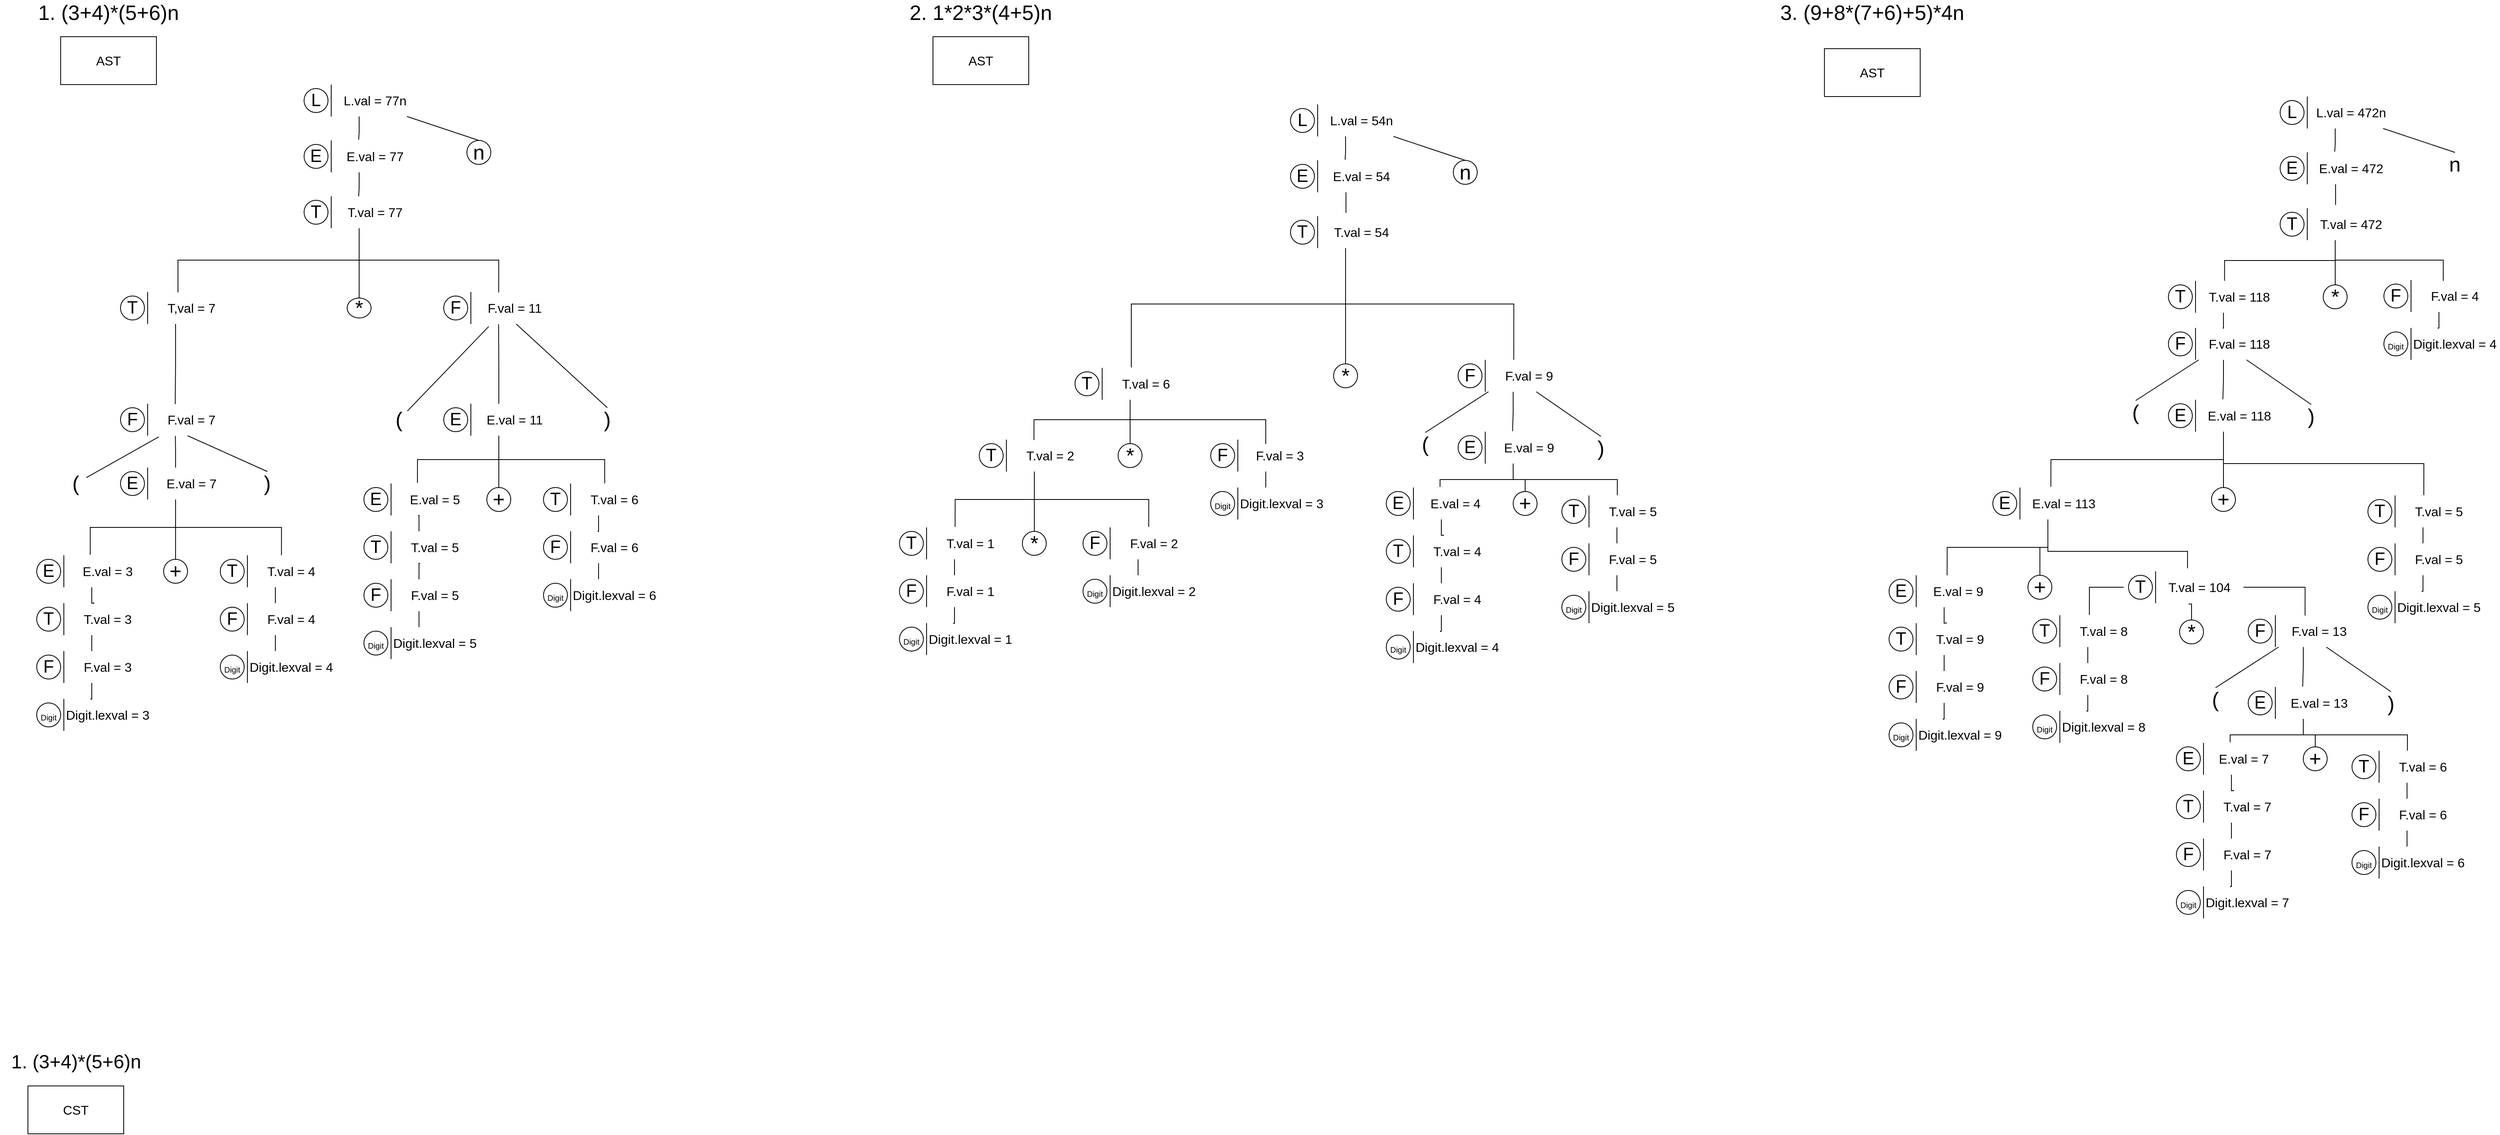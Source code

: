 <mxfile version="23.1.2" type="github">
  <diagram name="Page-1" id="WxYNuzR10Bx6IO7obS8N">
    <mxGraphModel dx="765" dy="400" grid="1" gridSize="10" guides="1" tooltips="1" connect="1" arrows="1" fold="1" page="1" pageScale="1" pageWidth="1100" pageHeight="1300" math="0" shadow="0">
      <root>
        <mxCell id="0" />
        <mxCell id="1" parent="0" />
        <mxCell id="Tgwq1FtrqXeGLXQHGkA8-4" value="1. (3+4)*(5+6)n" style="text;html=1;strokeColor=none;fillColor=none;align=center;verticalAlign=middle;whiteSpace=wrap;rounded=0;fontFamily=Helvetica;fontSize=26;fontColor=default;" vertex="1" parent="1">
          <mxGeometry x="40" y="50" width="270" height="30" as="geometry" />
        </mxCell>
        <mxCell id="Tgwq1FtrqXeGLXQHGkA8-94" value="" style="group" vertex="1" connectable="0" parent="1">
          <mxGeometry x="79" y="925" width="150" height="40" as="geometry" />
        </mxCell>
        <mxCell id="Tgwq1FtrqXeGLXQHGkA8-95" value="" style="shape=table;startSize=0;container=1;collapsible=0;childLayout=tableLayout;fontSize=16;strokeColor=default;align=center;verticalAlign=middle;fontFamily=Helvetica;fontColor=default;fillColor=default;html=1;rowLines=0;columnLines=1;swimlaneBody=1;swimlaneHead=1;horizontal=1;top=0;bottom=0;left=0;right=0;" vertex="1" parent="Tgwq1FtrqXeGLXQHGkA8-94">
          <mxGeometry width="150" height="40" as="geometry" />
        </mxCell>
        <mxCell id="Tgwq1FtrqXeGLXQHGkA8-96" value="" style="shape=tableRow;horizontal=0;startSize=0;swimlaneHead=0;swimlaneBody=0;strokeColor=inherit;top=0;left=0;bottom=0;right=0;collapsible=0;dropTarget=0;fillColor=none;points=[[0,0.5],[1,0.5]];portConstraint=eastwest;fontSize=16;align=center;verticalAlign=middle;fontFamily=Helvetica;fontColor=default;html=1;" vertex="1" parent="Tgwq1FtrqXeGLXQHGkA8-95">
          <mxGeometry width="150" height="40" as="geometry" />
        </mxCell>
        <mxCell id="Tgwq1FtrqXeGLXQHGkA8-97" value="" style="shape=partialRectangle;html=1;whiteSpace=wrap;connectable=0;strokeColor=inherit;overflow=hidden;fillColor=none;top=0;left=0;bottom=0;right=0;pointerEvents=1;fontSize=16;align=center;verticalAlign=middle;fontFamily=Helvetica;fontColor=default;" vertex="1" parent="Tgwq1FtrqXeGLXQHGkA8-96">
          <mxGeometry width="40" height="40" as="geometry">
            <mxRectangle width="40" height="40" as="alternateBounds" />
          </mxGeometry>
        </mxCell>
        <mxCell id="Tgwq1FtrqXeGLXQHGkA8-98" value="Digit.lexval = 3" style="shape=partialRectangle;html=1;whiteSpace=wrap;connectable=0;strokeColor=inherit;overflow=hidden;fillColor=none;top=0;left=0;bottom=0;right=0;pointerEvents=1;fontSize=16;align=center;verticalAlign=middle;fontFamily=Helvetica;fontColor=default;" vertex="1" parent="Tgwq1FtrqXeGLXQHGkA8-96">
          <mxGeometry x="40" width="110" height="40" as="geometry">
            <mxRectangle width="110" height="40" as="alternateBounds" />
          </mxGeometry>
        </mxCell>
        <mxCell id="Tgwq1FtrqXeGLXQHGkA8-99" value="&lt;font style=&quot;font-size: 10px;&quot;&gt;Digit&lt;/font&gt;" style="ellipse;whiteSpace=wrap;html=1;fontSize=22;align=center;verticalAlign=middle;" vertex="1" parent="Tgwq1FtrqXeGLXQHGkA8-94">
          <mxGeometry x="6" y="5" width="30" height="30" as="geometry" />
        </mxCell>
        <mxCell id="Tgwq1FtrqXeGLXQHGkA8-118" value="" style="group" vertex="1" connectable="0" parent="1">
          <mxGeometry x="79" y="865" width="150" height="40" as="geometry" />
        </mxCell>
        <mxCell id="Tgwq1FtrqXeGLXQHGkA8-119" value="" style="shape=table;startSize=0;container=1;collapsible=0;childLayout=tableLayout;fontSize=16;strokeColor=default;align=center;verticalAlign=middle;fontFamily=Helvetica;fontColor=default;fillColor=default;html=1;rowLines=0;columnLines=1;swimlaneBody=1;swimlaneHead=1;horizontal=1;top=0;bottom=0;left=0;right=0;" vertex="1" parent="Tgwq1FtrqXeGLXQHGkA8-118">
          <mxGeometry width="150" height="40" as="geometry" />
        </mxCell>
        <mxCell id="Tgwq1FtrqXeGLXQHGkA8-120" value="" style="shape=tableRow;horizontal=0;startSize=0;swimlaneHead=0;swimlaneBody=0;strokeColor=inherit;top=0;left=0;bottom=0;right=0;collapsible=0;dropTarget=0;fillColor=none;points=[[0,0.5],[1,0.5]];portConstraint=eastwest;fontSize=16;align=center;verticalAlign=middle;fontFamily=Helvetica;fontColor=default;html=1;" vertex="1" parent="Tgwq1FtrqXeGLXQHGkA8-119">
          <mxGeometry width="150" height="40" as="geometry" />
        </mxCell>
        <mxCell id="Tgwq1FtrqXeGLXQHGkA8-121" value="F." style="shape=partialRectangle;html=1;whiteSpace=wrap;connectable=0;strokeColor=inherit;overflow=hidden;fillColor=none;top=0;left=0;bottom=0;right=0;pointerEvents=1;fontSize=16;align=center;verticalAlign=middle;fontFamily=Helvetica;fontColor=default;" vertex="1" parent="Tgwq1FtrqXeGLXQHGkA8-120">
          <mxGeometry width="40" height="40" as="geometry">
            <mxRectangle width="40" height="40" as="alternateBounds" />
          </mxGeometry>
        </mxCell>
        <mxCell id="Tgwq1FtrqXeGLXQHGkA8-122" value="F.val = 3" style="shape=partialRectangle;html=1;whiteSpace=wrap;connectable=0;strokeColor=inherit;overflow=hidden;fillColor=none;top=0;left=0;bottom=0;right=0;pointerEvents=1;fontSize=16;align=center;verticalAlign=middle;fontFamily=Helvetica;fontColor=default;" vertex="1" parent="Tgwq1FtrqXeGLXQHGkA8-120">
          <mxGeometry x="40" width="110" height="40" as="geometry">
            <mxRectangle width="110" height="40" as="alternateBounds" />
          </mxGeometry>
        </mxCell>
        <mxCell id="Tgwq1FtrqXeGLXQHGkA8-123" value="F" style="ellipse;whiteSpace=wrap;html=1;fontSize=22;" vertex="1" parent="Tgwq1FtrqXeGLXQHGkA8-118">
          <mxGeometry x="6" y="5" width="30" height="30" as="geometry" />
        </mxCell>
        <mxCell id="Tgwq1FtrqXeGLXQHGkA8-124" value="" style="group;flipV=1;" vertex="1" connectable="0" parent="1">
          <mxGeometry x="79" y="805" width="150" height="40" as="geometry" />
        </mxCell>
        <mxCell id="Tgwq1FtrqXeGLXQHGkA8-125" value="" style="shape=table;startSize=0;container=1;collapsible=0;childLayout=tableLayout;fontSize=16;strokeColor=default;align=center;verticalAlign=middle;fontFamily=Helvetica;fontColor=default;fillColor=default;html=1;rowLines=0;columnLines=1;swimlaneBody=1;swimlaneHead=1;horizontal=1;top=0;bottom=0;left=0;right=0;" vertex="1" parent="Tgwq1FtrqXeGLXQHGkA8-124">
          <mxGeometry width="150" height="40" as="geometry" />
        </mxCell>
        <mxCell id="Tgwq1FtrqXeGLXQHGkA8-126" value="" style="shape=tableRow;horizontal=0;startSize=0;swimlaneHead=0;swimlaneBody=0;strokeColor=inherit;top=0;left=0;bottom=0;right=0;collapsible=0;dropTarget=0;fillColor=none;points=[[0,0.5],[1,0.5]];portConstraint=eastwest;fontSize=16;align=center;verticalAlign=middle;fontFamily=Helvetica;fontColor=default;html=1;" vertex="1" parent="Tgwq1FtrqXeGLXQHGkA8-125">
          <mxGeometry width="150" height="40" as="geometry" />
        </mxCell>
        <mxCell id="Tgwq1FtrqXeGLXQHGkA8-127" value="T" style="shape=partialRectangle;html=1;whiteSpace=wrap;connectable=0;strokeColor=inherit;overflow=hidden;fillColor=none;top=0;left=0;bottom=0;right=0;pointerEvents=1;fontSize=16;align=center;verticalAlign=middle;fontFamily=Helvetica;fontColor=default;" vertex="1" parent="Tgwq1FtrqXeGLXQHGkA8-126">
          <mxGeometry width="40" height="40" as="geometry">
            <mxRectangle width="40" height="40" as="alternateBounds" />
          </mxGeometry>
        </mxCell>
        <mxCell id="Tgwq1FtrqXeGLXQHGkA8-128" value="T.val = 3" style="shape=partialRectangle;html=1;whiteSpace=wrap;connectable=0;strokeColor=inherit;overflow=hidden;fillColor=none;top=0;left=0;bottom=0;right=0;pointerEvents=1;fontSize=16;align=center;verticalAlign=middle;fontFamily=Helvetica;fontColor=default;" vertex="1" parent="Tgwq1FtrqXeGLXQHGkA8-126">
          <mxGeometry x="40" width="110" height="40" as="geometry">
            <mxRectangle width="110" height="40" as="alternateBounds" />
          </mxGeometry>
        </mxCell>
        <mxCell id="Tgwq1FtrqXeGLXQHGkA8-129" value="T" style="ellipse;whiteSpace=wrap;html=1;fontSize=22;" vertex="1" parent="Tgwq1FtrqXeGLXQHGkA8-124">
          <mxGeometry x="6" y="5" width="30" height="30" as="geometry" />
        </mxCell>
        <mxCell id="Tgwq1FtrqXeGLXQHGkA8-130" value="" style="group;flipV=1;" vertex="1" connectable="0" parent="1">
          <mxGeometry x="79" y="745" width="150" height="40" as="geometry" />
        </mxCell>
        <mxCell id="Tgwq1FtrqXeGLXQHGkA8-131" value="" style="shape=table;startSize=0;container=1;collapsible=0;childLayout=tableLayout;fontSize=16;strokeColor=default;align=center;verticalAlign=middle;fontFamily=Helvetica;fontColor=default;fillColor=default;html=1;rowLines=0;columnLines=1;swimlaneBody=1;swimlaneHead=1;horizontal=1;top=0;bottom=0;left=0;right=0;" vertex="1" parent="Tgwq1FtrqXeGLXQHGkA8-130">
          <mxGeometry width="150" height="40" as="geometry" />
        </mxCell>
        <mxCell id="Tgwq1FtrqXeGLXQHGkA8-132" value="" style="shape=tableRow;horizontal=0;startSize=0;swimlaneHead=0;swimlaneBody=0;strokeColor=inherit;top=0;left=0;bottom=0;right=0;collapsible=0;dropTarget=0;fillColor=none;points=[[0,0.5],[1,0.5]];portConstraint=eastwest;fontSize=16;align=center;verticalAlign=middle;fontFamily=Helvetica;fontColor=default;html=1;" vertex="1" parent="Tgwq1FtrqXeGLXQHGkA8-131">
          <mxGeometry width="150" height="40" as="geometry" />
        </mxCell>
        <mxCell id="Tgwq1FtrqXeGLXQHGkA8-133" value="" style="shape=partialRectangle;html=1;whiteSpace=wrap;connectable=0;strokeColor=inherit;overflow=hidden;fillColor=none;top=0;left=0;bottom=0;right=0;pointerEvents=1;fontSize=16;align=center;verticalAlign=middle;fontFamily=Helvetica;fontColor=default;" vertex="1" parent="Tgwq1FtrqXeGLXQHGkA8-132">
          <mxGeometry width="40" height="40" as="geometry">
            <mxRectangle width="40" height="40" as="alternateBounds" />
          </mxGeometry>
        </mxCell>
        <mxCell id="Tgwq1FtrqXeGLXQHGkA8-134" value="E.val = 3" style="shape=partialRectangle;html=1;whiteSpace=wrap;connectable=0;strokeColor=inherit;overflow=hidden;fillColor=none;top=0;left=0;bottom=0;right=0;pointerEvents=1;fontSize=16;align=center;verticalAlign=middle;fontFamily=Helvetica;fontColor=default;" vertex="1" parent="Tgwq1FtrqXeGLXQHGkA8-132">
          <mxGeometry x="40" width="110" height="40" as="geometry">
            <mxRectangle width="110" height="40" as="alternateBounds" />
          </mxGeometry>
        </mxCell>
        <mxCell id="Tgwq1FtrqXeGLXQHGkA8-135" value="E" style="ellipse;whiteSpace=wrap;html=1;fontSize=22;" vertex="1" parent="Tgwq1FtrqXeGLXQHGkA8-130">
          <mxGeometry x="6" y="5" width="30" height="30" as="geometry" />
        </mxCell>
        <mxCell id="Tgwq1FtrqXeGLXQHGkA8-137" value="" style="shape=table;startSize=0;container=1;collapsible=0;childLayout=tableLayout;fontSize=16;strokeColor=default;align=center;verticalAlign=middle;fontFamily=Helvetica;fontColor=default;fillColor=default;html=1;rowLines=0;columnLines=1;swimlaneBody=1;swimlaneHead=1;horizontal=1;top=0;bottom=0;left=0;right=0;" vertex="1" parent="1">
          <mxGeometry x="309" y="805" width="150" height="40" as="geometry" />
        </mxCell>
        <mxCell id="Tgwq1FtrqXeGLXQHGkA8-138" value="" style="shape=tableRow;horizontal=0;startSize=0;swimlaneHead=0;swimlaneBody=0;strokeColor=inherit;top=0;left=0;bottom=0;right=0;collapsible=0;dropTarget=0;fillColor=none;points=[[0,0.5],[1,0.5]];portConstraint=eastwest;fontSize=16;align=center;verticalAlign=middle;fontFamily=Helvetica;fontColor=default;html=1;" vertex="1" parent="Tgwq1FtrqXeGLXQHGkA8-137">
          <mxGeometry width="150" height="40" as="geometry" />
        </mxCell>
        <mxCell id="Tgwq1FtrqXeGLXQHGkA8-139" value="F." style="shape=partialRectangle;html=1;whiteSpace=wrap;connectable=0;strokeColor=inherit;overflow=hidden;fillColor=none;top=0;left=0;bottom=0;right=0;pointerEvents=1;fontSize=16;align=center;verticalAlign=middle;fontFamily=Helvetica;fontColor=default;" vertex="1" parent="Tgwq1FtrqXeGLXQHGkA8-138">
          <mxGeometry width="40" height="40" as="geometry">
            <mxRectangle width="40" height="40" as="alternateBounds" />
          </mxGeometry>
        </mxCell>
        <mxCell id="Tgwq1FtrqXeGLXQHGkA8-140" value="F.val = 4" style="shape=partialRectangle;html=1;whiteSpace=wrap;connectable=0;strokeColor=inherit;overflow=hidden;fillColor=none;top=0;left=0;bottom=0;right=0;pointerEvents=1;fontSize=16;align=center;verticalAlign=middle;fontFamily=Helvetica;fontColor=default;" vertex="1" parent="Tgwq1FtrqXeGLXQHGkA8-138">
          <mxGeometry x="40" width="110" height="40" as="geometry">
            <mxRectangle width="110" height="40" as="alternateBounds" />
          </mxGeometry>
        </mxCell>
        <mxCell id="Tgwq1FtrqXeGLXQHGkA8-141" value="F" style="ellipse;whiteSpace=wrap;html=1;fontSize=22;" vertex="1" parent="1">
          <mxGeometry x="315" y="810" width="30" height="30" as="geometry" />
        </mxCell>
        <mxCell id="Tgwq1FtrqXeGLXQHGkA8-143" value="" style="shape=table;startSize=0;container=1;collapsible=0;childLayout=tableLayout;fontSize=16;strokeColor=default;align=center;verticalAlign=middle;fontFamily=Helvetica;fontColor=default;fillColor=default;html=1;rowLines=0;columnLines=1;swimlaneBody=1;swimlaneHead=1;horizontal=1;top=0;bottom=0;left=0;right=0;" vertex="1" parent="1">
          <mxGeometry x="309" y="745" width="150" height="40" as="geometry" />
        </mxCell>
        <mxCell id="Tgwq1FtrqXeGLXQHGkA8-144" value="" style="shape=tableRow;horizontal=0;startSize=0;swimlaneHead=0;swimlaneBody=0;strokeColor=inherit;top=0;left=0;bottom=0;right=0;collapsible=0;dropTarget=0;fillColor=none;points=[[0,0.5],[1,0.5]];portConstraint=eastwest;fontSize=16;align=center;verticalAlign=middle;fontFamily=Helvetica;fontColor=default;html=1;" vertex="1" parent="Tgwq1FtrqXeGLXQHGkA8-143">
          <mxGeometry width="150" height="40" as="geometry" />
        </mxCell>
        <mxCell id="Tgwq1FtrqXeGLXQHGkA8-145" value="T" style="shape=partialRectangle;html=1;whiteSpace=wrap;connectable=0;strokeColor=inherit;overflow=hidden;fillColor=none;top=0;left=0;bottom=0;right=0;pointerEvents=1;fontSize=16;align=center;verticalAlign=middle;fontFamily=Helvetica;fontColor=default;" vertex="1" parent="Tgwq1FtrqXeGLXQHGkA8-144">
          <mxGeometry width="40" height="40" as="geometry">
            <mxRectangle width="40" height="40" as="alternateBounds" />
          </mxGeometry>
        </mxCell>
        <mxCell id="Tgwq1FtrqXeGLXQHGkA8-146" value="T.val = 4" style="shape=partialRectangle;html=1;whiteSpace=wrap;connectable=0;strokeColor=inherit;overflow=hidden;fillColor=none;top=0;left=0;bottom=0;right=0;pointerEvents=1;fontSize=16;align=center;verticalAlign=middle;fontFamily=Helvetica;fontColor=default;" vertex="1" parent="Tgwq1FtrqXeGLXQHGkA8-144">
          <mxGeometry x="40" width="110" height="40" as="geometry">
            <mxRectangle width="110" height="40" as="alternateBounds" />
          </mxGeometry>
        </mxCell>
        <mxCell id="Tgwq1FtrqXeGLXQHGkA8-147" value="T" style="ellipse;whiteSpace=wrap;html=1;fontSize=22;" vertex="1" parent="1">
          <mxGeometry x="315" y="750" width="30" height="30" as="geometry" />
        </mxCell>
        <mxCell id="Tgwq1FtrqXeGLXQHGkA8-154" value="" style="group" vertex="1" connectable="0" parent="1">
          <mxGeometry x="309" y="865" width="150" height="40" as="geometry" />
        </mxCell>
        <mxCell id="Tgwq1FtrqXeGLXQHGkA8-155" value="" style="shape=table;startSize=0;container=1;collapsible=0;childLayout=tableLayout;fontSize=16;strokeColor=default;align=center;verticalAlign=middle;fontFamily=Helvetica;fontColor=default;fillColor=default;html=1;rowLines=0;columnLines=1;swimlaneBody=1;swimlaneHead=1;horizontal=1;top=0;bottom=0;left=0;right=0;" vertex="1" parent="Tgwq1FtrqXeGLXQHGkA8-154">
          <mxGeometry width="150" height="40" as="geometry" />
        </mxCell>
        <mxCell id="Tgwq1FtrqXeGLXQHGkA8-156" value="" style="shape=tableRow;horizontal=0;startSize=0;swimlaneHead=0;swimlaneBody=0;strokeColor=inherit;top=0;left=0;bottom=0;right=0;collapsible=0;dropTarget=0;fillColor=none;points=[[0,0.5],[1,0.5]];portConstraint=eastwest;fontSize=16;align=center;verticalAlign=middle;fontFamily=Helvetica;fontColor=default;html=1;" vertex="1" parent="Tgwq1FtrqXeGLXQHGkA8-155">
          <mxGeometry width="150" height="40" as="geometry" />
        </mxCell>
        <mxCell id="Tgwq1FtrqXeGLXQHGkA8-157" value="" style="shape=partialRectangle;html=1;whiteSpace=wrap;connectable=0;strokeColor=inherit;overflow=hidden;fillColor=none;top=0;left=0;bottom=0;right=0;pointerEvents=1;fontSize=16;align=center;verticalAlign=middle;fontFamily=Helvetica;fontColor=default;" vertex="1" parent="Tgwq1FtrqXeGLXQHGkA8-156">
          <mxGeometry width="40" height="40" as="geometry">
            <mxRectangle width="40" height="40" as="alternateBounds" />
          </mxGeometry>
        </mxCell>
        <mxCell id="Tgwq1FtrqXeGLXQHGkA8-158" value="Digit.lexval = 4" style="shape=partialRectangle;html=1;whiteSpace=wrap;connectable=0;strokeColor=inherit;overflow=hidden;fillColor=none;top=0;left=0;bottom=0;right=0;pointerEvents=1;fontSize=16;align=center;verticalAlign=middle;fontFamily=Helvetica;fontColor=default;" vertex="1" parent="Tgwq1FtrqXeGLXQHGkA8-156">
          <mxGeometry x="40" width="110" height="40" as="geometry">
            <mxRectangle width="110" height="40" as="alternateBounds" />
          </mxGeometry>
        </mxCell>
        <mxCell id="Tgwq1FtrqXeGLXQHGkA8-159" value="&lt;font style=&quot;font-size: 10px;&quot;&gt;Digit&lt;/font&gt;" style="ellipse;whiteSpace=wrap;html=1;fontSize=22;align=center;verticalAlign=middle;" vertex="1" parent="Tgwq1FtrqXeGLXQHGkA8-154">
          <mxGeometry x="6" y="5" width="30" height="30" as="geometry" />
        </mxCell>
        <mxCell id="Tgwq1FtrqXeGLXQHGkA8-160" value="+" style="ellipse;whiteSpace=wrap;html=1;fontSize=26;pointerEvents=1;strokeColor=inherit;align=center;verticalAlign=middle;fontFamily=Helvetica;fontColor=default;fillColor=none;" vertex="1" parent="1">
          <mxGeometry x="244" y="750" width="30" height="30" as="geometry" />
        </mxCell>
        <mxCell id="Tgwq1FtrqXeGLXQHGkA8-161" value="" style="group" vertex="1" connectable="0" parent="1">
          <mxGeometry x="184" y="635" width="150" height="40" as="geometry" />
        </mxCell>
        <mxCell id="Tgwq1FtrqXeGLXQHGkA8-162" value="" style="shape=table;startSize=0;container=1;collapsible=0;childLayout=tableLayout;fontSize=16;strokeColor=default;align=center;verticalAlign=middle;fontFamily=Helvetica;fontColor=default;fillColor=default;html=1;rowLines=0;columnLines=1;swimlaneBody=1;swimlaneHead=1;horizontal=1;top=0;bottom=0;left=0;right=0;" vertex="1" parent="Tgwq1FtrqXeGLXQHGkA8-161">
          <mxGeometry width="150" height="40" as="geometry" />
        </mxCell>
        <mxCell id="Tgwq1FtrqXeGLXQHGkA8-163" value="" style="shape=tableRow;horizontal=0;startSize=0;swimlaneHead=0;swimlaneBody=0;strokeColor=inherit;top=0;left=0;bottom=0;right=0;collapsible=0;dropTarget=0;fillColor=none;points=[[0,0.5],[1,0.5]];portConstraint=eastwest;fontSize=16;align=center;verticalAlign=middle;fontFamily=Helvetica;fontColor=default;html=1;" vertex="1" parent="Tgwq1FtrqXeGLXQHGkA8-162">
          <mxGeometry width="150" height="40" as="geometry" />
        </mxCell>
        <mxCell id="Tgwq1FtrqXeGLXQHGkA8-164" value="" style="shape=partialRectangle;html=1;whiteSpace=wrap;connectable=0;strokeColor=inherit;overflow=hidden;fillColor=none;top=0;left=0;bottom=0;right=0;pointerEvents=1;fontSize=16;align=center;verticalAlign=middle;fontFamily=Helvetica;fontColor=default;" vertex="1" parent="Tgwq1FtrqXeGLXQHGkA8-163">
          <mxGeometry width="40" height="40" as="geometry">
            <mxRectangle width="40" height="40" as="alternateBounds" />
          </mxGeometry>
        </mxCell>
        <mxCell id="Tgwq1FtrqXeGLXQHGkA8-165" value="E.val = 7" style="shape=partialRectangle;html=1;whiteSpace=wrap;connectable=0;strokeColor=inherit;overflow=hidden;fillColor=none;top=0;left=0;bottom=0;right=0;pointerEvents=1;fontSize=16;align=center;verticalAlign=middle;fontFamily=Helvetica;fontColor=default;" vertex="1" parent="Tgwq1FtrqXeGLXQHGkA8-163">
          <mxGeometry x="40" width="110" height="40" as="geometry">
            <mxRectangle width="110" height="40" as="alternateBounds" />
          </mxGeometry>
        </mxCell>
        <mxCell id="Tgwq1FtrqXeGLXQHGkA8-166" value="E" style="ellipse;whiteSpace=wrap;html=1;fontSize=22;" vertex="1" parent="Tgwq1FtrqXeGLXQHGkA8-161">
          <mxGeometry x="6" y="5" width="30" height="30" as="geometry" />
        </mxCell>
        <mxCell id="Tgwq1FtrqXeGLXQHGkA8-169" style="edgeStyle=orthogonalEdgeStyle;rounded=0;orthogonalLoop=1;jettySize=auto;html=1;entryX=0.487;entryY=-0.02;entryDx=0;entryDy=0;entryPerimeter=0;fontFamily=Helvetica;fontSize=16;fontColor=default;endArrow=none;endFill=0;" edge="1" parent="1" source="Tgwq1FtrqXeGLXQHGkA8-162" target="Tgwq1FtrqXeGLXQHGkA8-132">
          <mxGeometry relative="1" as="geometry" />
        </mxCell>
        <mxCell id="Tgwq1FtrqXeGLXQHGkA8-170" style="edgeStyle=orthogonalEdgeStyle;rounded=0;orthogonalLoop=1;jettySize=auto;html=1;entryX=0.551;entryY=-0.003;entryDx=0;entryDy=0;entryPerimeter=0;fontFamily=Helvetica;fontSize=16;fontColor=default;endArrow=none;endFill=0;" edge="1" parent="1" source="Tgwq1FtrqXeGLXQHGkA8-162" target="Tgwq1FtrqXeGLXQHGkA8-144">
          <mxGeometry relative="1" as="geometry" />
        </mxCell>
        <mxCell id="Tgwq1FtrqXeGLXQHGkA8-171" style="edgeStyle=orthogonalEdgeStyle;rounded=0;orthogonalLoop=1;jettySize=auto;html=1;entryX=0.5;entryY=0;entryDx=0;entryDy=0;fontFamily=Helvetica;fontSize=16;fontColor=default;endArrow=none;endFill=0;" edge="1" parent="1" source="Tgwq1FtrqXeGLXQHGkA8-162" target="Tgwq1FtrqXeGLXQHGkA8-160">
          <mxGeometry relative="1" as="geometry" />
        </mxCell>
        <mxCell id="Tgwq1FtrqXeGLXQHGkA8-194" value="(" style="ellipse;whiteSpace=wrap;html=1;fontSize=26;pointerEvents=1;strokeColor=none;align=center;verticalAlign=middle;fontFamily=Helvetica;fontColor=default;fillColor=none;" vertex="1" parent="1">
          <mxGeometry x="119.0" y="640.0" width="30" height="30" as="geometry" />
        </mxCell>
        <mxCell id="Tgwq1FtrqXeGLXQHGkA8-195" value=")" style="ellipse;whiteSpace=wrap;html=1;fontSize=26;pointerEvents=1;strokeColor=none;align=center;verticalAlign=middle;fontFamily=Helvetica;fontColor=default;fillColor=none;" vertex="1" parent="1">
          <mxGeometry x="359.0" y="640.0" width="30" height="30" as="geometry" />
        </mxCell>
        <mxCell id="Tgwq1FtrqXeGLXQHGkA8-196" style="shape=connector;rounded=0;orthogonalLoop=1;jettySize=auto;html=1;labelBackgroundColor=default;strokeColor=default;align=center;verticalAlign=middle;fontFamily=Helvetica;fontSize=16;fontColor=default;endArrow=none;endFill=0;exitX=0.359;exitY=1.04;exitDx=0;exitDy=0;exitPerimeter=0;" edge="1" parent="1" source="Tgwq1FtrqXeGLXQHGkA8-203" target="Tgwq1FtrqXeGLXQHGkA8-194">
          <mxGeometry relative="1" as="geometry">
            <mxPoint x="184" y="575.0" as="sourcePoint" />
          </mxGeometry>
        </mxCell>
        <mxCell id="Tgwq1FtrqXeGLXQHGkA8-197" style="shape=connector;rounded=0;orthogonalLoop=1;jettySize=auto;html=1;entryX=0.5;entryY=0;entryDx=0;entryDy=0;labelBackgroundColor=default;strokeColor=default;align=center;verticalAlign=middle;fontFamily=Helvetica;fontSize=16;fontColor=default;endArrow=none;endFill=0;exitX=0.599;exitY=1;exitDx=0;exitDy=0;exitPerimeter=0;" edge="1" parent="1" source="Tgwq1FtrqXeGLXQHGkA8-203" target="Tgwq1FtrqXeGLXQHGkA8-195">
          <mxGeometry relative="1" as="geometry">
            <mxPoint x="334" y="575.0" as="sourcePoint" />
          </mxGeometry>
        </mxCell>
        <mxCell id="Tgwq1FtrqXeGLXQHGkA8-201" value="" style="group;pointerEvents=1;strokeColor=none;align=center;verticalAlign=middle;fontFamily=Helvetica;fontSize=16;fontColor=default;fillColor=none;html=1;" vertex="1" connectable="0" parent="1">
          <mxGeometry x="184" y="555" width="150" height="40" as="geometry" />
        </mxCell>
        <mxCell id="Tgwq1FtrqXeGLXQHGkA8-202" value="" style="shape=table;startSize=0;container=1;collapsible=0;childLayout=tableLayout;fontSize=16;strokeColor=default;align=center;verticalAlign=middle;fontFamily=Helvetica;fontColor=default;fillColor=default;html=1;rowLines=0;columnLines=1;swimlaneBody=0;swimlaneHead=0;horizontal=0;top=0;bottom=0;left=0;right=0;pointerEvents=1;swimlaneLine=1;" vertex="1" parent="Tgwq1FtrqXeGLXQHGkA8-201">
          <mxGeometry width="150" height="40" as="geometry" />
        </mxCell>
        <mxCell id="Tgwq1FtrqXeGLXQHGkA8-203" value="" style="shape=tableRow;horizontal=0;startSize=0;swimlaneHead=0;swimlaneBody=0;strokeColor=inherit;top=0;left=0;bottom=0;right=0;collapsible=0;dropTarget=0;fillColor=none;points=[[0,0.5],[1,0.5]];portConstraint=eastwest;fontSize=16;align=center;verticalAlign=middle;fontFamily=Helvetica;fontColor=default;html=1;pointerEvents=1;" vertex="1" parent="Tgwq1FtrqXeGLXQHGkA8-202">
          <mxGeometry width="150" height="40" as="geometry" />
        </mxCell>
        <mxCell id="Tgwq1FtrqXeGLXQHGkA8-204" value="" style="shape=partialRectangle;html=1;whiteSpace=wrap;connectable=0;strokeColor=inherit;overflow=hidden;fillColor=none;top=0;left=0;bottom=0;right=0;pointerEvents=1;fontSize=16;align=center;verticalAlign=middle;fontFamily=Helvetica;fontColor=default;" vertex="1" parent="Tgwq1FtrqXeGLXQHGkA8-203">
          <mxGeometry width="40" height="40" as="geometry">
            <mxRectangle width="40" height="40" as="alternateBounds" />
          </mxGeometry>
        </mxCell>
        <mxCell id="Tgwq1FtrqXeGLXQHGkA8-205" value="F.val = 7" style="shape=partialRectangle;html=1;whiteSpace=wrap;connectable=0;strokeColor=inherit;overflow=hidden;fillColor=none;top=0;left=0;bottom=0;right=0;pointerEvents=1;fontSize=16;align=center;verticalAlign=middle;fontFamily=Helvetica;fontColor=default;" vertex="1" parent="Tgwq1FtrqXeGLXQHGkA8-203">
          <mxGeometry x="40" width="110" height="40" as="geometry">
            <mxRectangle width="110" height="40" as="alternateBounds" />
          </mxGeometry>
        </mxCell>
        <mxCell id="Tgwq1FtrqXeGLXQHGkA8-206" value="F" style="ellipse;whiteSpace=wrap;html=1;fontSize=22;pointerEvents=1;strokeColor=default;align=center;verticalAlign=middle;fontFamily=Helvetica;fontColor=default;fillColor=none;" vertex="1" parent="Tgwq1FtrqXeGLXQHGkA8-201">
          <mxGeometry x="6" y="5" width="30" height="30" as="geometry" />
        </mxCell>
        <mxCell id="Tgwq1FtrqXeGLXQHGkA8-227" style="edgeStyle=orthogonalEdgeStyle;shape=connector;rounded=0;orthogonalLoop=1;jettySize=auto;html=1;entryX=0.498;entryY=1.008;entryDx=0;entryDy=0;entryPerimeter=0;labelBackgroundColor=default;strokeColor=default;align=center;verticalAlign=middle;fontFamily=Helvetica;fontSize=16;fontColor=default;endArrow=none;endFill=0;" edge="1" parent="1" source="Tgwq1FtrqXeGLXQHGkA8-162" target="Tgwq1FtrqXeGLXQHGkA8-203">
          <mxGeometry relative="1" as="geometry" />
        </mxCell>
        <mxCell id="Tgwq1FtrqXeGLXQHGkA8-228" value="" style="group;pointerEvents=1;strokeColor=none;align=center;verticalAlign=middle;fontFamily=Helvetica;fontSize=16;fontColor=default;fillColor=none;html=1;" vertex="1" connectable="0" parent="1">
          <mxGeometry x="184" y="415" width="150" height="40" as="geometry" />
        </mxCell>
        <mxCell id="Tgwq1FtrqXeGLXQHGkA8-229" value="" style="shape=table;startSize=0;container=1;collapsible=0;childLayout=tableLayout;fontSize=16;strokeColor=default;align=center;verticalAlign=middle;fontFamily=Helvetica;fontColor=default;fillColor=default;html=1;rowLines=0;columnLines=1;swimlaneBody=1;swimlaneHead=1;horizontal=1;top=0;bottom=0;left=0;right=0;pointerEvents=1;" vertex="1" parent="Tgwq1FtrqXeGLXQHGkA8-228">
          <mxGeometry width="150" height="40" as="geometry" />
        </mxCell>
        <mxCell id="Tgwq1FtrqXeGLXQHGkA8-230" value="" style="shape=tableRow;horizontal=0;startSize=0;swimlaneHead=0;swimlaneBody=0;strokeColor=inherit;top=0;left=0;bottom=0;right=0;collapsible=0;dropTarget=0;fillColor=none;points=[[0,0.5],[1,0.5]];portConstraint=eastwest;fontSize=16;align=center;verticalAlign=middle;fontFamily=Helvetica;fontColor=default;html=1;pointerEvents=1;" vertex="1" parent="Tgwq1FtrqXeGLXQHGkA8-229">
          <mxGeometry width="150" height="40" as="geometry" />
        </mxCell>
        <mxCell id="Tgwq1FtrqXeGLXQHGkA8-231" value="" style="shape=partialRectangle;html=1;whiteSpace=wrap;connectable=0;strokeColor=inherit;overflow=hidden;fillColor=none;top=0;left=0;bottom=0;right=0;pointerEvents=1;fontSize=16;align=center;verticalAlign=middle;fontFamily=Helvetica;fontColor=default;" vertex="1" parent="Tgwq1FtrqXeGLXQHGkA8-230">
          <mxGeometry width="40" height="40" as="geometry">
            <mxRectangle width="40" height="40" as="alternateBounds" />
          </mxGeometry>
        </mxCell>
        <mxCell id="Tgwq1FtrqXeGLXQHGkA8-232" value="T,val = 7" style="shape=partialRectangle;html=1;whiteSpace=wrap;connectable=0;strokeColor=inherit;overflow=hidden;fillColor=none;top=0;left=0;bottom=0;right=0;pointerEvents=1;fontSize=16;align=center;verticalAlign=middle;fontFamily=Helvetica;fontColor=default;" vertex="1" parent="Tgwq1FtrqXeGLXQHGkA8-230">
          <mxGeometry x="40" width="110" height="40" as="geometry">
            <mxRectangle width="110" height="40" as="alternateBounds" />
          </mxGeometry>
        </mxCell>
        <mxCell id="Tgwq1FtrqXeGLXQHGkA8-233" value="T" style="ellipse;whiteSpace=wrap;html=1;fontSize=22;pointerEvents=1;strokeColor=default;align=center;verticalAlign=middle;fontFamily=Helvetica;fontColor=default;fillColor=none;" vertex="1" parent="Tgwq1FtrqXeGLXQHGkA8-228">
          <mxGeometry x="6" y="5" width="30" height="30" as="geometry" />
        </mxCell>
        <mxCell id="Tgwq1FtrqXeGLXQHGkA8-234" value="" style="group" vertex="1" connectable="0" parent="1">
          <mxGeometry x="489" y="835" width="150" height="40" as="geometry" />
        </mxCell>
        <mxCell id="Tgwq1FtrqXeGLXQHGkA8-235" value="" style="shape=table;startSize=0;container=1;collapsible=0;childLayout=tableLayout;fontSize=16;strokeColor=default;align=center;verticalAlign=middle;fontFamily=Helvetica;fontColor=default;fillColor=default;html=1;rowLines=0;columnLines=1;swimlaneBody=1;swimlaneHead=1;horizontal=1;top=0;bottom=0;left=0;right=0;" vertex="1" parent="Tgwq1FtrqXeGLXQHGkA8-234">
          <mxGeometry width="150" height="40" as="geometry" />
        </mxCell>
        <mxCell id="Tgwq1FtrqXeGLXQHGkA8-236" value="" style="shape=tableRow;horizontal=0;startSize=0;swimlaneHead=0;swimlaneBody=0;strokeColor=inherit;top=0;left=0;bottom=0;right=0;collapsible=0;dropTarget=0;fillColor=none;points=[[0,0.5],[1,0.5]];portConstraint=eastwest;fontSize=16;align=center;verticalAlign=middle;fontFamily=Helvetica;fontColor=default;html=1;" vertex="1" parent="Tgwq1FtrqXeGLXQHGkA8-235">
          <mxGeometry width="150" height="40" as="geometry" />
        </mxCell>
        <mxCell id="Tgwq1FtrqXeGLXQHGkA8-237" value="" style="shape=partialRectangle;html=1;whiteSpace=wrap;connectable=0;strokeColor=inherit;overflow=hidden;fillColor=none;top=0;left=0;bottom=0;right=0;pointerEvents=1;fontSize=16;align=center;verticalAlign=middle;fontFamily=Helvetica;fontColor=default;" vertex="1" parent="Tgwq1FtrqXeGLXQHGkA8-236">
          <mxGeometry width="40" height="40" as="geometry">
            <mxRectangle width="40" height="40" as="alternateBounds" />
          </mxGeometry>
        </mxCell>
        <mxCell id="Tgwq1FtrqXeGLXQHGkA8-238" value="Digit.lexval = 5" style="shape=partialRectangle;html=1;whiteSpace=wrap;connectable=0;strokeColor=inherit;overflow=hidden;fillColor=none;top=0;left=0;bottom=0;right=0;pointerEvents=1;fontSize=16;align=center;verticalAlign=middle;fontFamily=Helvetica;fontColor=default;" vertex="1" parent="Tgwq1FtrqXeGLXQHGkA8-236">
          <mxGeometry x="40" width="110" height="40" as="geometry">
            <mxRectangle width="110" height="40" as="alternateBounds" />
          </mxGeometry>
        </mxCell>
        <mxCell id="Tgwq1FtrqXeGLXQHGkA8-239" value="&lt;font style=&quot;font-size: 10px;&quot;&gt;Digit&lt;/font&gt;" style="ellipse;whiteSpace=wrap;html=1;fontSize=22;align=center;verticalAlign=middle;" vertex="1" parent="Tgwq1FtrqXeGLXQHGkA8-234">
          <mxGeometry x="6" y="5" width="30" height="30" as="geometry" />
        </mxCell>
        <mxCell id="Tgwq1FtrqXeGLXQHGkA8-240" value="" style="group" vertex="1" connectable="0" parent="1">
          <mxGeometry x="489" y="775" width="150" height="40" as="geometry" />
        </mxCell>
        <mxCell id="Tgwq1FtrqXeGLXQHGkA8-241" value="" style="shape=table;startSize=0;container=1;collapsible=0;childLayout=tableLayout;fontSize=16;strokeColor=default;align=center;verticalAlign=middle;fontFamily=Helvetica;fontColor=default;fillColor=default;html=1;rowLines=0;columnLines=1;swimlaneBody=1;swimlaneHead=1;horizontal=1;top=0;bottom=0;left=0;right=0;" vertex="1" parent="Tgwq1FtrqXeGLXQHGkA8-240">
          <mxGeometry width="150" height="40" as="geometry" />
        </mxCell>
        <mxCell id="Tgwq1FtrqXeGLXQHGkA8-242" value="" style="shape=tableRow;horizontal=0;startSize=0;swimlaneHead=0;swimlaneBody=0;strokeColor=inherit;top=0;left=0;bottom=0;right=0;collapsible=0;dropTarget=0;fillColor=none;points=[[0,0.5],[1,0.5]];portConstraint=eastwest;fontSize=16;align=center;verticalAlign=middle;fontFamily=Helvetica;fontColor=default;html=1;" vertex="1" parent="Tgwq1FtrqXeGLXQHGkA8-241">
          <mxGeometry width="150" height="40" as="geometry" />
        </mxCell>
        <mxCell id="Tgwq1FtrqXeGLXQHGkA8-243" value="F." style="shape=partialRectangle;html=1;whiteSpace=wrap;connectable=0;strokeColor=inherit;overflow=hidden;fillColor=none;top=0;left=0;bottom=0;right=0;pointerEvents=1;fontSize=16;align=center;verticalAlign=middle;fontFamily=Helvetica;fontColor=default;" vertex="1" parent="Tgwq1FtrqXeGLXQHGkA8-242">
          <mxGeometry width="40" height="40" as="geometry">
            <mxRectangle width="40" height="40" as="alternateBounds" />
          </mxGeometry>
        </mxCell>
        <mxCell id="Tgwq1FtrqXeGLXQHGkA8-244" value="F.val = 5" style="shape=partialRectangle;html=1;whiteSpace=wrap;connectable=0;strokeColor=inherit;overflow=hidden;fillColor=none;top=0;left=0;bottom=0;right=0;pointerEvents=1;fontSize=16;align=center;verticalAlign=middle;fontFamily=Helvetica;fontColor=default;" vertex="1" parent="Tgwq1FtrqXeGLXQHGkA8-242">
          <mxGeometry x="40" width="110" height="40" as="geometry">
            <mxRectangle width="110" height="40" as="alternateBounds" />
          </mxGeometry>
        </mxCell>
        <mxCell id="Tgwq1FtrqXeGLXQHGkA8-245" value="F" style="ellipse;whiteSpace=wrap;html=1;fontSize=22;" vertex="1" parent="Tgwq1FtrqXeGLXQHGkA8-240">
          <mxGeometry x="6" y="5" width="30" height="30" as="geometry" />
        </mxCell>
        <mxCell id="Tgwq1FtrqXeGLXQHGkA8-246" value="" style="group;flipV=1;" vertex="1" connectable="0" parent="1">
          <mxGeometry x="489" y="715" width="150" height="40" as="geometry" />
        </mxCell>
        <mxCell id="Tgwq1FtrqXeGLXQHGkA8-247" value="" style="shape=table;startSize=0;container=1;collapsible=0;childLayout=tableLayout;fontSize=16;strokeColor=default;align=center;verticalAlign=middle;fontFamily=Helvetica;fontColor=default;fillColor=default;html=1;rowLines=0;columnLines=1;swimlaneBody=1;swimlaneHead=1;horizontal=1;top=0;bottom=0;left=0;right=0;" vertex="1" parent="Tgwq1FtrqXeGLXQHGkA8-246">
          <mxGeometry width="150" height="40" as="geometry" />
        </mxCell>
        <mxCell id="Tgwq1FtrqXeGLXQHGkA8-248" value="" style="shape=tableRow;horizontal=0;startSize=0;swimlaneHead=0;swimlaneBody=0;strokeColor=inherit;top=0;left=0;bottom=0;right=0;collapsible=0;dropTarget=0;fillColor=none;points=[[0,0.5],[1,0.5]];portConstraint=eastwest;fontSize=16;align=center;verticalAlign=middle;fontFamily=Helvetica;fontColor=default;html=1;" vertex="1" parent="Tgwq1FtrqXeGLXQHGkA8-247">
          <mxGeometry width="150" height="40" as="geometry" />
        </mxCell>
        <mxCell id="Tgwq1FtrqXeGLXQHGkA8-249" value="T" style="shape=partialRectangle;html=1;whiteSpace=wrap;connectable=0;strokeColor=inherit;overflow=hidden;fillColor=none;top=0;left=0;bottom=0;right=0;pointerEvents=1;fontSize=16;align=center;verticalAlign=middle;fontFamily=Helvetica;fontColor=default;" vertex="1" parent="Tgwq1FtrqXeGLXQHGkA8-248">
          <mxGeometry width="40" height="40" as="geometry">
            <mxRectangle width="40" height="40" as="alternateBounds" />
          </mxGeometry>
        </mxCell>
        <mxCell id="Tgwq1FtrqXeGLXQHGkA8-250" value="T.val = 5" style="shape=partialRectangle;html=1;whiteSpace=wrap;connectable=0;strokeColor=inherit;overflow=hidden;fillColor=none;top=0;left=0;bottom=0;right=0;pointerEvents=1;fontSize=16;align=center;verticalAlign=middle;fontFamily=Helvetica;fontColor=default;" vertex="1" parent="Tgwq1FtrqXeGLXQHGkA8-248">
          <mxGeometry x="40" width="110" height="40" as="geometry">
            <mxRectangle width="110" height="40" as="alternateBounds" />
          </mxGeometry>
        </mxCell>
        <mxCell id="Tgwq1FtrqXeGLXQHGkA8-251" value="T" style="ellipse;whiteSpace=wrap;html=1;fontSize=22;" vertex="1" parent="Tgwq1FtrqXeGLXQHGkA8-246">
          <mxGeometry x="6" y="5" width="30" height="30" as="geometry" />
        </mxCell>
        <mxCell id="Tgwq1FtrqXeGLXQHGkA8-252" value="" style="group;flipV=1;" vertex="1" connectable="0" parent="1">
          <mxGeometry x="489" y="655" width="150" height="40" as="geometry" />
        </mxCell>
        <mxCell id="Tgwq1FtrqXeGLXQHGkA8-253" value="" style="shape=table;startSize=0;container=1;collapsible=0;childLayout=tableLayout;fontSize=16;strokeColor=default;align=center;verticalAlign=middle;fontFamily=Helvetica;fontColor=default;fillColor=default;html=1;rowLines=0;columnLines=1;swimlaneBody=1;swimlaneHead=1;horizontal=1;top=0;bottom=0;left=0;right=0;" vertex="1" parent="Tgwq1FtrqXeGLXQHGkA8-252">
          <mxGeometry width="150" height="40" as="geometry" />
        </mxCell>
        <mxCell id="Tgwq1FtrqXeGLXQHGkA8-254" value="" style="shape=tableRow;horizontal=0;startSize=0;swimlaneHead=0;swimlaneBody=0;strokeColor=inherit;top=0;left=0;bottom=0;right=0;collapsible=0;dropTarget=0;fillColor=none;points=[[0,0.5],[1,0.5]];portConstraint=eastwest;fontSize=16;align=center;verticalAlign=middle;fontFamily=Helvetica;fontColor=default;html=1;" vertex="1" parent="Tgwq1FtrqXeGLXQHGkA8-253">
          <mxGeometry width="150" height="40" as="geometry" />
        </mxCell>
        <mxCell id="Tgwq1FtrqXeGLXQHGkA8-255" value="" style="shape=partialRectangle;html=1;whiteSpace=wrap;connectable=0;strokeColor=inherit;overflow=hidden;fillColor=none;top=0;left=0;bottom=0;right=0;pointerEvents=1;fontSize=16;align=center;verticalAlign=middle;fontFamily=Helvetica;fontColor=default;" vertex="1" parent="Tgwq1FtrqXeGLXQHGkA8-254">
          <mxGeometry width="40" height="40" as="geometry">
            <mxRectangle width="40" height="40" as="alternateBounds" />
          </mxGeometry>
        </mxCell>
        <mxCell id="Tgwq1FtrqXeGLXQHGkA8-256" value="E.val = 5" style="shape=partialRectangle;html=1;whiteSpace=wrap;connectable=0;strokeColor=inherit;overflow=hidden;fillColor=none;top=0;left=0;bottom=0;right=0;pointerEvents=1;fontSize=16;align=center;verticalAlign=middle;fontFamily=Helvetica;fontColor=default;" vertex="1" parent="Tgwq1FtrqXeGLXQHGkA8-254">
          <mxGeometry x="40" width="110" height="40" as="geometry">
            <mxRectangle width="110" height="40" as="alternateBounds" />
          </mxGeometry>
        </mxCell>
        <mxCell id="Tgwq1FtrqXeGLXQHGkA8-257" value="E" style="ellipse;whiteSpace=wrap;html=1;fontSize=22;" vertex="1" parent="Tgwq1FtrqXeGLXQHGkA8-252">
          <mxGeometry x="6" y="5" width="30" height="30" as="geometry" />
        </mxCell>
        <mxCell id="Tgwq1FtrqXeGLXQHGkA8-258" value="" style="shape=table;startSize=0;container=1;collapsible=0;childLayout=tableLayout;fontSize=16;strokeColor=default;align=center;verticalAlign=middle;fontFamily=Helvetica;fontColor=default;fillColor=default;html=1;rowLines=0;columnLines=1;swimlaneBody=1;swimlaneHead=1;horizontal=1;top=0;bottom=0;left=0;right=0;" vertex="1" parent="1">
          <mxGeometry x="714" y="715" width="150" height="40" as="geometry" />
        </mxCell>
        <mxCell id="Tgwq1FtrqXeGLXQHGkA8-259" value="" style="shape=tableRow;horizontal=0;startSize=0;swimlaneHead=0;swimlaneBody=0;strokeColor=inherit;top=0;left=0;bottom=0;right=0;collapsible=0;dropTarget=0;fillColor=none;points=[[0,0.5],[1,0.5]];portConstraint=eastwest;fontSize=16;align=center;verticalAlign=middle;fontFamily=Helvetica;fontColor=default;html=1;" vertex="1" parent="Tgwq1FtrqXeGLXQHGkA8-258">
          <mxGeometry width="150" height="40" as="geometry" />
        </mxCell>
        <mxCell id="Tgwq1FtrqXeGLXQHGkA8-260" value="F." style="shape=partialRectangle;html=1;whiteSpace=wrap;connectable=0;strokeColor=inherit;overflow=hidden;fillColor=none;top=0;left=0;bottom=0;right=0;pointerEvents=1;fontSize=16;align=center;verticalAlign=middle;fontFamily=Helvetica;fontColor=default;" vertex="1" parent="Tgwq1FtrqXeGLXQHGkA8-259">
          <mxGeometry width="40" height="40" as="geometry">
            <mxRectangle width="40" height="40" as="alternateBounds" />
          </mxGeometry>
        </mxCell>
        <mxCell id="Tgwq1FtrqXeGLXQHGkA8-261" value="F.val = 6" style="shape=partialRectangle;html=1;whiteSpace=wrap;connectable=0;strokeColor=inherit;overflow=hidden;fillColor=none;top=0;left=0;bottom=0;right=0;pointerEvents=1;fontSize=16;align=center;verticalAlign=middle;fontFamily=Helvetica;fontColor=default;" vertex="1" parent="Tgwq1FtrqXeGLXQHGkA8-259">
          <mxGeometry x="40" width="110" height="40" as="geometry">
            <mxRectangle width="110" height="40" as="alternateBounds" />
          </mxGeometry>
        </mxCell>
        <mxCell id="Tgwq1FtrqXeGLXQHGkA8-262" value="F" style="ellipse;whiteSpace=wrap;html=1;fontSize=22;" vertex="1" parent="1">
          <mxGeometry x="720" y="720" width="30" height="30" as="geometry" />
        </mxCell>
        <mxCell id="Tgwq1FtrqXeGLXQHGkA8-263" value="" style="shape=table;startSize=0;container=1;collapsible=0;childLayout=tableLayout;fontSize=16;strokeColor=default;align=center;verticalAlign=middle;fontFamily=Helvetica;fontColor=default;fillColor=default;html=1;rowLines=0;columnLines=1;swimlaneBody=1;swimlaneHead=1;horizontal=1;top=0;bottom=0;left=0;right=0;" vertex="1" parent="1">
          <mxGeometry x="714" y="655" width="150" height="40" as="geometry" />
        </mxCell>
        <mxCell id="Tgwq1FtrqXeGLXQHGkA8-264" value="" style="shape=tableRow;horizontal=0;startSize=0;swimlaneHead=0;swimlaneBody=0;strokeColor=inherit;top=0;left=0;bottom=0;right=0;collapsible=0;dropTarget=0;fillColor=none;points=[[0,0.5],[1,0.5]];portConstraint=eastwest;fontSize=16;align=center;verticalAlign=middle;fontFamily=Helvetica;fontColor=default;html=1;" vertex="1" parent="Tgwq1FtrqXeGLXQHGkA8-263">
          <mxGeometry width="150" height="40" as="geometry" />
        </mxCell>
        <mxCell id="Tgwq1FtrqXeGLXQHGkA8-265" value="T" style="shape=partialRectangle;html=1;whiteSpace=wrap;connectable=0;strokeColor=inherit;overflow=hidden;fillColor=none;top=0;left=0;bottom=0;right=0;pointerEvents=1;fontSize=16;align=center;verticalAlign=middle;fontFamily=Helvetica;fontColor=default;" vertex="1" parent="Tgwq1FtrqXeGLXQHGkA8-264">
          <mxGeometry width="40" height="40" as="geometry">
            <mxRectangle width="40" height="40" as="alternateBounds" />
          </mxGeometry>
        </mxCell>
        <mxCell id="Tgwq1FtrqXeGLXQHGkA8-266" value="T.val = 6" style="shape=partialRectangle;html=1;whiteSpace=wrap;connectable=0;strokeColor=inherit;overflow=hidden;fillColor=none;top=0;left=0;bottom=0;right=0;pointerEvents=1;fontSize=16;align=center;verticalAlign=middle;fontFamily=Helvetica;fontColor=default;" vertex="1" parent="Tgwq1FtrqXeGLXQHGkA8-264">
          <mxGeometry x="40" width="110" height="40" as="geometry">
            <mxRectangle width="110" height="40" as="alternateBounds" />
          </mxGeometry>
        </mxCell>
        <mxCell id="Tgwq1FtrqXeGLXQHGkA8-267" value="T" style="ellipse;whiteSpace=wrap;html=1;fontSize=22;" vertex="1" parent="1">
          <mxGeometry x="720" y="660" width="30" height="30" as="geometry" />
        </mxCell>
        <mxCell id="Tgwq1FtrqXeGLXQHGkA8-268" value="" style="group" vertex="1" connectable="0" parent="1">
          <mxGeometry x="714" y="775" width="150" height="40" as="geometry" />
        </mxCell>
        <mxCell id="Tgwq1FtrqXeGLXQHGkA8-269" value="" style="shape=table;startSize=0;container=1;collapsible=0;childLayout=tableLayout;fontSize=16;strokeColor=default;align=center;verticalAlign=middle;fontFamily=Helvetica;fontColor=default;fillColor=default;html=1;rowLines=0;columnLines=1;swimlaneBody=1;swimlaneHead=1;horizontal=1;top=0;bottom=0;left=0;right=0;" vertex="1" parent="Tgwq1FtrqXeGLXQHGkA8-268">
          <mxGeometry width="150" height="40" as="geometry" />
        </mxCell>
        <mxCell id="Tgwq1FtrqXeGLXQHGkA8-270" value="" style="shape=tableRow;horizontal=0;startSize=0;swimlaneHead=0;swimlaneBody=0;strokeColor=inherit;top=0;left=0;bottom=0;right=0;collapsible=0;dropTarget=0;fillColor=none;points=[[0,0.5],[1,0.5]];portConstraint=eastwest;fontSize=16;align=center;verticalAlign=middle;fontFamily=Helvetica;fontColor=default;html=1;" vertex="1" parent="Tgwq1FtrqXeGLXQHGkA8-269">
          <mxGeometry width="150" height="40" as="geometry" />
        </mxCell>
        <mxCell id="Tgwq1FtrqXeGLXQHGkA8-271" value="" style="shape=partialRectangle;html=1;whiteSpace=wrap;connectable=0;strokeColor=inherit;overflow=hidden;fillColor=none;top=0;left=0;bottom=0;right=0;pointerEvents=1;fontSize=16;align=center;verticalAlign=middle;fontFamily=Helvetica;fontColor=default;" vertex="1" parent="Tgwq1FtrqXeGLXQHGkA8-270">
          <mxGeometry width="40" height="40" as="geometry">
            <mxRectangle width="40" height="40" as="alternateBounds" />
          </mxGeometry>
        </mxCell>
        <mxCell id="Tgwq1FtrqXeGLXQHGkA8-272" value="Digit.lexval = 6" style="shape=partialRectangle;html=1;whiteSpace=wrap;connectable=0;strokeColor=inherit;overflow=hidden;fillColor=none;top=0;left=0;bottom=0;right=0;pointerEvents=1;fontSize=16;align=center;verticalAlign=middle;fontFamily=Helvetica;fontColor=default;" vertex="1" parent="Tgwq1FtrqXeGLXQHGkA8-270">
          <mxGeometry x="40" width="110" height="40" as="geometry">
            <mxRectangle width="110" height="40" as="alternateBounds" />
          </mxGeometry>
        </mxCell>
        <mxCell id="Tgwq1FtrqXeGLXQHGkA8-273" value="&lt;font style=&quot;font-size: 10px;&quot;&gt;Digit&lt;/font&gt;" style="ellipse;whiteSpace=wrap;html=1;fontSize=22;align=center;verticalAlign=middle;" vertex="1" parent="Tgwq1FtrqXeGLXQHGkA8-268">
          <mxGeometry x="6" y="5" width="30" height="30" as="geometry" />
        </mxCell>
        <mxCell id="Tgwq1FtrqXeGLXQHGkA8-274" value="+" style="ellipse;whiteSpace=wrap;html=1;fontSize=26;pointerEvents=1;strokeColor=inherit;align=center;verticalAlign=middle;fontFamily=Helvetica;fontColor=default;fillColor=none;" vertex="1" parent="1">
          <mxGeometry x="649" y="660" width="30" height="30" as="geometry" />
        </mxCell>
        <mxCell id="Tgwq1FtrqXeGLXQHGkA8-275" value="" style="group" vertex="1" connectable="0" parent="1">
          <mxGeometry x="589" y="555" width="150" height="40" as="geometry" />
        </mxCell>
        <mxCell id="Tgwq1FtrqXeGLXQHGkA8-276" value="" style="shape=table;startSize=0;container=1;collapsible=0;childLayout=tableLayout;fontSize=16;strokeColor=default;align=center;verticalAlign=middle;fontFamily=Helvetica;fontColor=default;fillColor=default;html=1;rowLines=0;columnLines=1;swimlaneBody=1;swimlaneHead=1;horizontal=1;top=0;bottom=0;left=0;right=0;" vertex="1" parent="Tgwq1FtrqXeGLXQHGkA8-275">
          <mxGeometry width="150" height="40" as="geometry" />
        </mxCell>
        <mxCell id="Tgwq1FtrqXeGLXQHGkA8-277" value="" style="shape=tableRow;horizontal=0;startSize=0;swimlaneHead=0;swimlaneBody=0;strokeColor=inherit;top=0;left=0;bottom=0;right=0;collapsible=0;dropTarget=0;fillColor=none;points=[[0,0.5],[1,0.5]];portConstraint=eastwest;fontSize=16;align=center;verticalAlign=middle;fontFamily=Helvetica;fontColor=default;html=1;" vertex="1" parent="Tgwq1FtrqXeGLXQHGkA8-276">
          <mxGeometry width="150" height="40" as="geometry" />
        </mxCell>
        <mxCell id="Tgwq1FtrqXeGLXQHGkA8-278" value="" style="shape=partialRectangle;html=1;whiteSpace=wrap;connectable=0;strokeColor=inherit;overflow=hidden;fillColor=none;top=0;left=0;bottom=0;right=0;pointerEvents=1;fontSize=16;align=center;verticalAlign=middle;fontFamily=Helvetica;fontColor=default;" vertex="1" parent="Tgwq1FtrqXeGLXQHGkA8-277">
          <mxGeometry width="40" height="40" as="geometry">
            <mxRectangle width="40" height="40" as="alternateBounds" />
          </mxGeometry>
        </mxCell>
        <mxCell id="Tgwq1FtrqXeGLXQHGkA8-279" value="E.val = 11" style="shape=partialRectangle;html=1;whiteSpace=wrap;connectable=0;strokeColor=inherit;overflow=hidden;fillColor=none;top=0;left=0;bottom=0;right=0;pointerEvents=1;fontSize=16;align=center;verticalAlign=middle;fontFamily=Helvetica;fontColor=default;" vertex="1" parent="Tgwq1FtrqXeGLXQHGkA8-277">
          <mxGeometry x="40" width="110" height="40" as="geometry">
            <mxRectangle width="110" height="40" as="alternateBounds" />
          </mxGeometry>
        </mxCell>
        <mxCell id="Tgwq1FtrqXeGLXQHGkA8-280" value="E" style="ellipse;whiteSpace=wrap;html=1;fontSize=22;" vertex="1" parent="Tgwq1FtrqXeGLXQHGkA8-275">
          <mxGeometry x="6" y="5" width="30" height="30" as="geometry" />
        </mxCell>
        <mxCell id="Tgwq1FtrqXeGLXQHGkA8-281" style="edgeStyle=orthogonalEdgeStyle;rounded=0;orthogonalLoop=1;jettySize=auto;html=1;entryX=0.487;entryY=-0.02;entryDx=0;entryDy=0;entryPerimeter=0;fontFamily=Helvetica;fontSize=16;fontColor=default;endArrow=none;endFill=0;" edge="1" parent="1" source="Tgwq1FtrqXeGLXQHGkA8-276" target="Tgwq1FtrqXeGLXQHGkA8-254">
          <mxGeometry relative="1" as="geometry" />
        </mxCell>
        <mxCell id="Tgwq1FtrqXeGLXQHGkA8-282" style="edgeStyle=orthogonalEdgeStyle;rounded=0;orthogonalLoop=1;jettySize=auto;html=1;entryX=0.551;entryY=-0.003;entryDx=0;entryDy=0;entryPerimeter=0;fontFamily=Helvetica;fontSize=16;fontColor=default;endArrow=none;endFill=0;" edge="1" parent="1" source="Tgwq1FtrqXeGLXQHGkA8-276" target="Tgwq1FtrqXeGLXQHGkA8-264">
          <mxGeometry relative="1" as="geometry" />
        </mxCell>
        <mxCell id="Tgwq1FtrqXeGLXQHGkA8-283" style="edgeStyle=orthogonalEdgeStyle;rounded=0;orthogonalLoop=1;jettySize=auto;html=1;entryX=0.5;entryY=0;entryDx=0;entryDy=0;fontFamily=Helvetica;fontSize=16;fontColor=default;endArrow=none;endFill=0;" edge="1" parent="1" source="Tgwq1FtrqXeGLXQHGkA8-276" target="Tgwq1FtrqXeGLXQHGkA8-274">
          <mxGeometry relative="1" as="geometry" />
        </mxCell>
        <mxCell id="Tgwq1FtrqXeGLXQHGkA8-284" value="(" style="ellipse;whiteSpace=wrap;html=1;fontSize=26;pointerEvents=1;strokeColor=none;align=center;verticalAlign=middle;fontFamily=Helvetica;fontColor=default;fillColor=none;" vertex="1" parent="1">
          <mxGeometry x="524.0" y="560.0" width="30" height="30" as="geometry" />
        </mxCell>
        <mxCell id="Tgwq1FtrqXeGLXQHGkA8-285" value=")" style="ellipse;whiteSpace=wrap;html=1;fontSize=26;pointerEvents=1;strokeColor=none;align=center;verticalAlign=middle;fontFamily=Helvetica;fontColor=default;fillColor=none;" vertex="1" parent="1">
          <mxGeometry x="785.0" y="560.0" width="30" height="30" as="geometry" />
        </mxCell>
        <mxCell id="Tgwq1FtrqXeGLXQHGkA8-286" style="shape=connector;rounded=0;orthogonalLoop=1;jettySize=auto;html=1;labelBackgroundColor=default;strokeColor=default;align=center;verticalAlign=middle;fontFamily=Helvetica;fontSize=16;fontColor=default;endArrow=none;endFill=0;exitX=0.416;exitY=1.08;exitDx=0;exitDy=0;exitPerimeter=0;" edge="1" parent="1" target="Tgwq1FtrqXeGLXQHGkA8-284" source="Tgwq1FtrqXeGLXQHGkA8-290">
          <mxGeometry relative="1" as="geometry">
            <mxPoint x="589" y="575.0" as="sourcePoint" />
          </mxGeometry>
        </mxCell>
        <mxCell id="Tgwq1FtrqXeGLXQHGkA8-287" style="shape=connector;rounded=0;orthogonalLoop=1;jettySize=auto;html=1;entryX=0.5;entryY=0;entryDx=0;entryDy=0;labelBackgroundColor=default;strokeColor=default;align=center;verticalAlign=middle;fontFamily=Helvetica;fontSize=16;fontColor=default;endArrow=none;endFill=0;" edge="1" parent="1" target="Tgwq1FtrqXeGLXQHGkA8-285" source="Tgwq1FtrqXeGLXQHGkA8-290">
          <mxGeometry relative="1" as="geometry">
            <mxPoint x="739" y="575.0" as="sourcePoint" />
          </mxGeometry>
        </mxCell>
        <mxCell id="Tgwq1FtrqXeGLXQHGkA8-288" value="" style="group;pointerEvents=1;strokeColor=none;align=center;verticalAlign=middle;fontFamily=Helvetica;fontSize=16;fontColor=default;fillColor=none;html=1;" vertex="1" connectable="0" parent="1">
          <mxGeometry x="589" y="415" width="150" height="40" as="geometry" />
        </mxCell>
        <mxCell id="Tgwq1FtrqXeGLXQHGkA8-289" value="" style="shape=table;startSize=0;container=1;collapsible=0;childLayout=tableLayout;fontSize=16;strokeColor=default;align=center;verticalAlign=middle;fontFamily=Helvetica;fontColor=default;fillColor=default;html=1;rowLines=0;columnLines=1;swimlaneBody=1;swimlaneHead=1;horizontal=1;top=0;bottom=0;left=0;right=0;pointerEvents=1;" vertex="1" parent="Tgwq1FtrqXeGLXQHGkA8-288">
          <mxGeometry width="150" height="40" as="geometry" />
        </mxCell>
        <mxCell id="Tgwq1FtrqXeGLXQHGkA8-290" value="" style="shape=tableRow;horizontal=0;startSize=0;swimlaneHead=0;swimlaneBody=0;strokeColor=inherit;top=0;left=0;bottom=0;right=0;collapsible=0;dropTarget=0;fillColor=none;points=[[0,0.5],[1,0.5]];portConstraint=eastwest;fontSize=16;align=center;verticalAlign=middle;fontFamily=Helvetica;fontColor=default;html=1;pointerEvents=1;" vertex="1" parent="Tgwq1FtrqXeGLXQHGkA8-289">
          <mxGeometry width="150" height="40" as="geometry" />
        </mxCell>
        <mxCell id="Tgwq1FtrqXeGLXQHGkA8-291" value="" style="shape=partialRectangle;html=1;whiteSpace=wrap;connectable=0;strokeColor=inherit;overflow=hidden;fillColor=none;top=0;left=0;bottom=0;right=0;pointerEvents=1;fontSize=16;align=center;verticalAlign=middle;fontFamily=Helvetica;fontColor=default;" vertex="1" parent="Tgwq1FtrqXeGLXQHGkA8-290">
          <mxGeometry width="40" height="40" as="geometry">
            <mxRectangle width="40" height="40" as="alternateBounds" />
          </mxGeometry>
        </mxCell>
        <mxCell id="Tgwq1FtrqXeGLXQHGkA8-292" value="F.val = 11" style="shape=partialRectangle;html=1;whiteSpace=wrap;connectable=0;strokeColor=inherit;overflow=hidden;fillColor=none;top=0;left=0;bottom=0;right=0;pointerEvents=1;fontSize=16;align=center;verticalAlign=middle;fontFamily=Helvetica;fontColor=default;" vertex="1" parent="Tgwq1FtrqXeGLXQHGkA8-290">
          <mxGeometry x="40" width="110" height="40" as="geometry">
            <mxRectangle width="110" height="40" as="alternateBounds" />
          </mxGeometry>
        </mxCell>
        <mxCell id="Tgwq1FtrqXeGLXQHGkA8-293" value="F" style="ellipse;whiteSpace=wrap;html=1;fontSize=22;pointerEvents=1;strokeColor=default;align=center;verticalAlign=middle;fontFamily=Helvetica;fontColor=default;fillColor=none;" vertex="1" parent="Tgwq1FtrqXeGLXQHGkA8-288">
          <mxGeometry x="6" y="5" width="30" height="30" as="geometry" />
        </mxCell>
        <mxCell id="Tgwq1FtrqXeGLXQHGkA8-294" style="edgeStyle=orthogonalEdgeStyle;shape=connector;rounded=0;orthogonalLoop=1;jettySize=auto;html=1;entryX=0.498;entryY=1.008;entryDx=0;entryDy=0;entryPerimeter=0;labelBackgroundColor=default;strokeColor=default;align=center;verticalAlign=middle;fontFamily=Helvetica;fontSize=16;fontColor=default;endArrow=none;endFill=0;" edge="1" parent="1" source="Tgwq1FtrqXeGLXQHGkA8-276" target="Tgwq1FtrqXeGLXQHGkA8-290">
          <mxGeometry relative="1" as="geometry" />
        </mxCell>
        <mxCell id="Tgwq1FtrqXeGLXQHGkA8-303" value="*" style="ellipse;whiteSpace=wrap;html=1;fontSize=26;pointerEvents=1;strokeColor=inherit;align=center;verticalAlign=middle;fontFamily=Helvetica;fontColor=default;fillColor=none;" vertex="1" parent="1">
          <mxGeometry x="474" y="422.5" width="30" height="25" as="geometry" />
        </mxCell>
        <mxCell id="Tgwq1FtrqXeGLXQHGkA8-310" value="" style="group;pointerEvents=1;strokeColor=none;align=center;verticalAlign=middle;fontFamily=Helvetica;fontSize=16;fontColor=default;fillColor=none;html=1;" vertex="1" connectable="0" parent="1">
          <mxGeometry x="414" y="295" width="150" height="40" as="geometry" />
        </mxCell>
        <mxCell id="Tgwq1FtrqXeGLXQHGkA8-311" value="" style="shape=table;startSize=0;container=1;collapsible=0;childLayout=tableLayout;fontSize=16;strokeColor=default;align=center;verticalAlign=middle;fontFamily=Helvetica;fontColor=default;fillColor=default;html=1;rowLines=0;columnLines=1;swimlaneBody=1;swimlaneHead=1;horizontal=1;top=0;bottom=0;left=0;right=0;pointerEvents=1;" vertex="1" parent="Tgwq1FtrqXeGLXQHGkA8-310">
          <mxGeometry width="150" height="40" as="geometry" />
        </mxCell>
        <mxCell id="Tgwq1FtrqXeGLXQHGkA8-312" value="" style="shape=tableRow;horizontal=0;startSize=0;swimlaneHead=0;swimlaneBody=0;strokeColor=inherit;top=0;left=0;bottom=0;right=0;collapsible=0;dropTarget=0;fillColor=none;points=[[0,0.5],[1,0.5]];portConstraint=eastwest;fontSize=16;align=center;verticalAlign=middle;fontFamily=Helvetica;fontColor=default;html=1;pointerEvents=1;" vertex="1" parent="Tgwq1FtrqXeGLXQHGkA8-311">
          <mxGeometry width="150" height="40" as="geometry" />
        </mxCell>
        <mxCell id="Tgwq1FtrqXeGLXQHGkA8-313" value="" style="shape=partialRectangle;html=1;whiteSpace=wrap;connectable=0;strokeColor=inherit;overflow=hidden;fillColor=none;top=0;left=0;bottom=0;right=0;pointerEvents=1;fontSize=16;align=center;verticalAlign=middle;fontFamily=Helvetica;fontColor=default;" vertex="1" parent="Tgwq1FtrqXeGLXQHGkA8-312">
          <mxGeometry width="40" height="40" as="geometry">
            <mxRectangle width="40" height="40" as="alternateBounds" />
          </mxGeometry>
        </mxCell>
        <mxCell id="Tgwq1FtrqXeGLXQHGkA8-314" value="T.val = 77" style="shape=partialRectangle;html=1;whiteSpace=wrap;connectable=0;strokeColor=inherit;overflow=hidden;fillColor=none;top=0;left=0;bottom=0;right=0;pointerEvents=1;fontSize=16;align=center;verticalAlign=middle;fontFamily=Helvetica;fontColor=default;" vertex="1" parent="Tgwq1FtrqXeGLXQHGkA8-312">
          <mxGeometry x="40" width="110" height="40" as="geometry">
            <mxRectangle width="110" height="40" as="alternateBounds" />
          </mxGeometry>
        </mxCell>
        <mxCell id="Tgwq1FtrqXeGLXQHGkA8-315" value="T" style="ellipse;whiteSpace=wrap;html=1;fontSize=22;pointerEvents=1;strokeColor=default;align=center;verticalAlign=middle;fontFamily=Helvetica;fontColor=default;fillColor=none;" vertex="1" parent="Tgwq1FtrqXeGLXQHGkA8-310">
          <mxGeometry x="6" y="5" width="30" height="30" as="geometry" />
        </mxCell>
        <mxCell id="Tgwq1FtrqXeGLXQHGkA8-316" value="E" style="group;pointerEvents=1;strokeColor=none;align=center;verticalAlign=middle;fontFamily=Helvetica;fontSize=16;fontColor=default;fillColor=none;html=1;" vertex="1" connectable="0" parent="1">
          <mxGeometry x="414" y="225" width="150" height="40" as="geometry" />
        </mxCell>
        <mxCell id="Tgwq1FtrqXeGLXQHGkA8-317" value="" style="shape=table;startSize=0;container=1;collapsible=0;childLayout=tableLayout;fontSize=16;strokeColor=default;align=center;verticalAlign=middle;fontFamily=Helvetica;fontColor=default;fillColor=default;html=1;rowLines=0;columnLines=1;swimlaneBody=1;swimlaneHead=1;horizontal=1;top=0;bottom=0;left=0;right=0;pointerEvents=1;" vertex="1" parent="Tgwq1FtrqXeGLXQHGkA8-316">
          <mxGeometry width="150" height="40" as="geometry" />
        </mxCell>
        <mxCell id="Tgwq1FtrqXeGLXQHGkA8-318" value="" style="shape=tableRow;horizontal=0;startSize=0;swimlaneHead=0;swimlaneBody=0;strokeColor=inherit;top=0;left=0;bottom=0;right=0;collapsible=0;dropTarget=0;fillColor=none;points=[[0,0.5],[1,0.5]];portConstraint=eastwest;fontSize=16;align=center;verticalAlign=middle;fontFamily=Helvetica;fontColor=default;html=1;pointerEvents=1;" vertex="1" parent="Tgwq1FtrqXeGLXQHGkA8-317">
          <mxGeometry width="150" height="40" as="geometry" />
        </mxCell>
        <mxCell id="Tgwq1FtrqXeGLXQHGkA8-319" value="" style="shape=partialRectangle;html=1;whiteSpace=wrap;connectable=0;strokeColor=inherit;overflow=hidden;fillColor=none;top=0;left=0;bottom=0;right=0;pointerEvents=1;fontSize=16;align=center;verticalAlign=middle;fontFamily=Helvetica;fontColor=default;" vertex="1" parent="Tgwq1FtrqXeGLXQHGkA8-318">
          <mxGeometry width="40" height="40" as="geometry">
            <mxRectangle width="40" height="40" as="alternateBounds" />
          </mxGeometry>
        </mxCell>
        <mxCell id="Tgwq1FtrqXeGLXQHGkA8-320" value="E.val = 77" style="shape=partialRectangle;html=1;whiteSpace=wrap;connectable=0;strokeColor=inherit;overflow=hidden;fillColor=none;top=0;left=0;bottom=0;right=0;pointerEvents=1;fontSize=16;align=center;verticalAlign=middle;fontFamily=Helvetica;fontColor=default;" vertex="1" parent="Tgwq1FtrqXeGLXQHGkA8-318">
          <mxGeometry x="40" width="110" height="40" as="geometry">
            <mxRectangle width="110" height="40" as="alternateBounds" />
          </mxGeometry>
        </mxCell>
        <mxCell id="Tgwq1FtrqXeGLXQHGkA8-321" value="E" style="ellipse;whiteSpace=wrap;html=1;fontSize=22;pointerEvents=1;strokeColor=default;align=center;verticalAlign=middle;fontFamily=Helvetica;fontColor=default;fillColor=none;" vertex="1" parent="Tgwq1FtrqXeGLXQHGkA8-316">
          <mxGeometry x="6" y="5" width="30" height="30" as="geometry" />
        </mxCell>
        <mxCell id="Tgwq1FtrqXeGLXQHGkA8-322" value="" style="group;pointerEvents=1;strokeColor=none;align=center;verticalAlign=middle;fontFamily=Helvetica;fontSize=16;fontColor=default;fillColor=none;html=1;" vertex="1" connectable="0" parent="1">
          <mxGeometry x="414" y="155" width="150" height="40" as="geometry" />
        </mxCell>
        <mxCell id="Tgwq1FtrqXeGLXQHGkA8-323" value="" style="shape=table;startSize=0;container=1;collapsible=0;childLayout=tableLayout;fontSize=16;strokeColor=default;align=center;verticalAlign=middle;fontFamily=Helvetica;fontColor=default;fillColor=default;html=1;rowLines=0;columnLines=1;swimlaneBody=1;swimlaneHead=1;horizontal=1;top=0;bottom=0;left=0;right=0;pointerEvents=1;" vertex="1" parent="Tgwq1FtrqXeGLXQHGkA8-322">
          <mxGeometry width="150" height="40" as="geometry" />
        </mxCell>
        <mxCell id="Tgwq1FtrqXeGLXQHGkA8-324" value="" style="shape=tableRow;horizontal=0;startSize=0;swimlaneHead=0;swimlaneBody=0;strokeColor=inherit;top=0;left=0;bottom=0;right=0;collapsible=0;dropTarget=0;fillColor=none;points=[[0,0.5],[1,0.5]];portConstraint=eastwest;fontSize=16;align=center;verticalAlign=middle;fontFamily=Helvetica;fontColor=default;html=1;pointerEvents=1;" vertex="1" parent="Tgwq1FtrqXeGLXQHGkA8-323">
          <mxGeometry width="150" height="40" as="geometry" />
        </mxCell>
        <mxCell id="Tgwq1FtrqXeGLXQHGkA8-325" value="" style="shape=partialRectangle;html=1;whiteSpace=wrap;connectable=0;strokeColor=inherit;overflow=hidden;fillColor=none;top=0;left=0;bottom=0;right=0;pointerEvents=1;fontSize=16;align=center;verticalAlign=middle;fontFamily=Helvetica;fontColor=default;" vertex="1" parent="Tgwq1FtrqXeGLXQHGkA8-324">
          <mxGeometry width="40" height="40" as="geometry">
            <mxRectangle width="40" height="40" as="alternateBounds" />
          </mxGeometry>
        </mxCell>
        <mxCell id="Tgwq1FtrqXeGLXQHGkA8-326" value="L.val = 77n" style="shape=partialRectangle;html=1;whiteSpace=wrap;connectable=0;strokeColor=inherit;overflow=hidden;fillColor=none;top=0;left=0;bottom=0;right=0;pointerEvents=1;fontSize=16;align=center;verticalAlign=middle;fontFamily=Helvetica;fontColor=default;" vertex="1" parent="Tgwq1FtrqXeGLXQHGkA8-324">
          <mxGeometry x="40" width="110" height="40" as="geometry">
            <mxRectangle width="110" height="40" as="alternateBounds" />
          </mxGeometry>
        </mxCell>
        <mxCell id="Tgwq1FtrqXeGLXQHGkA8-327" value="L" style="ellipse;whiteSpace=wrap;html=1;fontSize=22;pointerEvents=1;strokeColor=default;align=center;verticalAlign=middle;fontFamily=Helvetica;fontColor=default;fillColor=none;" vertex="1" parent="Tgwq1FtrqXeGLXQHGkA8-322">
          <mxGeometry x="6" y="5" width="30" height="30" as="geometry" />
        </mxCell>
        <mxCell id="Tgwq1FtrqXeGLXQHGkA8-328" value="n" style="ellipse;whiteSpace=wrap;html=1;fontSize=26;pointerEvents=1;strokeColor=inherit;align=center;verticalAlign=middle;fontFamily=Helvetica;fontColor=default;fillColor=none;" vertex="1" parent="1">
          <mxGeometry x="624.0" y="225.0" width="30" height="30" as="geometry" />
        </mxCell>
        <mxCell id="Tgwq1FtrqXeGLXQHGkA8-331" style="edgeStyle=orthogonalEdgeStyle;shape=connector;rounded=0;orthogonalLoop=1;jettySize=auto;html=1;entryX=0.5;entryY=0;entryDx=0;entryDy=0;labelBackgroundColor=default;strokeColor=default;align=center;verticalAlign=middle;fontFamily=Helvetica;fontSize=16;fontColor=default;endArrow=none;endFill=0;" edge="1" parent="1" source="Tgwq1FtrqXeGLXQHGkA8-311" target="Tgwq1FtrqXeGLXQHGkA8-303">
          <mxGeometry relative="1" as="geometry" />
        </mxCell>
        <mxCell id="Tgwq1FtrqXeGLXQHGkA8-332" style="edgeStyle=orthogonalEdgeStyle;shape=connector;rounded=0;orthogonalLoop=1;jettySize=auto;html=1;entryX=0.52;entryY=0.012;entryDx=0;entryDy=0;entryPerimeter=0;labelBackgroundColor=default;strokeColor=default;align=center;verticalAlign=middle;fontFamily=Helvetica;fontSize=16;fontColor=default;endArrow=none;endFill=0;" edge="1" parent="1" source="Tgwq1FtrqXeGLXQHGkA8-311" target="Tgwq1FtrqXeGLXQHGkA8-230">
          <mxGeometry relative="1" as="geometry" />
        </mxCell>
        <mxCell id="Tgwq1FtrqXeGLXQHGkA8-333" style="edgeStyle=orthogonalEdgeStyle;shape=connector;rounded=0;orthogonalLoop=1;jettySize=auto;html=1;entryX=0.499;entryY=0.012;entryDx=0;entryDy=0;entryPerimeter=0;labelBackgroundColor=default;strokeColor=default;align=center;verticalAlign=middle;fontFamily=Helvetica;fontSize=16;fontColor=default;endArrow=none;endFill=0;" edge="1" parent="1" source="Tgwq1FtrqXeGLXQHGkA8-311" target="Tgwq1FtrqXeGLXQHGkA8-290">
          <mxGeometry relative="1" as="geometry" />
        </mxCell>
        <mxCell id="Tgwq1FtrqXeGLXQHGkA8-334" style="edgeStyle=orthogonalEdgeStyle;shape=connector;rounded=0;orthogonalLoop=1;jettySize=auto;html=1;entryX=0.497;entryY=0.012;entryDx=0;entryDy=0;entryPerimeter=0;labelBackgroundColor=default;strokeColor=default;align=center;verticalAlign=middle;fontFamily=Helvetica;fontSize=16;fontColor=default;endArrow=none;endFill=0;" edge="1" parent="1" source="Tgwq1FtrqXeGLXQHGkA8-229" target="Tgwq1FtrqXeGLXQHGkA8-203">
          <mxGeometry relative="1" as="geometry" />
        </mxCell>
        <mxCell id="Tgwq1FtrqXeGLXQHGkA8-335" style="edgeStyle=orthogonalEdgeStyle;shape=connector;rounded=0;orthogonalLoop=1;jettySize=auto;html=1;entryX=0.493;entryY=1.002;entryDx=0;entryDy=0;entryPerimeter=0;labelBackgroundColor=default;strokeColor=default;align=center;verticalAlign=middle;fontFamily=Helvetica;fontSize=16;fontColor=default;endArrow=none;endFill=0;" edge="1" parent="1" source="Tgwq1FtrqXeGLXQHGkA8-247" target="Tgwq1FtrqXeGLXQHGkA8-254">
          <mxGeometry relative="1" as="geometry" />
        </mxCell>
        <mxCell id="Tgwq1FtrqXeGLXQHGkA8-336" style="edgeStyle=orthogonalEdgeStyle;shape=connector;rounded=0;orthogonalLoop=1;jettySize=auto;html=1;entryX=0.508;entryY=1.002;entryDx=0;entryDy=0;entryPerimeter=0;labelBackgroundColor=default;strokeColor=default;align=center;verticalAlign=middle;fontFamily=Helvetica;fontSize=16;fontColor=default;endArrow=none;endFill=0;" edge="1" parent="1" source="Tgwq1FtrqXeGLXQHGkA8-241" target="Tgwq1FtrqXeGLXQHGkA8-248">
          <mxGeometry relative="1" as="geometry" />
        </mxCell>
        <mxCell id="Tgwq1FtrqXeGLXQHGkA8-337" style="edgeStyle=orthogonalEdgeStyle;shape=connector;rounded=0;orthogonalLoop=1;jettySize=auto;html=1;entryX=0.503;entryY=1.02;entryDx=0;entryDy=0;entryPerimeter=0;labelBackgroundColor=default;strokeColor=default;align=center;verticalAlign=middle;fontFamily=Helvetica;fontSize=16;fontColor=default;endArrow=none;endFill=0;" edge="1" parent="1" source="Tgwq1FtrqXeGLXQHGkA8-235" target="Tgwq1FtrqXeGLXQHGkA8-242">
          <mxGeometry relative="1" as="geometry" />
        </mxCell>
        <mxCell id="Tgwq1FtrqXeGLXQHGkA8-338" style="edgeStyle=orthogonalEdgeStyle;shape=connector;rounded=0;orthogonalLoop=1;jettySize=auto;html=1;entryX=0.517;entryY=-0.025;entryDx=0;entryDy=0;entryPerimeter=0;labelBackgroundColor=default;strokeColor=default;align=center;verticalAlign=middle;fontFamily=Helvetica;fontSize=16;fontColor=default;endArrow=none;endFill=0;" edge="1" parent="1" source="Tgwq1FtrqXeGLXQHGkA8-131" target="Tgwq1FtrqXeGLXQHGkA8-126">
          <mxGeometry relative="1" as="geometry" />
        </mxCell>
        <mxCell id="Tgwq1FtrqXeGLXQHGkA8-339" style="edgeStyle=orthogonalEdgeStyle;shape=connector;rounded=0;orthogonalLoop=1;jettySize=auto;html=1;entryX=0.5;entryY=0;entryDx=0;entryDy=0;entryPerimeter=0;labelBackgroundColor=default;strokeColor=default;align=center;verticalAlign=middle;fontFamily=Helvetica;fontSize=16;fontColor=default;endArrow=none;endFill=0;" edge="1" parent="1" source="Tgwq1FtrqXeGLXQHGkA8-125" target="Tgwq1FtrqXeGLXQHGkA8-120">
          <mxGeometry relative="1" as="geometry" />
        </mxCell>
        <mxCell id="Tgwq1FtrqXeGLXQHGkA8-340" style="edgeStyle=orthogonalEdgeStyle;shape=connector;rounded=0;orthogonalLoop=1;jettySize=auto;html=1;entryX=0.493;entryY=0.025;entryDx=0;entryDy=0;entryPerimeter=0;labelBackgroundColor=default;strokeColor=default;align=center;verticalAlign=middle;fontFamily=Helvetica;fontSize=16;fontColor=default;endArrow=none;endFill=0;" edge="1" parent="1" source="Tgwq1FtrqXeGLXQHGkA8-119" target="Tgwq1FtrqXeGLXQHGkA8-96">
          <mxGeometry relative="1" as="geometry" />
        </mxCell>
        <mxCell id="Tgwq1FtrqXeGLXQHGkA8-341" style="edgeStyle=orthogonalEdgeStyle;shape=connector;rounded=0;orthogonalLoop=1;jettySize=auto;html=1;entryX=0.492;entryY=-0.009;entryDx=0;entryDy=0;entryPerimeter=0;labelBackgroundColor=default;strokeColor=default;align=center;verticalAlign=middle;fontFamily=Helvetica;fontSize=16;fontColor=default;endArrow=none;endFill=0;" edge="1" parent="1" source="Tgwq1FtrqXeGLXQHGkA8-263" target="Tgwq1FtrqXeGLXQHGkA8-259">
          <mxGeometry relative="1" as="geometry" />
        </mxCell>
        <mxCell id="Tgwq1FtrqXeGLXQHGkA8-342" style="edgeStyle=orthogonalEdgeStyle;shape=connector;rounded=0;orthogonalLoop=1;jettySize=auto;html=1;entryX=0.496;entryY=-0.009;entryDx=0;entryDy=0;entryPerimeter=0;labelBackgroundColor=default;strokeColor=default;align=center;verticalAlign=middle;fontFamily=Helvetica;fontSize=16;fontColor=default;endArrow=none;endFill=0;" edge="1" parent="1" source="Tgwq1FtrqXeGLXQHGkA8-258" target="Tgwq1FtrqXeGLXQHGkA8-270">
          <mxGeometry relative="1" as="geometry" />
        </mxCell>
        <mxCell id="Tgwq1FtrqXeGLXQHGkA8-343" style="edgeStyle=orthogonalEdgeStyle;shape=connector;rounded=0;orthogonalLoop=1;jettySize=auto;html=1;entryX=0.498;entryY=0.017;entryDx=0;entryDy=0;entryPerimeter=0;labelBackgroundColor=default;strokeColor=default;align=center;verticalAlign=middle;fontFamily=Helvetica;fontSize=16;fontColor=default;endArrow=none;endFill=0;" edge="1" parent="1" source="Tgwq1FtrqXeGLXQHGkA8-143" target="Tgwq1FtrqXeGLXQHGkA8-138">
          <mxGeometry relative="1" as="geometry" />
        </mxCell>
        <mxCell id="Tgwq1FtrqXeGLXQHGkA8-344" style="edgeStyle=orthogonalEdgeStyle;shape=connector;rounded=0;orthogonalLoop=1;jettySize=auto;html=1;entryX=0.5;entryY=0;entryDx=0;entryDy=0;entryPerimeter=0;labelBackgroundColor=default;strokeColor=default;align=center;verticalAlign=middle;fontFamily=Helvetica;fontSize=16;fontColor=default;endArrow=none;endFill=0;" edge="1" parent="1" source="Tgwq1FtrqXeGLXQHGkA8-137" target="Tgwq1FtrqXeGLXQHGkA8-156">
          <mxGeometry relative="1" as="geometry" />
        </mxCell>
        <mxCell id="Tgwq1FtrqXeGLXQHGkA8-345" style="edgeStyle=orthogonalEdgeStyle;shape=connector;rounded=0;orthogonalLoop=1;jettySize=auto;html=1;entryX=0.496;entryY=0.003;entryDx=0;entryDy=0;entryPerimeter=0;labelBackgroundColor=default;strokeColor=default;align=center;verticalAlign=middle;fontFamily=Helvetica;fontSize=16;fontColor=default;endArrow=none;endFill=0;" edge="1" parent="1" source="Tgwq1FtrqXeGLXQHGkA8-317" target="Tgwq1FtrqXeGLXQHGkA8-312">
          <mxGeometry relative="1" as="geometry" />
        </mxCell>
        <mxCell id="Tgwq1FtrqXeGLXQHGkA8-346" style="edgeStyle=orthogonalEdgeStyle;shape=connector;rounded=0;orthogonalLoop=1;jettySize=auto;html=1;entryX=0.496;entryY=-0.024;entryDx=0;entryDy=0;entryPerimeter=0;labelBackgroundColor=default;strokeColor=default;align=center;verticalAlign=middle;fontFamily=Helvetica;fontSize=16;fontColor=default;endArrow=none;endFill=0;" edge="1" parent="1" source="Tgwq1FtrqXeGLXQHGkA8-323" target="Tgwq1FtrqXeGLXQHGkA8-318">
          <mxGeometry relative="1" as="geometry" />
        </mxCell>
        <mxCell id="Tgwq1FtrqXeGLXQHGkA8-347" style="shape=connector;rounded=0;orthogonalLoop=1;jettySize=auto;html=1;entryX=0.5;entryY=0;entryDx=0;entryDy=0;labelBackgroundColor=default;strokeColor=default;align=center;verticalAlign=middle;fontFamily=Helvetica;fontSize=16;fontColor=default;endArrow=none;endFill=0;" edge="1" parent="1" source="Tgwq1FtrqXeGLXQHGkA8-324" target="Tgwq1FtrqXeGLXQHGkA8-328">
          <mxGeometry relative="1" as="geometry" />
        </mxCell>
        <mxCell id="Tgwq1FtrqXeGLXQHGkA8-348" value="2. 1*2*3*(4+5)n" style="text;html=1;strokeColor=none;fillColor=none;align=center;verticalAlign=middle;whiteSpace=wrap;rounded=0;fontFamily=Helvetica;fontSize=26;fontColor=default;" vertex="1" parent="1">
          <mxGeometry x="1133" y="50" width="270" height="30" as="geometry" />
        </mxCell>
        <mxCell id="Tgwq1FtrqXeGLXQHGkA8-379" value="" style="group" vertex="1" connectable="0" parent="1">
          <mxGeometry x="1160" y="830" width="150" height="40" as="geometry" />
        </mxCell>
        <mxCell id="Tgwq1FtrqXeGLXQHGkA8-380" value="" style="shape=table;startSize=0;container=1;collapsible=0;childLayout=tableLayout;fontSize=16;strokeColor=default;align=center;verticalAlign=middle;fontFamily=Helvetica;fontColor=default;fillColor=default;html=1;rowLines=0;columnLines=1;swimlaneBody=1;swimlaneHead=1;horizontal=1;top=0;bottom=0;left=0;right=0;" vertex="1" parent="Tgwq1FtrqXeGLXQHGkA8-379">
          <mxGeometry width="150" height="40" as="geometry" />
        </mxCell>
        <mxCell id="Tgwq1FtrqXeGLXQHGkA8-381" value="" style="shape=tableRow;horizontal=0;startSize=0;swimlaneHead=0;swimlaneBody=0;strokeColor=inherit;top=0;left=0;bottom=0;right=0;collapsible=0;dropTarget=0;fillColor=none;points=[[0,0.5],[1,0.5]];portConstraint=eastwest;fontSize=16;align=center;verticalAlign=middle;fontFamily=Helvetica;fontColor=default;html=1;" vertex="1" parent="Tgwq1FtrqXeGLXQHGkA8-380">
          <mxGeometry width="150" height="40" as="geometry" />
        </mxCell>
        <mxCell id="Tgwq1FtrqXeGLXQHGkA8-382" value="" style="shape=partialRectangle;html=1;whiteSpace=wrap;connectable=0;strokeColor=inherit;overflow=hidden;fillColor=none;top=0;left=0;bottom=0;right=0;pointerEvents=1;fontSize=16;align=center;verticalAlign=middle;fontFamily=Helvetica;fontColor=default;" vertex="1" parent="Tgwq1FtrqXeGLXQHGkA8-381">
          <mxGeometry width="40" height="40" as="geometry">
            <mxRectangle width="40" height="40" as="alternateBounds" />
          </mxGeometry>
        </mxCell>
        <mxCell id="Tgwq1FtrqXeGLXQHGkA8-383" value="Digit.lexval = 1" style="shape=partialRectangle;html=1;whiteSpace=wrap;connectable=0;strokeColor=inherit;overflow=hidden;fillColor=none;top=0;left=0;bottom=0;right=0;pointerEvents=1;fontSize=16;align=center;verticalAlign=middle;fontFamily=Helvetica;fontColor=default;" vertex="1" parent="Tgwq1FtrqXeGLXQHGkA8-381">
          <mxGeometry x="40" width="110" height="40" as="geometry">
            <mxRectangle width="110" height="40" as="alternateBounds" />
          </mxGeometry>
        </mxCell>
        <mxCell id="Tgwq1FtrqXeGLXQHGkA8-384" value="&lt;font style=&quot;font-size: 10px;&quot;&gt;Digit&lt;/font&gt;" style="ellipse;whiteSpace=wrap;html=1;fontSize=22;align=center;verticalAlign=middle;" vertex="1" parent="Tgwq1FtrqXeGLXQHGkA8-379">
          <mxGeometry x="6" y="5" width="30" height="30" as="geometry" />
        </mxCell>
        <mxCell id="Tgwq1FtrqXeGLXQHGkA8-385" value="" style="group" vertex="1" connectable="0" parent="1">
          <mxGeometry x="1160" y="770" width="150" height="40" as="geometry" />
        </mxCell>
        <mxCell id="Tgwq1FtrqXeGLXQHGkA8-386" value="" style="shape=table;startSize=0;container=1;collapsible=0;childLayout=tableLayout;fontSize=16;strokeColor=default;align=center;verticalAlign=middle;fontFamily=Helvetica;fontColor=default;fillColor=default;html=1;rowLines=0;columnLines=1;swimlaneBody=1;swimlaneHead=1;horizontal=1;top=0;bottom=0;left=0;right=0;" vertex="1" parent="Tgwq1FtrqXeGLXQHGkA8-385">
          <mxGeometry width="150" height="40" as="geometry" />
        </mxCell>
        <mxCell id="Tgwq1FtrqXeGLXQHGkA8-387" value="" style="shape=tableRow;horizontal=0;startSize=0;swimlaneHead=0;swimlaneBody=0;strokeColor=inherit;top=0;left=0;bottom=0;right=0;collapsible=0;dropTarget=0;fillColor=none;points=[[0,0.5],[1,0.5]];portConstraint=eastwest;fontSize=16;align=center;verticalAlign=middle;fontFamily=Helvetica;fontColor=default;html=1;" vertex="1" parent="Tgwq1FtrqXeGLXQHGkA8-386">
          <mxGeometry width="150" height="40" as="geometry" />
        </mxCell>
        <mxCell id="Tgwq1FtrqXeGLXQHGkA8-388" value="F." style="shape=partialRectangle;html=1;whiteSpace=wrap;connectable=0;strokeColor=inherit;overflow=hidden;fillColor=none;top=0;left=0;bottom=0;right=0;pointerEvents=1;fontSize=16;align=center;verticalAlign=middle;fontFamily=Helvetica;fontColor=default;" vertex="1" parent="Tgwq1FtrqXeGLXQHGkA8-387">
          <mxGeometry width="40" height="40" as="geometry">
            <mxRectangle width="40" height="40" as="alternateBounds" />
          </mxGeometry>
        </mxCell>
        <mxCell id="Tgwq1FtrqXeGLXQHGkA8-389" value="F.val = 1" style="shape=partialRectangle;html=1;whiteSpace=wrap;connectable=0;strokeColor=inherit;overflow=hidden;fillColor=none;top=0;left=0;bottom=0;right=0;pointerEvents=1;fontSize=16;align=center;verticalAlign=middle;fontFamily=Helvetica;fontColor=default;" vertex="1" parent="Tgwq1FtrqXeGLXQHGkA8-387">
          <mxGeometry x="40" width="110" height="40" as="geometry">
            <mxRectangle width="110" height="40" as="alternateBounds" />
          </mxGeometry>
        </mxCell>
        <mxCell id="Tgwq1FtrqXeGLXQHGkA8-390" value="F" style="ellipse;whiteSpace=wrap;html=1;fontSize=22;" vertex="1" parent="Tgwq1FtrqXeGLXQHGkA8-385">
          <mxGeometry x="6" y="5" width="30" height="30" as="geometry" />
        </mxCell>
        <mxCell id="Tgwq1FtrqXeGLXQHGkA8-391" value="" style="group;flipV=1;" vertex="1" connectable="0" parent="1">
          <mxGeometry x="1160" y="710" width="150" height="40" as="geometry" />
        </mxCell>
        <mxCell id="Tgwq1FtrqXeGLXQHGkA8-392" value="" style="shape=table;startSize=0;container=1;collapsible=0;childLayout=tableLayout;fontSize=16;strokeColor=default;align=center;verticalAlign=middle;fontFamily=Helvetica;fontColor=default;fillColor=default;html=1;rowLines=0;columnLines=1;swimlaneBody=1;swimlaneHead=1;horizontal=1;top=0;bottom=0;left=0;right=0;" vertex="1" parent="Tgwq1FtrqXeGLXQHGkA8-391">
          <mxGeometry width="150" height="40" as="geometry" />
        </mxCell>
        <mxCell id="Tgwq1FtrqXeGLXQHGkA8-393" value="" style="shape=tableRow;horizontal=0;startSize=0;swimlaneHead=0;swimlaneBody=0;strokeColor=inherit;top=0;left=0;bottom=0;right=0;collapsible=0;dropTarget=0;fillColor=none;points=[[0,0.5],[1,0.5]];portConstraint=eastwest;fontSize=16;align=center;verticalAlign=middle;fontFamily=Helvetica;fontColor=default;html=1;" vertex="1" parent="Tgwq1FtrqXeGLXQHGkA8-392">
          <mxGeometry width="150" height="40" as="geometry" />
        </mxCell>
        <mxCell id="Tgwq1FtrqXeGLXQHGkA8-394" value="T" style="shape=partialRectangle;html=1;whiteSpace=wrap;connectable=0;strokeColor=inherit;overflow=hidden;fillColor=none;top=0;left=0;bottom=0;right=0;pointerEvents=1;fontSize=16;align=center;verticalAlign=middle;fontFamily=Helvetica;fontColor=default;" vertex="1" parent="Tgwq1FtrqXeGLXQHGkA8-393">
          <mxGeometry width="40" height="40" as="geometry">
            <mxRectangle width="40" height="40" as="alternateBounds" />
          </mxGeometry>
        </mxCell>
        <mxCell id="Tgwq1FtrqXeGLXQHGkA8-395" value="T.val = 1" style="shape=partialRectangle;html=1;whiteSpace=wrap;connectable=0;strokeColor=inherit;overflow=hidden;fillColor=none;top=0;left=0;bottom=0;right=0;pointerEvents=1;fontSize=16;align=center;verticalAlign=middle;fontFamily=Helvetica;fontColor=default;" vertex="1" parent="Tgwq1FtrqXeGLXQHGkA8-393">
          <mxGeometry x="40" width="110" height="40" as="geometry">
            <mxRectangle width="110" height="40" as="alternateBounds" />
          </mxGeometry>
        </mxCell>
        <mxCell id="Tgwq1FtrqXeGLXQHGkA8-396" value="T" style="ellipse;whiteSpace=wrap;html=1;fontSize=22;" vertex="1" parent="Tgwq1FtrqXeGLXQHGkA8-391">
          <mxGeometry x="6" y="5" width="30" height="30" as="geometry" />
        </mxCell>
        <mxCell id="Tgwq1FtrqXeGLXQHGkA8-397" value="" style="shape=table;startSize=0;container=1;collapsible=0;childLayout=tableLayout;fontSize=16;strokeColor=default;align=center;verticalAlign=middle;fontFamily=Helvetica;fontColor=default;fillColor=default;html=1;rowLines=0;columnLines=1;swimlaneBody=1;swimlaneHead=1;horizontal=1;top=0;bottom=0;left=0;right=0;" vertex="1" parent="1">
          <mxGeometry x="1390" y="710" width="150" height="40" as="geometry" />
        </mxCell>
        <mxCell id="Tgwq1FtrqXeGLXQHGkA8-398" value="" style="shape=tableRow;horizontal=0;startSize=0;swimlaneHead=0;swimlaneBody=0;strokeColor=inherit;top=0;left=0;bottom=0;right=0;collapsible=0;dropTarget=0;fillColor=none;points=[[0,0.5],[1,0.5]];portConstraint=eastwest;fontSize=16;align=center;verticalAlign=middle;fontFamily=Helvetica;fontColor=default;html=1;" vertex="1" parent="Tgwq1FtrqXeGLXQHGkA8-397">
          <mxGeometry width="150" height="40" as="geometry" />
        </mxCell>
        <mxCell id="Tgwq1FtrqXeGLXQHGkA8-399" value="F." style="shape=partialRectangle;html=1;whiteSpace=wrap;connectable=0;strokeColor=inherit;overflow=hidden;fillColor=none;top=0;left=0;bottom=0;right=0;pointerEvents=1;fontSize=16;align=center;verticalAlign=middle;fontFamily=Helvetica;fontColor=default;" vertex="1" parent="Tgwq1FtrqXeGLXQHGkA8-398">
          <mxGeometry width="40" height="40" as="geometry">
            <mxRectangle width="40" height="40" as="alternateBounds" />
          </mxGeometry>
        </mxCell>
        <mxCell id="Tgwq1FtrqXeGLXQHGkA8-400" value="F.val = 2" style="shape=partialRectangle;html=1;whiteSpace=wrap;connectable=0;strokeColor=inherit;overflow=hidden;fillColor=none;top=0;left=0;bottom=0;right=0;pointerEvents=1;fontSize=16;align=center;verticalAlign=middle;fontFamily=Helvetica;fontColor=default;" vertex="1" parent="Tgwq1FtrqXeGLXQHGkA8-398">
          <mxGeometry x="40" width="110" height="40" as="geometry">
            <mxRectangle width="110" height="40" as="alternateBounds" />
          </mxGeometry>
        </mxCell>
        <mxCell id="Tgwq1FtrqXeGLXQHGkA8-401" value="F" style="ellipse;whiteSpace=wrap;html=1;fontSize=22;" vertex="1" parent="1">
          <mxGeometry x="1396" y="715" width="30" height="30" as="geometry" />
        </mxCell>
        <mxCell id="Tgwq1FtrqXeGLXQHGkA8-402" value="" style="group" vertex="1" connectable="0" parent="1">
          <mxGeometry x="1390" y="770" width="150" height="40" as="geometry" />
        </mxCell>
        <mxCell id="Tgwq1FtrqXeGLXQHGkA8-403" value="" style="shape=table;startSize=0;container=1;collapsible=0;childLayout=tableLayout;fontSize=16;strokeColor=default;align=center;verticalAlign=middle;fontFamily=Helvetica;fontColor=default;fillColor=default;html=1;rowLines=0;columnLines=1;swimlaneBody=1;swimlaneHead=1;horizontal=1;top=0;bottom=0;left=0;right=0;" vertex="1" parent="Tgwq1FtrqXeGLXQHGkA8-402">
          <mxGeometry width="150" height="40" as="geometry" />
        </mxCell>
        <mxCell id="Tgwq1FtrqXeGLXQHGkA8-404" value="" style="shape=tableRow;horizontal=0;startSize=0;swimlaneHead=0;swimlaneBody=0;strokeColor=inherit;top=0;left=0;bottom=0;right=0;collapsible=0;dropTarget=0;fillColor=none;points=[[0,0.5],[1,0.5]];portConstraint=eastwest;fontSize=16;align=center;verticalAlign=middle;fontFamily=Helvetica;fontColor=default;html=1;" vertex="1" parent="Tgwq1FtrqXeGLXQHGkA8-403">
          <mxGeometry width="150" height="40" as="geometry" />
        </mxCell>
        <mxCell id="Tgwq1FtrqXeGLXQHGkA8-405" value="" style="shape=partialRectangle;html=1;whiteSpace=wrap;connectable=0;strokeColor=inherit;overflow=hidden;fillColor=none;top=0;left=0;bottom=0;right=0;pointerEvents=1;fontSize=16;align=center;verticalAlign=middle;fontFamily=Helvetica;fontColor=default;" vertex="1" parent="Tgwq1FtrqXeGLXQHGkA8-404">
          <mxGeometry width="40" height="40" as="geometry">
            <mxRectangle width="40" height="40" as="alternateBounds" />
          </mxGeometry>
        </mxCell>
        <mxCell id="Tgwq1FtrqXeGLXQHGkA8-406" value="Digit.lexval = 2" style="shape=partialRectangle;html=1;whiteSpace=wrap;connectable=0;strokeColor=inherit;overflow=hidden;fillColor=none;top=0;left=0;bottom=0;right=0;pointerEvents=1;fontSize=16;align=center;verticalAlign=middle;fontFamily=Helvetica;fontColor=default;" vertex="1" parent="Tgwq1FtrqXeGLXQHGkA8-404">
          <mxGeometry x="40" width="110" height="40" as="geometry">
            <mxRectangle width="110" height="40" as="alternateBounds" />
          </mxGeometry>
        </mxCell>
        <mxCell id="Tgwq1FtrqXeGLXQHGkA8-407" value="&lt;font style=&quot;font-size: 10px;&quot;&gt;Digit&lt;/font&gt;" style="ellipse;whiteSpace=wrap;html=1;fontSize=22;align=center;verticalAlign=middle;" vertex="1" parent="Tgwq1FtrqXeGLXQHGkA8-402">
          <mxGeometry x="6" y="5" width="30" height="30" as="geometry" />
        </mxCell>
        <mxCell id="Tgwq1FtrqXeGLXQHGkA8-408" style="edgeStyle=orthogonalEdgeStyle;shape=connector;rounded=0;orthogonalLoop=1;jettySize=auto;html=1;entryX=0.5;entryY=0;entryDx=0;entryDy=0;entryPerimeter=0;labelBackgroundColor=default;strokeColor=default;align=center;verticalAlign=middle;fontFamily=Helvetica;fontSize=16;fontColor=default;endArrow=none;endFill=0;" edge="1" parent="1" source="Tgwq1FtrqXeGLXQHGkA8-392" target="Tgwq1FtrqXeGLXQHGkA8-387">
          <mxGeometry relative="1" as="geometry" />
        </mxCell>
        <mxCell id="Tgwq1FtrqXeGLXQHGkA8-409" style="edgeStyle=orthogonalEdgeStyle;shape=connector;rounded=0;orthogonalLoop=1;jettySize=auto;html=1;entryX=0.493;entryY=0.025;entryDx=0;entryDy=0;entryPerimeter=0;labelBackgroundColor=default;strokeColor=default;align=center;verticalAlign=middle;fontFamily=Helvetica;fontSize=16;fontColor=default;endArrow=none;endFill=0;" edge="1" parent="1" source="Tgwq1FtrqXeGLXQHGkA8-386" target="Tgwq1FtrqXeGLXQHGkA8-381">
          <mxGeometry relative="1" as="geometry" />
        </mxCell>
        <mxCell id="Tgwq1FtrqXeGLXQHGkA8-410" style="edgeStyle=orthogonalEdgeStyle;shape=connector;rounded=0;orthogonalLoop=1;jettySize=auto;html=1;entryX=0.5;entryY=0;entryDx=0;entryDy=0;entryPerimeter=0;labelBackgroundColor=default;strokeColor=default;align=center;verticalAlign=middle;fontFamily=Helvetica;fontSize=16;fontColor=default;endArrow=none;endFill=0;" edge="1" parent="1" source="Tgwq1FtrqXeGLXQHGkA8-397" target="Tgwq1FtrqXeGLXQHGkA8-404">
          <mxGeometry relative="1" as="geometry" />
        </mxCell>
        <mxCell id="Tgwq1FtrqXeGLXQHGkA8-423" value="" style="shape=table;startSize=0;container=1;collapsible=0;childLayout=tableLayout;fontSize=16;strokeColor=default;align=center;verticalAlign=middle;fontFamily=Helvetica;fontColor=default;fillColor=default;html=1;rowLines=0;columnLines=1;swimlaneBody=1;swimlaneHead=1;horizontal=1;top=0;bottom=0;left=0;right=0;" vertex="1" parent="1">
          <mxGeometry x="1550" y="600" width="150" height="40" as="geometry" />
        </mxCell>
        <mxCell id="Tgwq1FtrqXeGLXQHGkA8-424" value="" style="shape=tableRow;horizontal=0;startSize=0;swimlaneHead=0;swimlaneBody=0;strokeColor=inherit;top=0;left=0;bottom=0;right=0;collapsible=0;dropTarget=0;fillColor=none;points=[[0,0.5],[1,0.5]];portConstraint=eastwest;fontSize=16;align=center;verticalAlign=middle;fontFamily=Helvetica;fontColor=default;html=1;" vertex="1" parent="Tgwq1FtrqXeGLXQHGkA8-423">
          <mxGeometry width="150" height="40" as="geometry" />
        </mxCell>
        <mxCell id="Tgwq1FtrqXeGLXQHGkA8-425" value="F." style="shape=partialRectangle;html=1;whiteSpace=wrap;connectable=0;strokeColor=inherit;overflow=hidden;fillColor=none;top=0;left=0;bottom=0;right=0;pointerEvents=1;fontSize=16;align=center;verticalAlign=middle;fontFamily=Helvetica;fontColor=default;" vertex="1" parent="Tgwq1FtrqXeGLXQHGkA8-424">
          <mxGeometry width="40" height="40" as="geometry">
            <mxRectangle width="40" height="40" as="alternateBounds" />
          </mxGeometry>
        </mxCell>
        <mxCell id="Tgwq1FtrqXeGLXQHGkA8-426" value="F.val = 3&amp;nbsp;" style="shape=partialRectangle;html=1;whiteSpace=wrap;connectable=0;strokeColor=inherit;overflow=hidden;fillColor=none;top=0;left=0;bottom=0;right=0;pointerEvents=1;fontSize=16;align=center;verticalAlign=middle;fontFamily=Helvetica;fontColor=default;" vertex="1" parent="Tgwq1FtrqXeGLXQHGkA8-424">
          <mxGeometry x="40" width="110" height="40" as="geometry">
            <mxRectangle width="110" height="40" as="alternateBounds" />
          </mxGeometry>
        </mxCell>
        <mxCell id="Tgwq1FtrqXeGLXQHGkA8-427" value="F" style="ellipse;whiteSpace=wrap;html=1;fontSize=22;" vertex="1" parent="1">
          <mxGeometry x="1556" y="605" width="30" height="30" as="geometry" />
        </mxCell>
        <mxCell id="Tgwq1FtrqXeGLXQHGkA8-428" value="" style="group" vertex="1" connectable="0" parent="1">
          <mxGeometry x="1550" y="660" width="150" height="40" as="geometry" />
        </mxCell>
        <mxCell id="Tgwq1FtrqXeGLXQHGkA8-429" value="" style="shape=table;startSize=0;container=1;collapsible=0;childLayout=tableLayout;fontSize=16;strokeColor=default;align=center;verticalAlign=middle;fontFamily=Helvetica;fontColor=default;fillColor=default;html=1;rowLines=0;columnLines=1;swimlaneBody=1;swimlaneHead=1;horizontal=1;top=0;bottom=0;left=0;right=0;" vertex="1" parent="Tgwq1FtrqXeGLXQHGkA8-428">
          <mxGeometry width="150" height="40" as="geometry" />
        </mxCell>
        <mxCell id="Tgwq1FtrqXeGLXQHGkA8-430" value="" style="shape=tableRow;horizontal=0;startSize=0;swimlaneHead=0;swimlaneBody=0;strokeColor=inherit;top=0;left=0;bottom=0;right=0;collapsible=0;dropTarget=0;fillColor=none;points=[[0,0.5],[1,0.5]];portConstraint=eastwest;fontSize=16;align=center;verticalAlign=middle;fontFamily=Helvetica;fontColor=default;html=1;" vertex="1" parent="Tgwq1FtrqXeGLXQHGkA8-429">
          <mxGeometry width="150" height="40" as="geometry" />
        </mxCell>
        <mxCell id="Tgwq1FtrqXeGLXQHGkA8-431" value="" style="shape=partialRectangle;html=1;whiteSpace=wrap;connectable=0;strokeColor=inherit;overflow=hidden;fillColor=none;top=0;left=0;bottom=0;right=0;pointerEvents=1;fontSize=16;align=center;verticalAlign=middle;fontFamily=Helvetica;fontColor=default;" vertex="1" parent="Tgwq1FtrqXeGLXQHGkA8-430">
          <mxGeometry width="40" height="40" as="geometry">
            <mxRectangle width="40" height="40" as="alternateBounds" />
          </mxGeometry>
        </mxCell>
        <mxCell id="Tgwq1FtrqXeGLXQHGkA8-432" value="Digit.lexval = 3" style="shape=partialRectangle;html=1;whiteSpace=wrap;connectable=0;strokeColor=inherit;overflow=hidden;fillColor=none;top=0;left=0;bottom=0;right=0;pointerEvents=1;fontSize=16;align=center;verticalAlign=middle;fontFamily=Helvetica;fontColor=default;" vertex="1" parent="Tgwq1FtrqXeGLXQHGkA8-430">
          <mxGeometry x="40" width="110" height="40" as="geometry">
            <mxRectangle width="110" height="40" as="alternateBounds" />
          </mxGeometry>
        </mxCell>
        <mxCell id="Tgwq1FtrqXeGLXQHGkA8-433" value="&lt;font style=&quot;font-size: 10px;&quot;&gt;Digit&lt;/font&gt;" style="ellipse;whiteSpace=wrap;html=1;fontSize=22;align=center;verticalAlign=middle;" vertex="1" parent="Tgwq1FtrqXeGLXQHGkA8-428">
          <mxGeometry x="6" y="5" width="30" height="30" as="geometry" />
        </mxCell>
        <mxCell id="Tgwq1FtrqXeGLXQHGkA8-434" style="edgeStyle=orthogonalEdgeStyle;shape=connector;rounded=0;orthogonalLoop=1;jettySize=auto;html=1;entryX=0.5;entryY=0;entryDx=0;entryDy=0;entryPerimeter=0;labelBackgroundColor=default;strokeColor=default;align=center;verticalAlign=middle;fontFamily=Helvetica;fontSize=16;fontColor=default;endArrow=none;endFill=0;" edge="1" parent="1" source="Tgwq1FtrqXeGLXQHGkA8-423" target="Tgwq1FtrqXeGLXQHGkA8-430">
          <mxGeometry relative="1" as="geometry" />
        </mxCell>
        <mxCell id="Tgwq1FtrqXeGLXQHGkA8-441" value="" style="group;flipV=1;" vertex="1" connectable="0" parent="1">
          <mxGeometry x="1260" y="600" width="150" height="40" as="geometry" />
        </mxCell>
        <mxCell id="Tgwq1FtrqXeGLXQHGkA8-442" value="" style="shape=table;startSize=0;container=1;collapsible=0;childLayout=tableLayout;fontSize=16;strokeColor=default;align=center;verticalAlign=middle;fontFamily=Helvetica;fontColor=default;fillColor=default;html=1;rowLines=0;columnLines=1;swimlaneBody=1;swimlaneHead=1;horizontal=1;top=0;bottom=0;left=0;right=0;" vertex="1" parent="Tgwq1FtrqXeGLXQHGkA8-441">
          <mxGeometry width="150" height="40" as="geometry" />
        </mxCell>
        <mxCell id="Tgwq1FtrqXeGLXQHGkA8-443" value="" style="shape=tableRow;horizontal=0;startSize=0;swimlaneHead=0;swimlaneBody=0;strokeColor=inherit;top=0;left=0;bottom=0;right=0;collapsible=0;dropTarget=0;fillColor=none;points=[[0,0.5],[1,0.5]];portConstraint=eastwest;fontSize=16;align=center;verticalAlign=middle;fontFamily=Helvetica;fontColor=default;html=1;" vertex="1" parent="Tgwq1FtrqXeGLXQHGkA8-442">
          <mxGeometry width="150" height="40" as="geometry" />
        </mxCell>
        <mxCell id="Tgwq1FtrqXeGLXQHGkA8-444" value="T" style="shape=partialRectangle;html=1;whiteSpace=wrap;connectable=0;strokeColor=inherit;overflow=hidden;fillColor=none;top=0;left=0;bottom=0;right=0;pointerEvents=1;fontSize=16;align=center;verticalAlign=middle;fontFamily=Helvetica;fontColor=default;" vertex="1" parent="Tgwq1FtrqXeGLXQHGkA8-443">
          <mxGeometry width="40" height="40" as="geometry">
            <mxRectangle width="40" height="40" as="alternateBounds" />
          </mxGeometry>
        </mxCell>
        <mxCell id="Tgwq1FtrqXeGLXQHGkA8-445" value="T.val = 2" style="shape=partialRectangle;html=1;whiteSpace=wrap;connectable=0;strokeColor=inherit;overflow=hidden;fillColor=none;top=0;left=0;bottom=0;right=0;pointerEvents=1;fontSize=16;align=center;verticalAlign=middle;fontFamily=Helvetica;fontColor=default;" vertex="1" parent="Tgwq1FtrqXeGLXQHGkA8-443">
          <mxGeometry x="40" width="110" height="40" as="geometry">
            <mxRectangle width="110" height="40" as="alternateBounds" />
          </mxGeometry>
        </mxCell>
        <mxCell id="Tgwq1FtrqXeGLXQHGkA8-446" value="T" style="ellipse;whiteSpace=wrap;html=1;fontSize=22;" vertex="1" parent="Tgwq1FtrqXeGLXQHGkA8-441">
          <mxGeometry x="6" y="5" width="30" height="30" as="geometry" />
        </mxCell>
        <mxCell id="Tgwq1FtrqXeGLXQHGkA8-447" value="*" style="ellipse;whiteSpace=wrap;html=1;fontSize=26;pointerEvents=1;strokeColor=inherit;align=center;verticalAlign=middle;fontFamily=Helvetica;fontColor=default;fillColor=none;" vertex="1" parent="1">
          <mxGeometry x="1320" y="715.0" width="30" height="30" as="geometry" />
        </mxCell>
        <mxCell id="Tgwq1FtrqXeGLXQHGkA8-448" value="" style="group;flipV=1;" vertex="1" connectable="0" parent="1">
          <mxGeometry x="1380" y="510" width="150" height="40" as="geometry" />
        </mxCell>
        <mxCell id="Tgwq1FtrqXeGLXQHGkA8-449" value="" style="shape=table;startSize=0;container=1;collapsible=0;childLayout=tableLayout;fontSize=16;strokeColor=default;align=center;verticalAlign=middle;fontFamily=Helvetica;fontColor=default;fillColor=default;html=1;rowLines=0;columnLines=1;swimlaneBody=1;swimlaneHead=1;horizontal=1;top=0;bottom=0;left=0;right=0;" vertex="1" parent="Tgwq1FtrqXeGLXQHGkA8-448">
          <mxGeometry width="150" height="40" as="geometry" />
        </mxCell>
        <mxCell id="Tgwq1FtrqXeGLXQHGkA8-450" value="" style="shape=tableRow;horizontal=0;startSize=0;swimlaneHead=0;swimlaneBody=0;strokeColor=inherit;top=0;left=0;bottom=0;right=0;collapsible=0;dropTarget=0;fillColor=none;points=[[0,0.5],[1,0.5]];portConstraint=eastwest;fontSize=16;align=center;verticalAlign=middle;fontFamily=Helvetica;fontColor=default;html=1;" vertex="1" parent="Tgwq1FtrqXeGLXQHGkA8-449">
          <mxGeometry width="150" height="40" as="geometry" />
        </mxCell>
        <mxCell id="Tgwq1FtrqXeGLXQHGkA8-451" value="T" style="shape=partialRectangle;html=1;whiteSpace=wrap;connectable=0;strokeColor=inherit;overflow=hidden;fillColor=none;top=0;left=0;bottom=0;right=0;pointerEvents=1;fontSize=16;align=center;verticalAlign=middle;fontFamily=Helvetica;fontColor=default;" vertex="1" parent="Tgwq1FtrqXeGLXQHGkA8-450">
          <mxGeometry width="40" height="40" as="geometry">
            <mxRectangle width="40" height="40" as="alternateBounds" />
          </mxGeometry>
        </mxCell>
        <mxCell id="Tgwq1FtrqXeGLXQHGkA8-452" value="T.val = 6" style="shape=partialRectangle;html=1;whiteSpace=wrap;connectable=0;strokeColor=inherit;overflow=hidden;fillColor=none;top=0;left=0;bottom=0;right=0;pointerEvents=1;fontSize=16;align=center;verticalAlign=middle;fontFamily=Helvetica;fontColor=default;" vertex="1" parent="Tgwq1FtrqXeGLXQHGkA8-450">
          <mxGeometry x="40" width="110" height="40" as="geometry">
            <mxRectangle width="110" height="40" as="alternateBounds" />
          </mxGeometry>
        </mxCell>
        <mxCell id="Tgwq1FtrqXeGLXQHGkA8-453" value="T" style="ellipse;whiteSpace=wrap;html=1;fontSize=22;" vertex="1" parent="Tgwq1FtrqXeGLXQHGkA8-448">
          <mxGeometry x="6" y="5" width="30" height="30" as="geometry" />
        </mxCell>
        <mxCell id="Tgwq1FtrqXeGLXQHGkA8-454" value="" style="group;flipV=1;" vertex="1" connectable="0" parent="1">
          <mxGeometry x="1650" y="320" width="150" height="40" as="geometry" />
        </mxCell>
        <mxCell id="Tgwq1FtrqXeGLXQHGkA8-455" value="" style="shape=table;startSize=0;container=1;collapsible=0;childLayout=tableLayout;fontSize=16;strokeColor=default;align=center;verticalAlign=middle;fontFamily=Helvetica;fontColor=default;fillColor=default;html=1;rowLines=0;columnLines=1;swimlaneBody=1;swimlaneHead=1;horizontal=1;top=0;bottom=0;left=0;right=0;" vertex="1" parent="Tgwq1FtrqXeGLXQHGkA8-454">
          <mxGeometry width="150" height="40" as="geometry" />
        </mxCell>
        <mxCell id="Tgwq1FtrqXeGLXQHGkA8-456" value="" style="shape=tableRow;horizontal=0;startSize=0;swimlaneHead=0;swimlaneBody=0;strokeColor=inherit;top=0;left=0;bottom=0;right=0;collapsible=0;dropTarget=0;fillColor=none;points=[[0,0.5],[1,0.5]];portConstraint=eastwest;fontSize=16;align=center;verticalAlign=middle;fontFamily=Helvetica;fontColor=default;html=1;" vertex="1" parent="Tgwq1FtrqXeGLXQHGkA8-455">
          <mxGeometry width="150" height="40" as="geometry" />
        </mxCell>
        <mxCell id="Tgwq1FtrqXeGLXQHGkA8-457" value="T" style="shape=partialRectangle;html=1;whiteSpace=wrap;connectable=0;strokeColor=inherit;overflow=hidden;fillColor=none;top=0;left=0;bottom=0;right=0;pointerEvents=1;fontSize=16;align=center;verticalAlign=middle;fontFamily=Helvetica;fontColor=default;" vertex="1" parent="Tgwq1FtrqXeGLXQHGkA8-456">
          <mxGeometry width="40" height="40" as="geometry">
            <mxRectangle width="40" height="40" as="alternateBounds" />
          </mxGeometry>
        </mxCell>
        <mxCell id="Tgwq1FtrqXeGLXQHGkA8-458" value="T.val = 54" style="shape=partialRectangle;html=1;whiteSpace=wrap;connectable=0;strokeColor=inherit;overflow=hidden;fillColor=none;top=0;left=0;bottom=0;right=0;pointerEvents=1;fontSize=16;align=center;verticalAlign=middle;fontFamily=Helvetica;fontColor=default;" vertex="1" parent="Tgwq1FtrqXeGLXQHGkA8-456">
          <mxGeometry x="40" width="110" height="40" as="geometry">
            <mxRectangle width="110" height="40" as="alternateBounds" />
          </mxGeometry>
        </mxCell>
        <mxCell id="Tgwq1FtrqXeGLXQHGkA8-459" value="T" style="ellipse;whiteSpace=wrap;html=1;fontSize=22;" vertex="1" parent="Tgwq1FtrqXeGLXQHGkA8-454">
          <mxGeometry x="6" y="5" width="30" height="30" as="geometry" />
        </mxCell>
        <mxCell id="Tgwq1FtrqXeGLXQHGkA8-460" value="*" style="ellipse;whiteSpace=wrap;html=1;fontSize=26;pointerEvents=1;strokeColor=inherit;align=center;verticalAlign=middle;fontFamily=Helvetica;fontColor=default;fillColor=none;" vertex="1" parent="1">
          <mxGeometry x="1440" y="605.0" width="30" height="30" as="geometry" />
        </mxCell>
        <mxCell id="Tgwq1FtrqXeGLXQHGkA8-474" value="" style="group" vertex="1" connectable="0" parent="1">
          <mxGeometry x="1860" y="590" width="150" height="40" as="geometry" />
        </mxCell>
        <mxCell id="Tgwq1FtrqXeGLXQHGkA8-475" value="" style="shape=table;startSize=0;container=1;collapsible=0;childLayout=tableLayout;fontSize=16;strokeColor=default;align=center;verticalAlign=middle;fontFamily=Helvetica;fontColor=default;fillColor=default;html=1;rowLines=0;columnLines=1;swimlaneBody=1;swimlaneHead=1;horizontal=1;top=0;bottom=0;left=0;right=0;" vertex="1" parent="Tgwq1FtrqXeGLXQHGkA8-474">
          <mxGeometry width="150" height="40" as="geometry" />
        </mxCell>
        <mxCell id="Tgwq1FtrqXeGLXQHGkA8-476" value="" style="shape=tableRow;horizontal=0;startSize=0;swimlaneHead=0;swimlaneBody=0;strokeColor=inherit;top=0;left=0;bottom=0;right=0;collapsible=0;dropTarget=0;fillColor=none;points=[[0,0.5],[1,0.5]];portConstraint=eastwest;fontSize=16;align=center;verticalAlign=middle;fontFamily=Helvetica;fontColor=default;html=1;" vertex="1" parent="Tgwq1FtrqXeGLXQHGkA8-475">
          <mxGeometry width="150" height="40" as="geometry" />
        </mxCell>
        <mxCell id="Tgwq1FtrqXeGLXQHGkA8-477" value="" style="shape=partialRectangle;html=1;whiteSpace=wrap;connectable=0;strokeColor=inherit;overflow=hidden;fillColor=none;top=0;left=0;bottom=0;right=0;pointerEvents=1;fontSize=16;align=center;verticalAlign=middle;fontFamily=Helvetica;fontColor=default;" vertex="1" parent="Tgwq1FtrqXeGLXQHGkA8-476">
          <mxGeometry width="40" height="40" as="geometry">
            <mxRectangle width="40" height="40" as="alternateBounds" />
          </mxGeometry>
        </mxCell>
        <mxCell id="Tgwq1FtrqXeGLXQHGkA8-478" value="E.val = 9" style="shape=partialRectangle;html=1;whiteSpace=wrap;connectable=0;strokeColor=inherit;overflow=hidden;fillColor=none;top=0;left=0;bottom=0;right=0;pointerEvents=1;fontSize=16;align=center;verticalAlign=middle;fontFamily=Helvetica;fontColor=default;" vertex="1" parent="Tgwq1FtrqXeGLXQHGkA8-476">
          <mxGeometry x="40" width="110" height="40" as="geometry">
            <mxRectangle width="110" height="40" as="alternateBounds" />
          </mxGeometry>
        </mxCell>
        <mxCell id="Tgwq1FtrqXeGLXQHGkA8-479" value="E" style="ellipse;whiteSpace=wrap;html=1;fontSize=22;" vertex="1" parent="Tgwq1FtrqXeGLXQHGkA8-474">
          <mxGeometry x="6" y="5" width="30" height="30" as="geometry" />
        </mxCell>
        <mxCell id="Tgwq1FtrqXeGLXQHGkA8-480" value="(" style="ellipse;whiteSpace=wrap;html=1;fontSize=26;pointerEvents=1;strokeColor=none;align=center;verticalAlign=middle;fontFamily=Helvetica;fontColor=default;fillColor=none;" vertex="1" parent="1">
          <mxGeometry x="1810" y="591.0" width="30" height="30" as="geometry" />
        </mxCell>
        <mxCell id="Tgwq1FtrqXeGLXQHGkA8-481" value=")" style="ellipse;whiteSpace=wrap;html=1;fontSize=26;pointerEvents=1;strokeColor=none;align=center;verticalAlign=middle;fontFamily=Helvetica;fontColor=default;fillColor=none;" vertex="1" parent="1">
          <mxGeometry x="2030" y="596.0" width="30" height="30" as="geometry" />
        </mxCell>
        <mxCell id="Tgwq1FtrqXeGLXQHGkA8-482" value="" style="group" vertex="1" connectable="0" parent="1">
          <mxGeometry x="1770" y="840" width="150" height="40" as="geometry" />
        </mxCell>
        <mxCell id="Tgwq1FtrqXeGLXQHGkA8-483" value="" style="shape=table;startSize=0;container=1;collapsible=0;childLayout=tableLayout;fontSize=16;strokeColor=default;align=center;verticalAlign=middle;fontFamily=Helvetica;fontColor=default;fillColor=default;html=1;rowLines=0;columnLines=1;swimlaneBody=1;swimlaneHead=1;horizontal=1;top=0;bottom=0;left=0;right=0;" vertex="1" parent="Tgwq1FtrqXeGLXQHGkA8-482">
          <mxGeometry width="150" height="40" as="geometry" />
        </mxCell>
        <mxCell id="Tgwq1FtrqXeGLXQHGkA8-484" value="" style="shape=tableRow;horizontal=0;startSize=0;swimlaneHead=0;swimlaneBody=0;strokeColor=inherit;top=0;left=0;bottom=0;right=0;collapsible=0;dropTarget=0;fillColor=none;points=[[0,0.5],[1,0.5]];portConstraint=eastwest;fontSize=16;align=center;verticalAlign=middle;fontFamily=Helvetica;fontColor=default;html=1;" vertex="1" parent="Tgwq1FtrqXeGLXQHGkA8-483">
          <mxGeometry width="150" height="40" as="geometry" />
        </mxCell>
        <mxCell id="Tgwq1FtrqXeGLXQHGkA8-485" value="" style="shape=partialRectangle;html=1;whiteSpace=wrap;connectable=0;strokeColor=inherit;overflow=hidden;fillColor=none;top=0;left=0;bottom=0;right=0;pointerEvents=1;fontSize=16;align=center;verticalAlign=middle;fontFamily=Helvetica;fontColor=default;" vertex="1" parent="Tgwq1FtrqXeGLXQHGkA8-484">
          <mxGeometry width="40" height="40" as="geometry">
            <mxRectangle width="40" height="40" as="alternateBounds" />
          </mxGeometry>
        </mxCell>
        <mxCell id="Tgwq1FtrqXeGLXQHGkA8-486" value="Digit.lexval = 4" style="shape=partialRectangle;html=1;whiteSpace=wrap;connectable=0;strokeColor=inherit;overflow=hidden;fillColor=none;top=0;left=0;bottom=0;right=0;pointerEvents=1;fontSize=16;align=center;verticalAlign=middle;fontFamily=Helvetica;fontColor=default;" vertex="1" parent="Tgwq1FtrqXeGLXQHGkA8-484">
          <mxGeometry x="40" width="110" height="40" as="geometry">
            <mxRectangle width="110" height="40" as="alternateBounds" />
          </mxGeometry>
        </mxCell>
        <mxCell id="Tgwq1FtrqXeGLXQHGkA8-487" value="&lt;font style=&quot;font-size: 10px;&quot;&gt;Digit&lt;/font&gt;" style="ellipse;whiteSpace=wrap;html=1;fontSize=22;align=center;verticalAlign=middle;" vertex="1" parent="Tgwq1FtrqXeGLXQHGkA8-482">
          <mxGeometry x="6" y="5" width="30" height="30" as="geometry" />
        </mxCell>
        <mxCell id="Tgwq1FtrqXeGLXQHGkA8-488" value="" style="group" vertex="1" connectable="0" parent="1">
          <mxGeometry x="1770" y="780" width="150" height="40" as="geometry" />
        </mxCell>
        <mxCell id="Tgwq1FtrqXeGLXQHGkA8-489" value="" style="shape=table;startSize=0;container=1;collapsible=0;childLayout=tableLayout;fontSize=16;strokeColor=default;align=center;verticalAlign=middle;fontFamily=Helvetica;fontColor=default;fillColor=default;html=1;rowLines=0;columnLines=1;swimlaneBody=1;swimlaneHead=1;horizontal=1;top=0;bottom=0;left=0;right=0;" vertex="1" parent="Tgwq1FtrqXeGLXQHGkA8-488">
          <mxGeometry width="150" height="40" as="geometry" />
        </mxCell>
        <mxCell id="Tgwq1FtrqXeGLXQHGkA8-490" value="" style="shape=tableRow;horizontal=0;startSize=0;swimlaneHead=0;swimlaneBody=0;strokeColor=inherit;top=0;left=0;bottom=0;right=0;collapsible=0;dropTarget=0;fillColor=none;points=[[0,0.5],[1,0.5]];portConstraint=eastwest;fontSize=16;align=center;verticalAlign=middle;fontFamily=Helvetica;fontColor=default;html=1;" vertex="1" parent="Tgwq1FtrqXeGLXQHGkA8-489">
          <mxGeometry width="150" height="40" as="geometry" />
        </mxCell>
        <mxCell id="Tgwq1FtrqXeGLXQHGkA8-491" value="F." style="shape=partialRectangle;html=1;whiteSpace=wrap;connectable=0;strokeColor=inherit;overflow=hidden;fillColor=none;top=0;left=0;bottom=0;right=0;pointerEvents=1;fontSize=16;align=center;verticalAlign=middle;fontFamily=Helvetica;fontColor=default;" vertex="1" parent="Tgwq1FtrqXeGLXQHGkA8-490">
          <mxGeometry width="40" height="40" as="geometry">
            <mxRectangle width="40" height="40" as="alternateBounds" />
          </mxGeometry>
        </mxCell>
        <mxCell id="Tgwq1FtrqXeGLXQHGkA8-492" value="F.val = 4" style="shape=partialRectangle;html=1;whiteSpace=wrap;connectable=0;strokeColor=inherit;overflow=hidden;fillColor=none;top=0;left=0;bottom=0;right=0;pointerEvents=1;fontSize=16;align=center;verticalAlign=middle;fontFamily=Helvetica;fontColor=default;" vertex="1" parent="Tgwq1FtrqXeGLXQHGkA8-490">
          <mxGeometry x="40" width="110" height="40" as="geometry">
            <mxRectangle width="110" height="40" as="alternateBounds" />
          </mxGeometry>
        </mxCell>
        <mxCell id="Tgwq1FtrqXeGLXQHGkA8-493" value="F" style="ellipse;whiteSpace=wrap;html=1;fontSize=22;" vertex="1" parent="Tgwq1FtrqXeGLXQHGkA8-488">
          <mxGeometry x="6" y="5" width="30" height="30" as="geometry" />
        </mxCell>
        <mxCell id="Tgwq1FtrqXeGLXQHGkA8-494" value="" style="group;flipV=1;" vertex="1" connectable="0" parent="1">
          <mxGeometry x="1770" y="720" width="150" height="40" as="geometry" />
        </mxCell>
        <mxCell id="Tgwq1FtrqXeGLXQHGkA8-495" value="" style="shape=table;startSize=0;container=1;collapsible=0;childLayout=tableLayout;fontSize=16;strokeColor=default;align=center;verticalAlign=middle;fontFamily=Helvetica;fontColor=default;fillColor=default;html=1;rowLines=0;columnLines=1;swimlaneBody=1;swimlaneHead=1;horizontal=1;top=0;bottom=0;left=0;right=0;" vertex="1" parent="Tgwq1FtrqXeGLXQHGkA8-494">
          <mxGeometry width="150" height="40" as="geometry" />
        </mxCell>
        <mxCell id="Tgwq1FtrqXeGLXQHGkA8-496" value="" style="shape=tableRow;horizontal=0;startSize=0;swimlaneHead=0;swimlaneBody=0;strokeColor=inherit;top=0;left=0;bottom=0;right=0;collapsible=0;dropTarget=0;fillColor=none;points=[[0,0.5],[1,0.5]];portConstraint=eastwest;fontSize=16;align=center;verticalAlign=middle;fontFamily=Helvetica;fontColor=default;html=1;" vertex="1" parent="Tgwq1FtrqXeGLXQHGkA8-495">
          <mxGeometry width="150" height="40" as="geometry" />
        </mxCell>
        <mxCell id="Tgwq1FtrqXeGLXQHGkA8-497" value="T" style="shape=partialRectangle;html=1;whiteSpace=wrap;connectable=0;strokeColor=inherit;overflow=hidden;fillColor=none;top=0;left=0;bottom=0;right=0;pointerEvents=1;fontSize=16;align=center;verticalAlign=middle;fontFamily=Helvetica;fontColor=default;" vertex="1" parent="Tgwq1FtrqXeGLXQHGkA8-496">
          <mxGeometry width="40" height="40" as="geometry">
            <mxRectangle width="40" height="40" as="alternateBounds" />
          </mxGeometry>
        </mxCell>
        <mxCell id="Tgwq1FtrqXeGLXQHGkA8-498" value="T.val = 4" style="shape=partialRectangle;html=1;whiteSpace=wrap;connectable=0;strokeColor=inherit;overflow=hidden;fillColor=none;top=0;left=0;bottom=0;right=0;pointerEvents=1;fontSize=16;align=center;verticalAlign=middle;fontFamily=Helvetica;fontColor=default;" vertex="1" parent="Tgwq1FtrqXeGLXQHGkA8-496">
          <mxGeometry x="40" width="110" height="40" as="geometry">
            <mxRectangle width="110" height="40" as="alternateBounds" />
          </mxGeometry>
        </mxCell>
        <mxCell id="Tgwq1FtrqXeGLXQHGkA8-499" value="T" style="ellipse;whiteSpace=wrap;html=1;fontSize=22;" vertex="1" parent="Tgwq1FtrqXeGLXQHGkA8-494">
          <mxGeometry x="6" y="5" width="30" height="30" as="geometry" />
        </mxCell>
        <mxCell id="Tgwq1FtrqXeGLXQHGkA8-500" value="" style="group;flipV=1;" vertex="1" connectable="0" parent="1">
          <mxGeometry x="1770" y="660" width="150" height="40" as="geometry" />
        </mxCell>
        <mxCell id="Tgwq1FtrqXeGLXQHGkA8-501" value="" style="shape=table;startSize=0;container=1;collapsible=0;childLayout=tableLayout;fontSize=16;strokeColor=default;align=center;verticalAlign=middle;fontFamily=Helvetica;fontColor=default;fillColor=default;html=1;rowLines=0;columnLines=1;swimlaneBody=1;swimlaneHead=1;horizontal=1;top=0;bottom=0;left=0;right=0;" vertex="1" parent="Tgwq1FtrqXeGLXQHGkA8-500">
          <mxGeometry width="150" height="40" as="geometry" />
        </mxCell>
        <mxCell id="Tgwq1FtrqXeGLXQHGkA8-502" value="" style="shape=tableRow;horizontal=0;startSize=0;swimlaneHead=0;swimlaneBody=0;strokeColor=inherit;top=0;left=0;bottom=0;right=0;collapsible=0;dropTarget=0;fillColor=none;points=[[0,0.5],[1,0.5]];portConstraint=eastwest;fontSize=16;align=center;verticalAlign=middle;fontFamily=Helvetica;fontColor=default;html=1;" vertex="1" parent="Tgwq1FtrqXeGLXQHGkA8-501">
          <mxGeometry width="150" height="40" as="geometry" />
        </mxCell>
        <mxCell id="Tgwq1FtrqXeGLXQHGkA8-503" value="" style="shape=partialRectangle;html=1;whiteSpace=wrap;connectable=0;strokeColor=inherit;overflow=hidden;fillColor=none;top=0;left=0;bottom=0;right=0;pointerEvents=1;fontSize=16;align=center;verticalAlign=middle;fontFamily=Helvetica;fontColor=default;" vertex="1" parent="Tgwq1FtrqXeGLXQHGkA8-502">
          <mxGeometry width="40" height="40" as="geometry">
            <mxRectangle width="40" height="40" as="alternateBounds" />
          </mxGeometry>
        </mxCell>
        <mxCell id="Tgwq1FtrqXeGLXQHGkA8-504" value="E.val = 4&amp;nbsp;" style="shape=partialRectangle;html=1;whiteSpace=wrap;connectable=0;strokeColor=inherit;overflow=hidden;fillColor=none;top=0;left=0;bottom=0;right=0;pointerEvents=1;fontSize=16;align=center;verticalAlign=middle;fontFamily=Helvetica;fontColor=default;" vertex="1" parent="Tgwq1FtrqXeGLXQHGkA8-502">
          <mxGeometry x="40" width="110" height="40" as="geometry">
            <mxRectangle width="110" height="40" as="alternateBounds" />
          </mxGeometry>
        </mxCell>
        <mxCell id="Tgwq1FtrqXeGLXQHGkA8-505" value="E" style="ellipse;whiteSpace=wrap;html=1;fontSize=22;" vertex="1" parent="Tgwq1FtrqXeGLXQHGkA8-500">
          <mxGeometry x="6" y="5" width="30" height="30" as="geometry" />
        </mxCell>
        <mxCell id="Tgwq1FtrqXeGLXQHGkA8-506" value="" style="shape=table;startSize=0;container=1;collapsible=0;childLayout=tableLayout;fontSize=16;strokeColor=default;align=center;verticalAlign=middle;fontFamily=Helvetica;fontColor=default;fillColor=default;html=1;rowLines=0;columnLines=1;swimlaneBody=1;swimlaneHead=1;horizontal=1;top=0;bottom=0;left=0;right=0;" vertex="1" parent="1">
          <mxGeometry x="1990" y="730" width="150" height="40" as="geometry" />
        </mxCell>
        <mxCell id="Tgwq1FtrqXeGLXQHGkA8-507" value="" style="shape=tableRow;horizontal=0;startSize=0;swimlaneHead=0;swimlaneBody=0;strokeColor=inherit;top=0;left=0;bottom=0;right=0;collapsible=0;dropTarget=0;fillColor=none;points=[[0,0.5],[1,0.5]];portConstraint=eastwest;fontSize=16;align=center;verticalAlign=middle;fontFamily=Helvetica;fontColor=default;html=1;" vertex="1" parent="Tgwq1FtrqXeGLXQHGkA8-506">
          <mxGeometry width="150" height="40" as="geometry" />
        </mxCell>
        <mxCell id="Tgwq1FtrqXeGLXQHGkA8-508" value="F." style="shape=partialRectangle;html=1;whiteSpace=wrap;connectable=0;strokeColor=inherit;overflow=hidden;fillColor=none;top=0;left=0;bottom=0;right=0;pointerEvents=1;fontSize=16;align=center;verticalAlign=middle;fontFamily=Helvetica;fontColor=default;" vertex="1" parent="Tgwq1FtrqXeGLXQHGkA8-507">
          <mxGeometry width="40" height="40" as="geometry">
            <mxRectangle width="40" height="40" as="alternateBounds" />
          </mxGeometry>
        </mxCell>
        <mxCell id="Tgwq1FtrqXeGLXQHGkA8-509" value="F.val = 5" style="shape=partialRectangle;html=1;whiteSpace=wrap;connectable=0;strokeColor=inherit;overflow=hidden;fillColor=none;top=0;left=0;bottom=0;right=0;pointerEvents=1;fontSize=16;align=center;verticalAlign=middle;fontFamily=Helvetica;fontColor=default;" vertex="1" parent="Tgwq1FtrqXeGLXQHGkA8-507">
          <mxGeometry x="40" width="110" height="40" as="geometry">
            <mxRectangle width="110" height="40" as="alternateBounds" />
          </mxGeometry>
        </mxCell>
        <mxCell id="Tgwq1FtrqXeGLXQHGkA8-510" value="F" style="ellipse;whiteSpace=wrap;html=1;fontSize=22;" vertex="1" parent="1">
          <mxGeometry x="1996" y="735" width="30" height="30" as="geometry" />
        </mxCell>
        <mxCell id="Tgwq1FtrqXeGLXQHGkA8-511" value="" style="shape=table;startSize=0;container=1;collapsible=0;childLayout=tableLayout;fontSize=16;strokeColor=default;align=center;verticalAlign=middle;fontFamily=Helvetica;fontColor=default;fillColor=default;html=1;rowLines=0;columnLines=1;swimlaneBody=1;swimlaneHead=1;horizontal=1;top=0;bottom=0;left=0;right=0;" vertex="1" parent="1">
          <mxGeometry x="1990" y="670" width="150" height="40" as="geometry" />
        </mxCell>
        <mxCell id="Tgwq1FtrqXeGLXQHGkA8-512" value="" style="shape=tableRow;horizontal=0;startSize=0;swimlaneHead=0;swimlaneBody=0;strokeColor=inherit;top=0;left=0;bottom=0;right=0;collapsible=0;dropTarget=0;fillColor=none;points=[[0,0.5],[1,0.5]];portConstraint=eastwest;fontSize=16;align=center;verticalAlign=middle;fontFamily=Helvetica;fontColor=default;html=1;" vertex="1" parent="Tgwq1FtrqXeGLXQHGkA8-511">
          <mxGeometry width="150" height="40" as="geometry" />
        </mxCell>
        <mxCell id="Tgwq1FtrqXeGLXQHGkA8-513" value="T" style="shape=partialRectangle;html=1;whiteSpace=wrap;connectable=0;strokeColor=inherit;overflow=hidden;fillColor=none;top=0;left=0;bottom=0;right=0;pointerEvents=1;fontSize=16;align=center;verticalAlign=middle;fontFamily=Helvetica;fontColor=default;" vertex="1" parent="Tgwq1FtrqXeGLXQHGkA8-512">
          <mxGeometry width="40" height="40" as="geometry">
            <mxRectangle width="40" height="40" as="alternateBounds" />
          </mxGeometry>
        </mxCell>
        <mxCell id="Tgwq1FtrqXeGLXQHGkA8-514" value="T.val = 5" style="shape=partialRectangle;html=1;whiteSpace=wrap;connectable=0;strokeColor=inherit;overflow=hidden;fillColor=none;top=0;left=0;bottom=0;right=0;pointerEvents=1;fontSize=16;align=center;verticalAlign=middle;fontFamily=Helvetica;fontColor=default;" vertex="1" parent="Tgwq1FtrqXeGLXQHGkA8-512">
          <mxGeometry x="40" width="110" height="40" as="geometry">
            <mxRectangle width="110" height="40" as="alternateBounds" />
          </mxGeometry>
        </mxCell>
        <mxCell id="Tgwq1FtrqXeGLXQHGkA8-515" value="T" style="ellipse;whiteSpace=wrap;html=1;fontSize=22;" vertex="1" parent="1">
          <mxGeometry x="1996" y="675" width="30" height="30" as="geometry" />
        </mxCell>
        <mxCell id="Tgwq1FtrqXeGLXQHGkA8-516" value="" style="group" vertex="1" connectable="0" parent="1">
          <mxGeometry x="1990" y="790" width="150" height="40" as="geometry" />
        </mxCell>
        <mxCell id="Tgwq1FtrqXeGLXQHGkA8-517" value="" style="shape=table;startSize=0;container=1;collapsible=0;childLayout=tableLayout;fontSize=16;strokeColor=default;align=center;verticalAlign=middle;fontFamily=Helvetica;fontColor=default;fillColor=default;html=1;rowLines=0;columnLines=1;swimlaneBody=1;swimlaneHead=1;horizontal=1;top=0;bottom=0;left=0;right=0;" vertex="1" parent="Tgwq1FtrqXeGLXQHGkA8-516">
          <mxGeometry width="150" height="40" as="geometry" />
        </mxCell>
        <mxCell id="Tgwq1FtrqXeGLXQHGkA8-518" value="" style="shape=tableRow;horizontal=0;startSize=0;swimlaneHead=0;swimlaneBody=0;strokeColor=inherit;top=0;left=0;bottom=0;right=0;collapsible=0;dropTarget=0;fillColor=none;points=[[0,0.5],[1,0.5]];portConstraint=eastwest;fontSize=16;align=center;verticalAlign=middle;fontFamily=Helvetica;fontColor=default;html=1;" vertex="1" parent="Tgwq1FtrqXeGLXQHGkA8-517">
          <mxGeometry width="150" height="40" as="geometry" />
        </mxCell>
        <mxCell id="Tgwq1FtrqXeGLXQHGkA8-519" value="" style="shape=partialRectangle;html=1;whiteSpace=wrap;connectable=0;strokeColor=inherit;overflow=hidden;fillColor=none;top=0;left=0;bottom=0;right=0;pointerEvents=1;fontSize=16;align=center;verticalAlign=middle;fontFamily=Helvetica;fontColor=default;" vertex="1" parent="Tgwq1FtrqXeGLXQHGkA8-518">
          <mxGeometry width="40" height="40" as="geometry">
            <mxRectangle width="40" height="40" as="alternateBounds" />
          </mxGeometry>
        </mxCell>
        <mxCell id="Tgwq1FtrqXeGLXQHGkA8-520" value="Digit.lexval = 5" style="shape=partialRectangle;html=1;whiteSpace=wrap;connectable=0;strokeColor=inherit;overflow=hidden;fillColor=none;top=0;left=0;bottom=0;right=0;pointerEvents=1;fontSize=16;align=center;verticalAlign=middle;fontFamily=Helvetica;fontColor=default;" vertex="1" parent="Tgwq1FtrqXeGLXQHGkA8-518">
          <mxGeometry x="40" width="110" height="40" as="geometry">
            <mxRectangle width="110" height="40" as="alternateBounds" />
          </mxGeometry>
        </mxCell>
        <mxCell id="Tgwq1FtrqXeGLXQHGkA8-521" value="&lt;font style=&quot;font-size: 10px;&quot;&gt;Digit&lt;/font&gt;" style="ellipse;whiteSpace=wrap;html=1;fontSize=22;align=center;verticalAlign=middle;" vertex="1" parent="Tgwq1FtrqXeGLXQHGkA8-516">
          <mxGeometry x="6" y="5" width="30" height="30" as="geometry" />
        </mxCell>
        <mxCell id="Tgwq1FtrqXeGLXQHGkA8-522" value="+" style="ellipse;whiteSpace=wrap;html=1;fontSize=26;pointerEvents=1;strokeColor=inherit;align=center;verticalAlign=middle;fontFamily=Helvetica;fontColor=default;fillColor=none;" vertex="1" parent="1">
          <mxGeometry x="1935" y="665" width="30" height="30" as="geometry" />
        </mxCell>
        <mxCell id="Tgwq1FtrqXeGLXQHGkA8-523" style="edgeStyle=orthogonalEdgeStyle;shape=connector;rounded=0;orthogonalLoop=1;jettySize=auto;html=1;entryX=0.517;entryY=-0.025;entryDx=0;entryDy=0;entryPerimeter=0;labelBackgroundColor=default;strokeColor=default;align=center;verticalAlign=middle;fontFamily=Helvetica;fontSize=16;fontColor=default;endArrow=none;endFill=0;" edge="1" parent="1" source="Tgwq1FtrqXeGLXQHGkA8-501" target="Tgwq1FtrqXeGLXQHGkA8-496">
          <mxGeometry relative="1" as="geometry" />
        </mxCell>
        <mxCell id="Tgwq1FtrqXeGLXQHGkA8-524" style="edgeStyle=orthogonalEdgeStyle;shape=connector;rounded=0;orthogonalLoop=1;jettySize=auto;html=1;entryX=0.5;entryY=0;entryDx=0;entryDy=0;entryPerimeter=0;labelBackgroundColor=default;strokeColor=default;align=center;verticalAlign=middle;fontFamily=Helvetica;fontSize=16;fontColor=default;endArrow=none;endFill=0;" edge="1" parent="1" source="Tgwq1FtrqXeGLXQHGkA8-495" target="Tgwq1FtrqXeGLXQHGkA8-490">
          <mxGeometry relative="1" as="geometry" />
        </mxCell>
        <mxCell id="Tgwq1FtrqXeGLXQHGkA8-525" style="edgeStyle=orthogonalEdgeStyle;shape=connector;rounded=0;orthogonalLoop=1;jettySize=auto;html=1;entryX=0.493;entryY=0.025;entryDx=0;entryDy=0;entryPerimeter=0;labelBackgroundColor=default;strokeColor=default;align=center;verticalAlign=middle;fontFamily=Helvetica;fontSize=16;fontColor=default;endArrow=none;endFill=0;" edge="1" parent="1" source="Tgwq1FtrqXeGLXQHGkA8-489" target="Tgwq1FtrqXeGLXQHGkA8-484">
          <mxGeometry relative="1" as="geometry" />
        </mxCell>
        <mxCell id="Tgwq1FtrqXeGLXQHGkA8-526" style="edgeStyle=orthogonalEdgeStyle;shape=connector;rounded=0;orthogonalLoop=1;jettySize=auto;html=1;entryX=0.498;entryY=0.017;entryDx=0;entryDy=0;entryPerimeter=0;labelBackgroundColor=default;strokeColor=default;align=center;verticalAlign=middle;fontFamily=Helvetica;fontSize=16;fontColor=default;endArrow=none;endFill=0;" edge="1" parent="1" source="Tgwq1FtrqXeGLXQHGkA8-511" target="Tgwq1FtrqXeGLXQHGkA8-507">
          <mxGeometry relative="1" as="geometry" />
        </mxCell>
        <mxCell id="Tgwq1FtrqXeGLXQHGkA8-527" style="edgeStyle=orthogonalEdgeStyle;shape=connector;rounded=0;orthogonalLoop=1;jettySize=auto;html=1;entryX=0.5;entryY=0;entryDx=0;entryDy=0;entryPerimeter=0;labelBackgroundColor=default;strokeColor=default;align=center;verticalAlign=middle;fontFamily=Helvetica;fontSize=16;fontColor=default;endArrow=none;endFill=0;" edge="1" parent="1" source="Tgwq1FtrqXeGLXQHGkA8-506" target="Tgwq1FtrqXeGLXQHGkA8-518">
          <mxGeometry relative="1" as="geometry" />
        </mxCell>
        <mxCell id="Tgwq1FtrqXeGLXQHGkA8-528" value="E" style="group;pointerEvents=1;strokeColor=none;align=center;verticalAlign=middle;fontFamily=Helvetica;fontSize=16;fontColor=default;fillColor=none;html=1;" vertex="1" connectable="0" parent="1">
          <mxGeometry x="1650" y="250" width="150" height="40" as="geometry" />
        </mxCell>
        <mxCell id="Tgwq1FtrqXeGLXQHGkA8-529" value="" style="shape=table;startSize=0;container=1;collapsible=0;childLayout=tableLayout;fontSize=16;strokeColor=default;align=center;verticalAlign=middle;fontFamily=Helvetica;fontColor=default;fillColor=default;html=1;rowLines=0;columnLines=1;swimlaneBody=1;swimlaneHead=1;horizontal=1;top=0;bottom=0;left=0;right=0;pointerEvents=1;" vertex="1" parent="Tgwq1FtrqXeGLXQHGkA8-528">
          <mxGeometry width="150" height="40" as="geometry" />
        </mxCell>
        <mxCell id="Tgwq1FtrqXeGLXQHGkA8-530" value="" style="shape=tableRow;horizontal=0;startSize=0;swimlaneHead=0;swimlaneBody=0;strokeColor=inherit;top=0;left=0;bottom=0;right=0;collapsible=0;dropTarget=0;fillColor=none;points=[[0,0.5],[1,0.5]];portConstraint=eastwest;fontSize=16;align=center;verticalAlign=middle;fontFamily=Helvetica;fontColor=default;html=1;pointerEvents=1;" vertex="1" parent="Tgwq1FtrqXeGLXQHGkA8-529">
          <mxGeometry width="150" height="40" as="geometry" />
        </mxCell>
        <mxCell id="Tgwq1FtrqXeGLXQHGkA8-531" value="" style="shape=partialRectangle;html=1;whiteSpace=wrap;connectable=0;strokeColor=inherit;overflow=hidden;fillColor=none;top=0;left=0;bottom=0;right=0;pointerEvents=1;fontSize=16;align=center;verticalAlign=middle;fontFamily=Helvetica;fontColor=default;" vertex="1" parent="Tgwq1FtrqXeGLXQHGkA8-530">
          <mxGeometry width="40" height="40" as="geometry">
            <mxRectangle width="40" height="40" as="alternateBounds" />
          </mxGeometry>
        </mxCell>
        <mxCell id="Tgwq1FtrqXeGLXQHGkA8-532" value="E.val = 54" style="shape=partialRectangle;html=1;whiteSpace=wrap;connectable=0;strokeColor=inherit;overflow=hidden;fillColor=none;top=0;left=0;bottom=0;right=0;pointerEvents=1;fontSize=16;align=center;verticalAlign=middle;fontFamily=Helvetica;fontColor=default;" vertex="1" parent="Tgwq1FtrqXeGLXQHGkA8-530">
          <mxGeometry x="40" width="110" height="40" as="geometry">
            <mxRectangle width="110" height="40" as="alternateBounds" />
          </mxGeometry>
        </mxCell>
        <mxCell id="Tgwq1FtrqXeGLXQHGkA8-533" value="E" style="ellipse;whiteSpace=wrap;html=1;fontSize=22;pointerEvents=1;strokeColor=default;align=center;verticalAlign=middle;fontFamily=Helvetica;fontColor=default;fillColor=none;" vertex="1" parent="Tgwq1FtrqXeGLXQHGkA8-528">
          <mxGeometry x="6" y="5" width="30" height="30" as="geometry" />
        </mxCell>
        <mxCell id="Tgwq1FtrqXeGLXQHGkA8-534" value="" style="group;pointerEvents=1;strokeColor=none;align=center;verticalAlign=middle;fontFamily=Helvetica;fontSize=16;fontColor=default;fillColor=none;html=1;" vertex="1" connectable="0" parent="1">
          <mxGeometry x="1650" y="180" width="150" height="40" as="geometry" />
        </mxCell>
        <mxCell id="Tgwq1FtrqXeGLXQHGkA8-535" value="" style="shape=table;startSize=0;container=1;collapsible=0;childLayout=tableLayout;fontSize=16;strokeColor=default;align=center;verticalAlign=middle;fontFamily=Helvetica;fontColor=default;fillColor=default;html=1;rowLines=0;columnLines=1;swimlaneBody=1;swimlaneHead=1;horizontal=1;top=0;bottom=0;left=0;right=0;pointerEvents=1;" vertex="1" parent="Tgwq1FtrqXeGLXQHGkA8-534">
          <mxGeometry width="150" height="40" as="geometry" />
        </mxCell>
        <mxCell id="Tgwq1FtrqXeGLXQHGkA8-536" value="" style="shape=tableRow;horizontal=0;startSize=0;swimlaneHead=0;swimlaneBody=0;strokeColor=inherit;top=0;left=0;bottom=0;right=0;collapsible=0;dropTarget=0;fillColor=none;points=[[0,0.5],[1,0.5]];portConstraint=eastwest;fontSize=16;align=center;verticalAlign=middle;fontFamily=Helvetica;fontColor=default;html=1;pointerEvents=1;" vertex="1" parent="Tgwq1FtrqXeGLXQHGkA8-535">
          <mxGeometry width="150" height="40" as="geometry" />
        </mxCell>
        <mxCell id="Tgwq1FtrqXeGLXQHGkA8-537" value="" style="shape=partialRectangle;html=1;whiteSpace=wrap;connectable=0;strokeColor=inherit;overflow=hidden;fillColor=none;top=0;left=0;bottom=0;right=0;pointerEvents=1;fontSize=16;align=center;verticalAlign=middle;fontFamily=Helvetica;fontColor=default;" vertex="1" parent="Tgwq1FtrqXeGLXQHGkA8-536">
          <mxGeometry width="40" height="40" as="geometry">
            <mxRectangle width="40" height="40" as="alternateBounds" />
          </mxGeometry>
        </mxCell>
        <mxCell id="Tgwq1FtrqXeGLXQHGkA8-538" value="L.val = 54n" style="shape=partialRectangle;html=1;whiteSpace=wrap;connectable=0;strokeColor=inherit;overflow=hidden;fillColor=none;top=0;left=0;bottom=0;right=0;pointerEvents=1;fontSize=16;align=center;verticalAlign=middle;fontFamily=Helvetica;fontColor=default;" vertex="1" parent="Tgwq1FtrqXeGLXQHGkA8-536">
          <mxGeometry x="40" width="110" height="40" as="geometry">
            <mxRectangle width="110" height="40" as="alternateBounds" />
          </mxGeometry>
        </mxCell>
        <mxCell id="Tgwq1FtrqXeGLXQHGkA8-539" value="L" style="ellipse;whiteSpace=wrap;html=1;fontSize=22;pointerEvents=1;strokeColor=default;align=center;verticalAlign=middle;fontFamily=Helvetica;fontColor=default;fillColor=none;" vertex="1" parent="Tgwq1FtrqXeGLXQHGkA8-534">
          <mxGeometry x="6" y="5" width="30" height="30" as="geometry" />
        </mxCell>
        <mxCell id="Tgwq1FtrqXeGLXQHGkA8-540" value="n" style="ellipse;whiteSpace=wrap;html=1;fontSize=26;pointerEvents=1;strokeColor=inherit;align=center;verticalAlign=middle;fontFamily=Helvetica;fontColor=default;fillColor=none;" vertex="1" parent="1">
          <mxGeometry x="1860" y="250.0" width="30" height="30" as="geometry" />
        </mxCell>
        <mxCell id="Tgwq1FtrqXeGLXQHGkA8-541" style="edgeStyle=orthogonalEdgeStyle;shape=connector;rounded=0;orthogonalLoop=1;jettySize=auto;html=1;entryX=0.496;entryY=-0.024;entryDx=0;entryDy=0;entryPerimeter=0;labelBackgroundColor=default;strokeColor=default;align=center;verticalAlign=middle;fontFamily=Helvetica;fontSize=16;fontColor=default;endArrow=none;endFill=0;" edge="1" parent="1" source="Tgwq1FtrqXeGLXQHGkA8-535" target="Tgwq1FtrqXeGLXQHGkA8-530">
          <mxGeometry relative="1" as="geometry" />
        </mxCell>
        <mxCell id="Tgwq1FtrqXeGLXQHGkA8-542" style="shape=connector;rounded=0;orthogonalLoop=1;jettySize=auto;html=1;entryX=0.5;entryY=0;entryDx=0;entryDy=0;labelBackgroundColor=default;strokeColor=default;align=center;verticalAlign=middle;fontFamily=Helvetica;fontSize=16;fontColor=default;endArrow=none;endFill=0;" edge="1" parent="1" source="Tgwq1FtrqXeGLXQHGkA8-536" target="Tgwq1FtrqXeGLXQHGkA8-540">
          <mxGeometry relative="1" as="geometry" />
        </mxCell>
        <mxCell id="Tgwq1FtrqXeGLXQHGkA8-543" value="*" style="ellipse;whiteSpace=wrap;html=1;fontSize=26;pointerEvents=1;strokeColor=inherit;align=center;verticalAlign=middle;fontFamily=Helvetica;fontColor=default;fillColor=none;" vertex="1" parent="1">
          <mxGeometry x="1710" y="505.0" width="30" height="30" as="geometry" />
        </mxCell>
        <mxCell id="Tgwq1FtrqXeGLXQHGkA8-544" value="" style="group" vertex="1" connectable="0" parent="1">
          <mxGeometry x="1860" y="500" width="150" height="40" as="geometry" />
        </mxCell>
        <mxCell id="Tgwq1FtrqXeGLXQHGkA8-469" value="" style="shape=table;startSize=0;container=1;collapsible=0;childLayout=tableLayout;fontSize=16;strokeColor=default;align=center;verticalAlign=middle;fontFamily=Helvetica;fontColor=default;fillColor=default;html=1;rowLines=0;columnLines=1;swimlaneBody=1;swimlaneHead=1;horizontal=1;top=0;bottom=0;left=0;right=0;" vertex="1" parent="Tgwq1FtrqXeGLXQHGkA8-544">
          <mxGeometry width="150" height="40" as="geometry" />
        </mxCell>
        <mxCell id="Tgwq1FtrqXeGLXQHGkA8-470" value="" style="shape=tableRow;horizontal=0;startSize=0;swimlaneHead=0;swimlaneBody=0;strokeColor=inherit;top=0;left=0;bottom=0;right=0;collapsible=0;dropTarget=0;fillColor=none;points=[[0,0.5],[1,0.5]];portConstraint=eastwest;fontSize=16;align=center;verticalAlign=middle;fontFamily=Helvetica;fontColor=default;html=1;" vertex="1" parent="Tgwq1FtrqXeGLXQHGkA8-469">
          <mxGeometry width="150" height="40" as="geometry" />
        </mxCell>
        <mxCell id="Tgwq1FtrqXeGLXQHGkA8-471" value="F." style="shape=partialRectangle;html=1;whiteSpace=wrap;connectable=0;strokeColor=inherit;overflow=hidden;fillColor=none;top=0;left=0;bottom=0;right=0;pointerEvents=1;fontSize=16;align=center;verticalAlign=middle;fontFamily=Helvetica;fontColor=default;" vertex="1" parent="Tgwq1FtrqXeGLXQHGkA8-470">
          <mxGeometry width="40" height="40" as="geometry">
            <mxRectangle width="40" height="40" as="alternateBounds" />
          </mxGeometry>
        </mxCell>
        <mxCell id="Tgwq1FtrqXeGLXQHGkA8-472" value="F.val = 9" style="shape=partialRectangle;html=1;whiteSpace=wrap;connectable=0;strokeColor=inherit;overflow=hidden;fillColor=none;top=0;left=0;bottom=0;right=0;pointerEvents=1;fontSize=16;align=center;verticalAlign=middle;fontFamily=Helvetica;fontColor=default;" vertex="1" parent="Tgwq1FtrqXeGLXQHGkA8-470">
          <mxGeometry x="40" width="110" height="40" as="geometry">
            <mxRectangle width="110" height="40" as="alternateBounds" />
          </mxGeometry>
        </mxCell>
        <mxCell id="Tgwq1FtrqXeGLXQHGkA8-473" value="F" style="ellipse;whiteSpace=wrap;html=1;fontSize=22;" vertex="1" parent="Tgwq1FtrqXeGLXQHGkA8-544">
          <mxGeometry x="6" y="5" width="30" height="30" as="geometry" />
        </mxCell>
        <mxCell id="Tgwq1FtrqXeGLXQHGkA8-545" style="edgeStyle=orthogonalEdgeStyle;shape=connector;rounded=0;orthogonalLoop=1;jettySize=auto;html=1;entryX=0.505;entryY=-0.017;entryDx=0;entryDy=0;entryPerimeter=0;labelBackgroundColor=default;strokeColor=default;align=center;verticalAlign=middle;fontFamily=Helvetica;fontSize=16;fontColor=default;endArrow=none;endFill=0;" edge="1" parent="1" source="Tgwq1FtrqXeGLXQHGkA8-442" target="Tgwq1FtrqXeGLXQHGkA8-393">
          <mxGeometry relative="1" as="geometry" />
        </mxCell>
        <mxCell id="Tgwq1FtrqXeGLXQHGkA8-546" style="edgeStyle=orthogonalEdgeStyle;shape=connector;rounded=0;orthogonalLoop=1;jettySize=auto;html=1;entryX=0.589;entryY=-0.017;entryDx=0;entryDy=0;entryPerimeter=0;labelBackgroundColor=default;strokeColor=default;align=center;verticalAlign=middle;fontFamily=Helvetica;fontSize=16;fontColor=default;endArrow=none;endFill=0;" edge="1" parent="1" source="Tgwq1FtrqXeGLXQHGkA8-442" target="Tgwq1FtrqXeGLXQHGkA8-398">
          <mxGeometry relative="1" as="geometry" />
        </mxCell>
        <mxCell id="Tgwq1FtrqXeGLXQHGkA8-547" style="edgeStyle=orthogonalEdgeStyle;shape=connector;rounded=0;orthogonalLoop=1;jettySize=auto;html=1;entryX=0.5;entryY=0;entryDx=0;entryDy=0;labelBackgroundColor=default;strokeColor=default;align=center;verticalAlign=middle;fontFamily=Helvetica;fontSize=16;fontColor=default;endArrow=none;endFill=0;" edge="1" parent="1" source="Tgwq1FtrqXeGLXQHGkA8-442" target="Tgwq1FtrqXeGLXQHGkA8-447">
          <mxGeometry relative="1" as="geometry" />
        </mxCell>
        <mxCell id="Tgwq1FtrqXeGLXQHGkA8-549" style="edgeStyle=orthogonalEdgeStyle;shape=connector;rounded=0;orthogonalLoop=1;jettySize=auto;html=1;entryX=0.5;entryY=0;entryDx=0;entryDy=0;labelBackgroundColor=default;strokeColor=default;align=center;verticalAlign=middle;fontFamily=Helvetica;fontSize=16;fontColor=default;endArrow=none;endFill=0;" edge="1" parent="1" source="Tgwq1FtrqXeGLXQHGkA8-449" target="Tgwq1FtrqXeGLXQHGkA8-460">
          <mxGeometry relative="1" as="geometry" />
        </mxCell>
        <mxCell id="Tgwq1FtrqXeGLXQHGkA8-550" style="edgeStyle=orthogonalEdgeStyle;shape=connector;rounded=0;orthogonalLoop=1;jettySize=auto;html=1;entryX=0.497;entryY=0.013;entryDx=0;entryDy=0;entryPerimeter=0;labelBackgroundColor=default;strokeColor=default;align=center;verticalAlign=middle;fontFamily=Helvetica;fontSize=16;fontColor=default;endArrow=none;endFill=0;" edge="1" parent="1" source="Tgwq1FtrqXeGLXQHGkA8-449" target="Tgwq1FtrqXeGLXQHGkA8-443">
          <mxGeometry relative="1" as="geometry" />
        </mxCell>
        <mxCell id="Tgwq1FtrqXeGLXQHGkA8-551" style="edgeStyle=orthogonalEdgeStyle;shape=connector;rounded=0;orthogonalLoop=1;jettySize=auto;html=1;entryX=0.5;entryY=0.013;entryDx=0;entryDy=0;entryPerimeter=0;labelBackgroundColor=default;strokeColor=default;align=center;verticalAlign=middle;fontFamily=Helvetica;fontSize=16;fontColor=default;endArrow=none;endFill=0;" edge="1" parent="1">
          <mxGeometry relative="1" as="geometry">
            <mxPoint x="1455" y="555" as="sourcePoint" />
            <mxPoint x="1625" y="605.52" as="targetPoint" />
            <Array as="points">
              <mxPoint x="1455" y="575" />
              <mxPoint x="1625" y="575" />
            </Array>
          </mxGeometry>
        </mxCell>
        <mxCell id="Tgwq1FtrqXeGLXQHGkA8-553" style="edgeStyle=orthogonalEdgeStyle;shape=connector;rounded=0;orthogonalLoop=1;jettySize=auto;html=1;entryX=0.489;entryY=-0.02;entryDx=0;entryDy=0;entryPerimeter=0;labelBackgroundColor=default;strokeColor=default;align=center;verticalAlign=middle;fontFamily=Helvetica;fontSize=16;fontColor=default;endArrow=none;endFill=0;" edge="1" parent="1" source="Tgwq1FtrqXeGLXQHGkA8-475" target="Tgwq1FtrqXeGLXQHGkA8-502">
          <mxGeometry relative="1" as="geometry" />
        </mxCell>
        <mxCell id="Tgwq1FtrqXeGLXQHGkA8-554" style="edgeStyle=orthogonalEdgeStyle;shape=connector;rounded=0;orthogonalLoop=1;jettySize=auto;html=1;entryX=0.503;entryY=-0.005;entryDx=0;entryDy=0;entryPerimeter=0;labelBackgroundColor=default;strokeColor=default;align=center;verticalAlign=middle;fontFamily=Helvetica;fontSize=16;fontColor=default;endArrow=none;endFill=0;" edge="1" parent="1" source="Tgwq1FtrqXeGLXQHGkA8-475" target="Tgwq1FtrqXeGLXQHGkA8-512">
          <mxGeometry relative="1" as="geometry" />
        </mxCell>
        <mxCell id="Tgwq1FtrqXeGLXQHGkA8-555" style="edgeStyle=orthogonalEdgeStyle;shape=connector;rounded=0;orthogonalLoop=1;jettySize=auto;html=1;entryX=0.495;entryY=-0.013;entryDx=0;entryDy=0;entryPerimeter=0;labelBackgroundColor=default;strokeColor=default;align=center;verticalAlign=middle;fontFamily=Helvetica;fontSize=16;fontColor=default;endArrow=none;endFill=0;" edge="1" parent="1" source="Tgwq1FtrqXeGLXQHGkA8-469" target="Tgwq1FtrqXeGLXQHGkA8-476">
          <mxGeometry relative="1" as="geometry" />
        </mxCell>
        <mxCell id="Tgwq1FtrqXeGLXQHGkA8-556" style="shape=connector;rounded=0;orthogonalLoop=1;jettySize=auto;html=1;entryX=0.5;entryY=0;entryDx=0;entryDy=0;labelBackgroundColor=default;strokeColor=default;align=center;verticalAlign=middle;fontFamily=Helvetica;fontSize=16;fontColor=default;endArrow=none;endFill=0;" edge="1" parent="1" source="Tgwq1FtrqXeGLXQHGkA8-469" target="Tgwq1FtrqXeGLXQHGkA8-480">
          <mxGeometry relative="1" as="geometry" />
        </mxCell>
        <mxCell id="Tgwq1FtrqXeGLXQHGkA8-557" style="shape=connector;rounded=0;orthogonalLoop=1;jettySize=auto;html=1;entryX=0.5;entryY=0;entryDx=0;entryDy=0;labelBackgroundColor=default;strokeColor=default;align=center;verticalAlign=middle;fontFamily=Helvetica;fontSize=16;fontColor=default;endArrow=none;endFill=0;" edge="1" parent="1" source="Tgwq1FtrqXeGLXQHGkA8-470" target="Tgwq1FtrqXeGLXQHGkA8-481">
          <mxGeometry relative="1" as="geometry" />
        </mxCell>
        <mxCell id="Tgwq1FtrqXeGLXQHGkA8-558" style="edgeStyle=orthogonalEdgeStyle;shape=connector;rounded=0;orthogonalLoop=1;jettySize=auto;html=1;entryX=0.5;entryY=0;entryDx=0;entryDy=0;labelBackgroundColor=default;strokeColor=default;align=center;verticalAlign=middle;fontFamily=Helvetica;fontSize=16;fontColor=default;endArrow=none;endFill=0;" edge="1" parent="1" source="Tgwq1FtrqXeGLXQHGkA8-455" target="Tgwq1FtrqXeGLXQHGkA8-543">
          <mxGeometry relative="1" as="geometry" />
        </mxCell>
        <mxCell id="Tgwq1FtrqXeGLXQHGkA8-559" style="edgeStyle=orthogonalEdgeStyle;shape=connector;rounded=0;orthogonalLoop=1;jettySize=auto;html=1;entryX=0.51;entryY=-0.011;entryDx=0;entryDy=0;entryPerimeter=0;labelBackgroundColor=default;strokeColor=default;align=center;verticalAlign=middle;fontFamily=Helvetica;fontSize=16;fontColor=default;endArrow=none;endFill=0;" edge="1" parent="1" source="Tgwq1FtrqXeGLXQHGkA8-455" target="Tgwq1FtrqXeGLXQHGkA8-450">
          <mxGeometry relative="1" as="geometry">
            <Array as="points">
              <mxPoint x="1725" y="430" />
              <mxPoint x="1457" y="430" />
            </Array>
          </mxGeometry>
        </mxCell>
        <mxCell id="Tgwq1FtrqXeGLXQHGkA8-560" style="edgeStyle=orthogonalEdgeStyle;shape=connector;rounded=0;orthogonalLoop=1;jettySize=auto;html=1;entryX=0.505;entryY=-0.003;entryDx=0;entryDy=0;entryPerimeter=0;labelBackgroundColor=default;strokeColor=default;align=center;verticalAlign=middle;fontFamily=Helvetica;fontSize=16;fontColor=default;endArrow=none;endFill=0;" edge="1" parent="1" source="Tgwq1FtrqXeGLXQHGkA8-455" target="Tgwq1FtrqXeGLXQHGkA8-470">
          <mxGeometry relative="1" as="geometry" />
        </mxCell>
        <mxCell id="Tgwq1FtrqXeGLXQHGkA8-562" style="edgeStyle=orthogonalEdgeStyle;shape=connector;rounded=0;orthogonalLoop=1;jettySize=auto;html=1;entryX=0.503;entryY=-0.106;entryDx=0;entryDy=0;entryPerimeter=0;labelBackgroundColor=default;strokeColor=default;align=center;verticalAlign=middle;fontFamily=Helvetica;fontSize=16;fontColor=default;endArrow=none;endFill=0;" edge="1" parent="1" source="Tgwq1FtrqXeGLXQHGkA8-529" target="Tgwq1FtrqXeGLXQHGkA8-456">
          <mxGeometry relative="1" as="geometry">
            <Array as="points">
              <mxPoint x="1725" y="316" />
            </Array>
          </mxGeometry>
        </mxCell>
        <mxCell id="Tgwq1FtrqXeGLXQHGkA8-564" style="edgeStyle=orthogonalEdgeStyle;shape=connector;rounded=0;orthogonalLoop=1;jettySize=auto;html=1;labelBackgroundColor=default;strokeColor=default;align=center;verticalAlign=middle;fontFamily=Helvetica;fontSize=16;fontColor=default;endArrow=none;endFill=0;" edge="1" parent="1" source="Tgwq1FtrqXeGLXQHGkA8-475" target="Tgwq1FtrqXeGLXQHGkA8-522">
          <mxGeometry relative="1" as="geometry" />
        </mxCell>
        <mxCell id="Tgwq1FtrqXeGLXQHGkA8-629" value="" style="group" vertex="1" connectable="0" parent="1">
          <mxGeometry x="2720" y="980" width="450" height="240" as="geometry" />
        </mxCell>
        <mxCell id="Tgwq1FtrqXeGLXQHGkA8-566" value="" style="group" vertex="1" connectable="0" parent="Tgwq1FtrqXeGLXQHGkA8-629">
          <mxGeometry x="-320" y="-30" width="150" height="40" as="geometry" />
        </mxCell>
        <mxCell id="Tgwq1FtrqXeGLXQHGkA8-567" value="" style="shape=table;startSize=0;container=1;collapsible=0;childLayout=tableLayout;fontSize=16;strokeColor=default;align=center;verticalAlign=middle;fontFamily=Helvetica;fontColor=default;fillColor=default;html=1;rowLines=0;columnLines=1;swimlaneBody=1;swimlaneHead=1;horizontal=1;top=0;bottom=0;left=0;right=0;" vertex="1" parent="Tgwq1FtrqXeGLXQHGkA8-566">
          <mxGeometry width="150" height="40" as="geometry" />
        </mxCell>
        <mxCell id="Tgwq1FtrqXeGLXQHGkA8-568" value="" style="shape=tableRow;horizontal=0;startSize=0;swimlaneHead=0;swimlaneBody=0;strokeColor=inherit;top=0;left=0;bottom=0;right=0;collapsible=0;dropTarget=0;fillColor=none;points=[[0,0.5],[1,0.5]];portConstraint=eastwest;fontSize=16;align=center;verticalAlign=middle;fontFamily=Helvetica;fontColor=default;html=1;" vertex="1" parent="Tgwq1FtrqXeGLXQHGkA8-567">
          <mxGeometry width="150" height="40" as="geometry" />
        </mxCell>
        <mxCell id="Tgwq1FtrqXeGLXQHGkA8-569" value="" style="shape=partialRectangle;html=1;whiteSpace=wrap;connectable=0;strokeColor=inherit;overflow=hidden;fillColor=none;top=0;left=0;bottom=0;right=0;pointerEvents=1;fontSize=16;align=center;verticalAlign=middle;fontFamily=Helvetica;fontColor=default;" vertex="1" parent="Tgwq1FtrqXeGLXQHGkA8-568">
          <mxGeometry width="40" height="40" as="geometry">
            <mxRectangle width="40" height="40" as="alternateBounds" />
          </mxGeometry>
        </mxCell>
        <mxCell id="Tgwq1FtrqXeGLXQHGkA8-570" value="Digit.lexval = 9" style="shape=partialRectangle;html=1;whiteSpace=wrap;connectable=0;strokeColor=inherit;overflow=hidden;fillColor=none;top=0;left=0;bottom=0;right=0;pointerEvents=1;fontSize=16;align=center;verticalAlign=middle;fontFamily=Helvetica;fontColor=default;" vertex="1" parent="Tgwq1FtrqXeGLXQHGkA8-568">
          <mxGeometry x="40" width="110" height="40" as="geometry">
            <mxRectangle width="110" height="40" as="alternateBounds" />
          </mxGeometry>
        </mxCell>
        <mxCell id="Tgwq1FtrqXeGLXQHGkA8-571" value="&lt;font style=&quot;font-size: 10px;&quot;&gt;Digit&lt;/font&gt;" style="ellipse;whiteSpace=wrap;html=1;fontSize=22;align=center;verticalAlign=middle;" vertex="1" parent="Tgwq1FtrqXeGLXQHGkA8-566">
          <mxGeometry x="6" y="5" width="30" height="30" as="geometry" />
        </mxCell>
        <mxCell id="Tgwq1FtrqXeGLXQHGkA8-572" value="" style="group" vertex="1" connectable="0" parent="Tgwq1FtrqXeGLXQHGkA8-629">
          <mxGeometry x="-320" y="-90" width="150" height="40" as="geometry" />
        </mxCell>
        <mxCell id="Tgwq1FtrqXeGLXQHGkA8-573" value="" style="shape=table;startSize=0;container=1;collapsible=0;childLayout=tableLayout;fontSize=16;strokeColor=default;align=center;verticalAlign=middle;fontFamily=Helvetica;fontColor=default;fillColor=default;html=1;rowLines=0;columnLines=1;swimlaneBody=1;swimlaneHead=1;horizontal=1;top=0;bottom=0;left=0;right=0;" vertex="1" parent="Tgwq1FtrqXeGLXQHGkA8-572">
          <mxGeometry width="150" height="40" as="geometry" />
        </mxCell>
        <mxCell id="Tgwq1FtrqXeGLXQHGkA8-574" value="" style="shape=tableRow;horizontal=0;startSize=0;swimlaneHead=0;swimlaneBody=0;strokeColor=inherit;top=0;left=0;bottom=0;right=0;collapsible=0;dropTarget=0;fillColor=none;points=[[0,0.5],[1,0.5]];portConstraint=eastwest;fontSize=16;align=center;verticalAlign=middle;fontFamily=Helvetica;fontColor=default;html=1;" vertex="1" parent="Tgwq1FtrqXeGLXQHGkA8-573">
          <mxGeometry width="150" height="40" as="geometry" />
        </mxCell>
        <mxCell id="Tgwq1FtrqXeGLXQHGkA8-575" value="F." style="shape=partialRectangle;html=1;whiteSpace=wrap;connectable=0;strokeColor=inherit;overflow=hidden;fillColor=none;top=0;left=0;bottom=0;right=0;pointerEvents=1;fontSize=16;align=center;verticalAlign=middle;fontFamily=Helvetica;fontColor=default;" vertex="1" parent="Tgwq1FtrqXeGLXQHGkA8-574">
          <mxGeometry width="40" height="40" as="geometry">
            <mxRectangle width="40" height="40" as="alternateBounds" />
          </mxGeometry>
        </mxCell>
        <mxCell id="Tgwq1FtrqXeGLXQHGkA8-576" value="F.val = 9" style="shape=partialRectangle;html=1;whiteSpace=wrap;connectable=0;strokeColor=inherit;overflow=hidden;fillColor=none;top=0;left=0;bottom=0;right=0;pointerEvents=1;fontSize=16;align=center;verticalAlign=middle;fontFamily=Helvetica;fontColor=default;" vertex="1" parent="Tgwq1FtrqXeGLXQHGkA8-574">
          <mxGeometry x="40" width="110" height="40" as="geometry">
            <mxRectangle width="110" height="40" as="alternateBounds" />
          </mxGeometry>
        </mxCell>
        <mxCell id="Tgwq1FtrqXeGLXQHGkA8-577" value="F" style="ellipse;whiteSpace=wrap;html=1;fontSize=22;" vertex="1" parent="Tgwq1FtrqXeGLXQHGkA8-572">
          <mxGeometry x="6" y="5" width="30" height="30" as="geometry" />
        </mxCell>
        <mxCell id="Tgwq1FtrqXeGLXQHGkA8-578" value="" style="group;flipV=1;" vertex="1" connectable="0" parent="Tgwq1FtrqXeGLXQHGkA8-629">
          <mxGeometry x="-320" y="-150" width="150" height="40" as="geometry" />
        </mxCell>
        <mxCell id="Tgwq1FtrqXeGLXQHGkA8-579" value="" style="shape=table;startSize=0;container=1;collapsible=0;childLayout=tableLayout;fontSize=16;strokeColor=default;align=center;verticalAlign=middle;fontFamily=Helvetica;fontColor=default;fillColor=default;html=1;rowLines=0;columnLines=1;swimlaneBody=1;swimlaneHead=1;horizontal=1;top=0;bottom=0;left=0;right=0;" vertex="1" parent="Tgwq1FtrqXeGLXQHGkA8-578">
          <mxGeometry width="150" height="40" as="geometry" />
        </mxCell>
        <mxCell id="Tgwq1FtrqXeGLXQHGkA8-580" value="" style="shape=tableRow;horizontal=0;startSize=0;swimlaneHead=0;swimlaneBody=0;strokeColor=inherit;top=0;left=0;bottom=0;right=0;collapsible=0;dropTarget=0;fillColor=none;points=[[0,0.5],[1,0.5]];portConstraint=eastwest;fontSize=16;align=center;verticalAlign=middle;fontFamily=Helvetica;fontColor=default;html=1;" vertex="1" parent="Tgwq1FtrqXeGLXQHGkA8-579">
          <mxGeometry width="150" height="40" as="geometry" />
        </mxCell>
        <mxCell id="Tgwq1FtrqXeGLXQHGkA8-581" value="T" style="shape=partialRectangle;html=1;whiteSpace=wrap;connectable=0;strokeColor=inherit;overflow=hidden;fillColor=none;top=0;left=0;bottom=0;right=0;pointerEvents=1;fontSize=16;align=center;verticalAlign=middle;fontFamily=Helvetica;fontColor=default;" vertex="1" parent="Tgwq1FtrqXeGLXQHGkA8-580">
          <mxGeometry width="40" height="40" as="geometry">
            <mxRectangle width="40" height="40" as="alternateBounds" />
          </mxGeometry>
        </mxCell>
        <mxCell id="Tgwq1FtrqXeGLXQHGkA8-582" value="T.val = 9" style="shape=partialRectangle;html=1;whiteSpace=wrap;connectable=0;strokeColor=inherit;overflow=hidden;fillColor=none;top=0;left=0;bottom=0;right=0;pointerEvents=1;fontSize=16;align=center;verticalAlign=middle;fontFamily=Helvetica;fontColor=default;" vertex="1" parent="Tgwq1FtrqXeGLXQHGkA8-580">
          <mxGeometry x="40" width="110" height="40" as="geometry">
            <mxRectangle width="110" height="40" as="alternateBounds" />
          </mxGeometry>
        </mxCell>
        <mxCell id="Tgwq1FtrqXeGLXQHGkA8-583" value="T" style="ellipse;whiteSpace=wrap;html=1;fontSize=22;" vertex="1" parent="Tgwq1FtrqXeGLXQHGkA8-578">
          <mxGeometry x="6" y="5" width="30" height="30" as="geometry" />
        </mxCell>
        <mxCell id="Tgwq1FtrqXeGLXQHGkA8-584" value="" style="group;flipV=1;" vertex="1" connectable="0" parent="Tgwq1FtrqXeGLXQHGkA8-629">
          <mxGeometry x="-320" y="-210" width="150" height="40" as="geometry" />
        </mxCell>
        <mxCell id="Tgwq1FtrqXeGLXQHGkA8-585" value="" style="shape=table;startSize=0;container=1;collapsible=0;childLayout=tableLayout;fontSize=16;strokeColor=default;align=center;verticalAlign=middle;fontFamily=Helvetica;fontColor=default;fillColor=default;html=1;rowLines=0;columnLines=1;swimlaneBody=1;swimlaneHead=1;horizontal=1;top=0;bottom=0;left=0;right=0;" vertex="1" parent="Tgwq1FtrqXeGLXQHGkA8-584">
          <mxGeometry width="150" height="40" as="geometry" />
        </mxCell>
        <mxCell id="Tgwq1FtrqXeGLXQHGkA8-586" value="" style="shape=tableRow;horizontal=0;startSize=0;swimlaneHead=0;swimlaneBody=0;strokeColor=inherit;top=0;left=0;bottom=0;right=0;collapsible=0;dropTarget=0;fillColor=none;points=[[0,0.5],[1,0.5]];portConstraint=eastwest;fontSize=16;align=center;verticalAlign=middle;fontFamily=Helvetica;fontColor=default;html=1;" vertex="1" parent="Tgwq1FtrqXeGLXQHGkA8-585">
          <mxGeometry width="150" height="40" as="geometry" />
        </mxCell>
        <mxCell id="Tgwq1FtrqXeGLXQHGkA8-587" value="" style="shape=partialRectangle;html=1;whiteSpace=wrap;connectable=0;strokeColor=inherit;overflow=hidden;fillColor=none;top=0;left=0;bottom=0;right=0;pointerEvents=1;fontSize=16;align=center;verticalAlign=middle;fontFamily=Helvetica;fontColor=default;" vertex="1" parent="Tgwq1FtrqXeGLXQHGkA8-586">
          <mxGeometry width="40" height="40" as="geometry">
            <mxRectangle width="40" height="40" as="alternateBounds" />
          </mxGeometry>
        </mxCell>
        <mxCell id="Tgwq1FtrqXeGLXQHGkA8-588" value="E.val = 9&amp;nbsp;" style="shape=partialRectangle;html=1;whiteSpace=wrap;connectable=0;strokeColor=inherit;overflow=hidden;fillColor=none;top=0;left=0;bottom=0;right=0;pointerEvents=1;fontSize=16;align=center;verticalAlign=middle;fontFamily=Helvetica;fontColor=default;" vertex="1" parent="Tgwq1FtrqXeGLXQHGkA8-586">
          <mxGeometry x="40" width="110" height="40" as="geometry">
            <mxRectangle width="110" height="40" as="alternateBounds" />
          </mxGeometry>
        </mxCell>
        <mxCell id="Tgwq1FtrqXeGLXQHGkA8-589" value="E" style="ellipse;whiteSpace=wrap;html=1;fontSize=22;" vertex="1" parent="Tgwq1FtrqXeGLXQHGkA8-584">
          <mxGeometry x="6" y="5" width="30" height="30" as="geometry" />
        </mxCell>
        <mxCell id="Tgwq1FtrqXeGLXQHGkA8-590" style="edgeStyle=orthogonalEdgeStyle;shape=connector;rounded=0;orthogonalLoop=1;jettySize=auto;html=1;entryX=0.517;entryY=-0.025;entryDx=0;entryDy=0;entryPerimeter=0;labelBackgroundColor=default;strokeColor=default;align=center;verticalAlign=middle;fontFamily=Helvetica;fontSize=16;fontColor=default;endArrow=none;endFill=0;" edge="1" parent="Tgwq1FtrqXeGLXQHGkA8-629" source="Tgwq1FtrqXeGLXQHGkA8-585" target="Tgwq1FtrqXeGLXQHGkA8-580">
          <mxGeometry relative="1" as="geometry" />
        </mxCell>
        <mxCell id="Tgwq1FtrqXeGLXQHGkA8-591" style="edgeStyle=orthogonalEdgeStyle;shape=connector;rounded=0;orthogonalLoop=1;jettySize=auto;html=1;entryX=0.5;entryY=0;entryDx=0;entryDy=0;entryPerimeter=0;labelBackgroundColor=default;strokeColor=default;align=center;verticalAlign=middle;fontFamily=Helvetica;fontSize=16;fontColor=default;endArrow=none;endFill=0;" edge="1" parent="Tgwq1FtrqXeGLXQHGkA8-629" source="Tgwq1FtrqXeGLXQHGkA8-579" target="Tgwq1FtrqXeGLXQHGkA8-574">
          <mxGeometry relative="1" as="geometry" />
        </mxCell>
        <mxCell id="Tgwq1FtrqXeGLXQHGkA8-592" style="edgeStyle=orthogonalEdgeStyle;shape=connector;rounded=0;orthogonalLoop=1;jettySize=auto;html=1;entryX=0.493;entryY=0.025;entryDx=0;entryDy=0;entryPerimeter=0;labelBackgroundColor=default;strokeColor=default;align=center;verticalAlign=middle;fontFamily=Helvetica;fontSize=16;fontColor=default;endArrow=none;endFill=0;" edge="1" parent="Tgwq1FtrqXeGLXQHGkA8-629" source="Tgwq1FtrqXeGLXQHGkA8-573" target="Tgwq1FtrqXeGLXQHGkA8-568">
          <mxGeometry relative="1" as="geometry" />
        </mxCell>
        <mxCell id="Tgwq1FtrqXeGLXQHGkA8-593" value="" style="group" vertex="1" connectable="0" parent="Tgwq1FtrqXeGLXQHGkA8-629">
          <mxGeometry x="-140" y="-40" width="150" height="40" as="geometry" />
        </mxCell>
        <mxCell id="Tgwq1FtrqXeGLXQHGkA8-594" value="" style="shape=table;startSize=0;container=1;collapsible=0;childLayout=tableLayout;fontSize=16;strokeColor=default;align=center;verticalAlign=middle;fontFamily=Helvetica;fontColor=default;fillColor=default;html=1;rowLines=0;columnLines=1;swimlaneBody=1;swimlaneHead=1;horizontal=1;top=0;bottom=0;left=0;right=0;" vertex="1" parent="Tgwq1FtrqXeGLXQHGkA8-593">
          <mxGeometry width="150" height="40" as="geometry" />
        </mxCell>
        <mxCell id="Tgwq1FtrqXeGLXQHGkA8-595" value="" style="shape=tableRow;horizontal=0;startSize=0;swimlaneHead=0;swimlaneBody=0;strokeColor=inherit;top=0;left=0;bottom=0;right=0;collapsible=0;dropTarget=0;fillColor=none;points=[[0,0.5],[1,0.5]];portConstraint=eastwest;fontSize=16;align=center;verticalAlign=middle;fontFamily=Helvetica;fontColor=default;html=1;" vertex="1" parent="Tgwq1FtrqXeGLXQHGkA8-594">
          <mxGeometry width="150" height="40" as="geometry" />
        </mxCell>
        <mxCell id="Tgwq1FtrqXeGLXQHGkA8-596" value="" style="shape=partialRectangle;html=1;whiteSpace=wrap;connectable=0;strokeColor=inherit;overflow=hidden;fillColor=none;top=0;left=0;bottom=0;right=0;pointerEvents=1;fontSize=16;align=center;verticalAlign=middle;fontFamily=Helvetica;fontColor=default;" vertex="1" parent="Tgwq1FtrqXeGLXQHGkA8-595">
          <mxGeometry width="40" height="40" as="geometry">
            <mxRectangle width="40" height="40" as="alternateBounds" />
          </mxGeometry>
        </mxCell>
        <mxCell id="Tgwq1FtrqXeGLXQHGkA8-597" value="Digit.lexval = 8" style="shape=partialRectangle;html=1;whiteSpace=wrap;connectable=0;strokeColor=inherit;overflow=hidden;fillColor=none;top=0;left=0;bottom=0;right=0;pointerEvents=1;fontSize=16;align=center;verticalAlign=middle;fontFamily=Helvetica;fontColor=default;" vertex="1" parent="Tgwq1FtrqXeGLXQHGkA8-595">
          <mxGeometry x="40" width="110" height="40" as="geometry">
            <mxRectangle width="110" height="40" as="alternateBounds" />
          </mxGeometry>
        </mxCell>
        <mxCell id="Tgwq1FtrqXeGLXQHGkA8-598" value="&lt;font style=&quot;font-size: 10px;&quot;&gt;Digit&lt;/font&gt;" style="ellipse;whiteSpace=wrap;html=1;fontSize=22;align=center;verticalAlign=middle;" vertex="1" parent="Tgwq1FtrqXeGLXQHGkA8-593">
          <mxGeometry x="6" y="5" width="30" height="30" as="geometry" />
        </mxCell>
        <mxCell id="Tgwq1FtrqXeGLXQHGkA8-599" value="" style="group" vertex="1" connectable="0" parent="Tgwq1FtrqXeGLXQHGkA8-629">
          <mxGeometry x="-140" y="-100" width="150" height="40" as="geometry" />
        </mxCell>
        <mxCell id="Tgwq1FtrqXeGLXQHGkA8-600" value="" style="shape=table;startSize=0;container=1;collapsible=0;childLayout=tableLayout;fontSize=16;strokeColor=default;align=center;verticalAlign=middle;fontFamily=Helvetica;fontColor=default;fillColor=default;html=1;rowLines=0;columnLines=1;swimlaneBody=1;swimlaneHead=1;horizontal=1;top=0;bottom=0;left=0;right=0;" vertex="1" parent="Tgwq1FtrqXeGLXQHGkA8-599">
          <mxGeometry width="150" height="40" as="geometry" />
        </mxCell>
        <mxCell id="Tgwq1FtrqXeGLXQHGkA8-601" value="" style="shape=tableRow;horizontal=0;startSize=0;swimlaneHead=0;swimlaneBody=0;strokeColor=inherit;top=0;left=0;bottom=0;right=0;collapsible=0;dropTarget=0;fillColor=none;points=[[0,0.5],[1,0.5]];portConstraint=eastwest;fontSize=16;align=center;verticalAlign=middle;fontFamily=Helvetica;fontColor=default;html=1;" vertex="1" parent="Tgwq1FtrqXeGLXQHGkA8-600">
          <mxGeometry width="150" height="40" as="geometry" />
        </mxCell>
        <mxCell id="Tgwq1FtrqXeGLXQHGkA8-602" value="F." style="shape=partialRectangle;html=1;whiteSpace=wrap;connectable=0;strokeColor=inherit;overflow=hidden;fillColor=none;top=0;left=0;bottom=0;right=0;pointerEvents=1;fontSize=16;align=center;verticalAlign=middle;fontFamily=Helvetica;fontColor=default;" vertex="1" parent="Tgwq1FtrqXeGLXQHGkA8-601">
          <mxGeometry width="40" height="40" as="geometry">
            <mxRectangle width="40" height="40" as="alternateBounds" />
          </mxGeometry>
        </mxCell>
        <mxCell id="Tgwq1FtrqXeGLXQHGkA8-603" value="F.val = 8" style="shape=partialRectangle;html=1;whiteSpace=wrap;connectable=0;strokeColor=inherit;overflow=hidden;fillColor=none;top=0;left=0;bottom=0;right=0;pointerEvents=1;fontSize=16;align=center;verticalAlign=middle;fontFamily=Helvetica;fontColor=default;" vertex="1" parent="Tgwq1FtrqXeGLXQHGkA8-601">
          <mxGeometry x="40" width="110" height="40" as="geometry">
            <mxRectangle width="110" height="40" as="alternateBounds" />
          </mxGeometry>
        </mxCell>
        <mxCell id="Tgwq1FtrqXeGLXQHGkA8-604" value="F" style="ellipse;whiteSpace=wrap;html=1;fontSize=22;" vertex="1" parent="Tgwq1FtrqXeGLXQHGkA8-599">
          <mxGeometry x="6" y="5" width="30" height="30" as="geometry" />
        </mxCell>
        <mxCell id="Tgwq1FtrqXeGLXQHGkA8-605" value="" style="group;flipV=1;" vertex="1" connectable="0" parent="Tgwq1FtrqXeGLXQHGkA8-629">
          <mxGeometry x="-140" y="-160" width="150" height="40" as="geometry" />
        </mxCell>
        <mxCell id="Tgwq1FtrqXeGLXQHGkA8-606" value="" style="shape=table;startSize=0;container=1;collapsible=0;childLayout=tableLayout;fontSize=16;strokeColor=default;align=center;verticalAlign=middle;fontFamily=Helvetica;fontColor=default;fillColor=default;html=1;rowLines=0;columnLines=1;swimlaneBody=1;swimlaneHead=1;horizontal=1;top=0;bottom=0;left=0;right=0;" vertex="1" parent="Tgwq1FtrqXeGLXQHGkA8-605">
          <mxGeometry width="150" height="40" as="geometry" />
        </mxCell>
        <mxCell id="Tgwq1FtrqXeGLXQHGkA8-607" value="" style="shape=tableRow;horizontal=0;startSize=0;swimlaneHead=0;swimlaneBody=0;strokeColor=inherit;top=0;left=0;bottom=0;right=0;collapsible=0;dropTarget=0;fillColor=none;points=[[0,0.5],[1,0.5]];portConstraint=eastwest;fontSize=16;align=center;verticalAlign=middle;fontFamily=Helvetica;fontColor=default;html=1;" vertex="1" parent="Tgwq1FtrqXeGLXQHGkA8-606">
          <mxGeometry width="150" height="40" as="geometry" />
        </mxCell>
        <mxCell id="Tgwq1FtrqXeGLXQHGkA8-608" value="T" style="shape=partialRectangle;html=1;whiteSpace=wrap;connectable=0;strokeColor=inherit;overflow=hidden;fillColor=none;top=0;left=0;bottom=0;right=0;pointerEvents=1;fontSize=16;align=center;verticalAlign=middle;fontFamily=Helvetica;fontColor=default;" vertex="1" parent="Tgwq1FtrqXeGLXQHGkA8-607">
          <mxGeometry width="40" height="40" as="geometry">
            <mxRectangle width="40" height="40" as="alternateBounds" />
          </mxGeometry>
        </mxCell>
        <mxCell id="Tgwq1FtrqXeGLXQHGkA8-609" value="T.val = 8" style="shape=partialRectangle;html=1;whiteSpace=wrap;connectable=0;strokeColor=inherit;overflow=hidden;fillColor=none;top=0;left=0;bottom=0;right=0;pointerEvents=1;fontSize=16;align=center;verticalAlign=middle;fontFamily=Helvetica;fontColor=default;" vertex="1" parent="Tgwq1FtrqXeGLXQHGkA8-607">
          <mxGeometry x="40" width="110" height="40" as="geometry">
            <mxRectangle width="110" height="40" as="alternateBounds" />
          </mxGeometry>
        </mxCell>
        <mxCell id="Tgwq1FtrqXeGLXQHGkA8-610" value="T" style="ellipse;whiteSpace=wrap;html=1;fontSize=22;" vertex="1" parent="Tgwq1FtrqXeGLXQHGkA8-605">
          <mxGeometry x="6" y="5" width="30" height="30" as="geometry" />
        </mxCell>
        <mxCell id="Tgwq1FtrqXeGLXQHGkA8-611" style="edgeStyle=orthogonalEdgeStyle;shape=connector;rounded=0;orthogonalLoop=1;jettySize=auto;html=1;entryX=0.5;entryY=0;entryDx=0;entryDy=0;entryPerimeter=0;labelBackgroundColor=default;strokeColor=default;align=center;verticalAlign=middle;fontFamily=Helvetica;fontSize=16;fontColor=default;endArrow=none;endFill=0;" edge="1" parent="Tgwq1FtrqXeGLXQHGkA8-629" source="Tgwq1FtrqXeGLXQHGkA8-606" target="Tgwq1FtrqXeGLXQHGkA8-601">
          <mxGeometry relative="1" as="geometry" />
        </mxCell>
        <mxCell id="Tgwq1FtrqXeGLXQHGkA8-612" style="edgeStyle=orthogonalEdgeStyle;shape=connector;rounded=0;orthogonalLoop=1;jettySize=auto;html=1;entryX=0.493;entryY=0.025;entryDx=0;entryDy=0;entryPerimeter=0;labelBackgroundColor=default;strokeColor=default;align=center;verticalAlign=middle;fontFamily=Helvetica;fontSize=16;fontColor=default;endArrow=none;endFill=0;" edge="1" parent="Tgwq1FtrqXeGLXQHGkA8-629" source="Tgwq1FtrqXeGLXQHGkA8-600" target="Tgwq1FtrqXeGLXQHGkA8-595">
          <mxGeometry relative="1" as="geometry" />
        </mxCell>
        <mxCell id="Tgwq1FtrqXeGLXQHGkA8-613" value="*" style="ellipse;whiteSpace=wrap;html=1;fontSize=26;pointerEvents=1;strokeColor=default;align=center;verticalAlign=middle;fontFamily=Helvetica;fontColor=default;fillColor=none;" vertex="1" parent="Tgwq1FtrqXeGLXQHGkA8-629">
          <mxGeometry x="50" y="-154.0" width="30" height="30" as="geometry" />
        </mxCell>
        <mxCell id="Tgwq1FtrqXeGLXQHGkA8-614" value="" style="group;flipV=1;" vertex="1" connectable="0" parent="Tgwq1FtrqXeGLXQHGkA8-629">
          <mxGeometry x="-20" y="-215" width="150" height="40" as="geometry" />
        </mxCell>
        <mxCell id="Tgwq1FtrqXeGLXQHGkA8-615" value="" style="shape=table;startSize=0;container=1;collapsible=0;childLayout=tableLayout;fontSize=16;strokeColor=default;align=center;verticalAlign=middle;fontFamily=Helvetica;fontColor=default;fillColor=default;html=1;rowLines=0;columnLines=1;swimlaneBody=1;swimlaneHead=1;horizontal=1;top=0;bottom=0;left=0;right=0;" vertex="1" parent="Tgwq1FtrqXeGLXQHGkA8-614">
          <mxGeometry width="150" height="40" as="geometry" />
        </mxCell>
        <mxCell id="Tgwq1FtrqXeGLXQHGkA8-616" value="" style="shape=tableRow;horizontal=0;startSize=0;swimlaneHead=0;swimlaneBody=0;strokeColor=inherit;top=0;left=0;bottom=0;right=0;collapsible=0;dropTarget=0;fillColor=none;points=[[0,0.5],[1,0.5]];portConstraint=eastwest;fontSize=16;align=center;verticalAlign=middle;fontFamily=Helvetica;fontColor=default;html=1;" vertex="1" parent="Tgwq1FtrqXeGLXQHGkA8-615">
          <mxGeometry width="150" height="40" as="geometry" />
        </mxCell>
        <mxCell id="Tgwq1FtrqXeGLXQHGkA8-617" value="T" style="shape=partialRectangle;html=1;whiteSpace=wrap;connectable=0;strokeColor=inherit;overflow=hidden;fillColor=none;top=0;left=0;bottom=0;right=0;pointerEvents=1;fontSize=16;align=center;verticalAlign=middle;fontFamily=Helvetica;fontColor=default;" vertex="1" parent="Tgwq1FtrqXeGLXQHGkA8-616">
          <mxGeometry width="40" height="40" as="geometry">
            <mxRectangle width="40" height="40" as="alternateBounds" />
          </mxGeometry>
        </mxCell>
        <mxCell id="Tgwq1FtrqXeGLXQHGkA8-618" value="T.val = 104" style="shape=partialRectangle;html=1;whiteSpace=wrap;connectable=0;strokeColor=inherit;overflow=hidden;fillColor=none;top=0;left=0;bottom=0;right=0;pointerEvents=1;fontSize=16;align=center;verticalAlign=middle;fontFamily=Helvetica;fontColor=default;" vertex="1" parent="Tgwq1FtrqXeGLXQHGkA8-616">
          <mxGeometry x="40" width="110" height="40" as="geometry">
            <mxRectangle width="110" height="40" as="alternateBounds" />
          </mxGeometry>
        </mxCell>
        <mxCell id="Tgwq1FtrqXeGLXQHGkA8-619" value="T" style="ellipse;whiteSpace=wrap;html=1;fontSize=22;" vertex="1" parent="Tgwq1FtrqXeGLXQHGkA8-614">
          <mxGeometry x="6" y="5" width="30" height="30" as="geometry" />
        </mxCell>
        <mxCell id="Tgwq1FtrqXeGLXQHGkA8-621" value="" style="group" vertex="1" connectable="0" parent="Tgwq1FtrqXeGLXQHGkA8-629">
          <mxGeometry x="130" y="-70" width="150" height="40" as="geometry" />
        </mxCell>
        <mxCell id="Tgwq1FtrqXeGLXQHGkA8-622" value="" style="shape=table;startSize=0;container=1;collapsible=0;childLayout=tableLayout;fontSize=16;strokeColor=default;align=center;verticalAlign=middle;fontFamily=Helvetica;fontColor=default;fillColor=default;html=1;rowLines=0;columnLines=1;swimlaneBody=1;swimlaneHead=1;horizontal=1;top=0;bottom=0;left=0;right=0;" vertex="1" parent="Tgwq1FtrqXeGLXQHGkA8-621">
          <mxGeometry width="150" height="40" as="geometry" />
        </mxCell>
        <mxCell id="Tgwq1FtrqXeGLXQHGkA8-623" value="" style="shape=tableRow;horizontal=0;startSize=0;swimlaneHead=0;swimlaneBody=0;strokeColor=inherit;top=0;left=0;bottom=0;right=0;collapsible=0;dropTarget=0;fillColor=none;points=[[0,0.5],[1,0.5]];portConstraint=eastwest;fontSize=16;align=center;verticalAlign=middle;fontFamily=Helvetica;fontColor=default;html=1;" vertex="1" parent="Tgwq1FtrqXeGLXQHGkA8-622">
          <mxGeometry width="150" height="40" as="geometry" />
        </mxCell>
        <mxCell id="Tgwq1FtrqXeGLXQHGkA8-624" value="" style="shape=partialRectangle;html=1;whiteSpace=wrap;connectable=0;strokeColor=inherit;overflow=hidden;fillColor=none;top=0;left=0;bottom=0;right=0;pointerEvents=1;fontSize=16;align=center;verticalAlign=middle;fontFamily=Helvetica;fontColor=default;" vertex="1" parent="Tgwq1FtrqXeGLXQHGkA8-623">
          <mxGeometry width="40" height="40" as="geometry">
            <mxRectangle width="40" height="40" as="alternateBounds" />
          </mxGeometry>
        </mxCell>
        <mxCell id="Tgwq1FtrqXeGLXQHGkA8-625" value="E.val = 13" style="shape=partialRectangle;html=1;whiteSpace=wrap;connectable=0;strokeColor=inherit;overflow=hidden;fillColor=none;top=0;left=0;bottom=0;right=0;pointerEvents=1;fontSize=16;align=center;verticalAlign=middle;fontFamily=Helvetica;fontColor=default;" vertex="1" parent="Tgwq1FtrqXeGLXQHGkA8-623">
          <mxGeometry x="40" width="110" height="40" as="geometry">
            <mxRectangle width="110" height="40" as="alternateBounds" />
          </mxGeometry>
        </mxCell>
        <mxCell id="Tgwq1FtrqXeGLXQHGkA8-626" value="E" style="ellipse;whiteSpace=wrap;html=1;fontSize=22;" vertex="1" parent="Tgwq1FtrqXeGLXQHGkA8-621">
          <mxGeometry x="6" y="5" width="30" height="30" as="geometry" />
        </mxCell>
        <mxCell id="Tgwq1FtrqXeGLXQHGkA8-627" value="(" style="ellipse;whiteSpace=wrap;html=1;fontSize=26;pointerEvents=1;strokeColor=none;align=center;verticalAlign=middle;fontFamily=Helvetica;fontColor=default;fillColor=none;" vertex="1" parent="Tgwq1FtrqXeGLXQHGkA8-629">
          <mxGeometry x="80" y="-69.0" width="30" height="30" as="geometry" />
        </mxCell>
        <mxCell id="Tgwq1FtrqXeGLXQHGkA8-628" value=")" style="ellipse;whiteSpace=wrap;html=1;fontSize=26;pointerEvents=1;strokeColor=none;align=center;verticalAlign=middle;fontFamily=Helvetica;fontColor=default;fillColor=none;" vertex="1" parent="Tgwq1FtrqXeGLXQHGkA8-629">
          <mxGeometry x="300" y="-64.0" width="30" height="30" as="geometry" />
        </mxCell>
        <mxCell id="Tgwq1FtrqXeGLXQHGkA8-630" value="" style="shape=table;startSize=0;container=1;collapsible=0;childLayout=tableLayout;fontSize=16;strokeColor=default;align=center;verticalAlign=middle;fontFamily=Helvetica;fontColor=default;fillColor=default;html=1;rowLines=0;columnLines=1;swimlaneBody=1;swimlaneHead=1;horizontal=1;top=0;bottom=0;left=0;right=0;" vertex="1" parent="Tgwq1FtrqXeGLXQHGkA8-629">
          <mxGeometry x="40" y="180" width="150" height="40" as="geometry" />
        </mxCell>
        <mxCell id="Tgwq1FtrqXeGLXQHGkA8-631" value="" style="shape=tableRow;horizontal=0;startSize=0;swimlaneHead=0;swimlaneBody=0;strokeColor=inherit;top=0;left=0;bottom=0;right=0;collapsible=0;dropTarget=0;fillColor=none;points=[[0,0.5],[1,0.5]];portConstraint=eastwest;fontSize=16;align=center;verticalAlign=middle;fontFamily=Helvetica;fontColor=default;html=1;" vertex="1" parent="Tgwq1FtrqXeGLXQHGkA8-630">
          <mxGeometry width="150" height="40" as="geometry" />
        </mxCell>
        <mxCell id="Tgwq1FtrqXeGLXQHGkA8-632" value="" style="shape=partialRectangle;html=1;whiteSpace=wrap;connectable=0;strokeColor=inherit;overflow=hidden;fillColor=none;top=0;left=0;bottom=0;right=0;pointerEvents=1;fontSize=16;align=center;verticalAlign=middle;fontFamily=Helvetica;fontColor=default;" vertex="1" parent="Tgwq1FtrqXeGLXQHGkA8-631">
          <mxGeometry width="40" height="40" as="geometry">
            <mxRectangle width="40" height="40" as="alternateBounds" />
          </mxGeometry>
        </mxCell>
        <mxCell id="Tgwq1FtrqXeGLXQHGkA8-633" value="Digit.lexval = 7" style="shape=partialRectangle;html=1;whiteSpace=wrap;connectable=0;strokeColor=inherit;overflow=hidden;fillColor=none;top=0;left=0;bottom=0;right=0;pointerEvents=1;fontSize=16;align=center;verticalAlign=middle;fontFamily=Helvetica;fontColor=default;" vertex="1" parent="Tgwq1FtrqXeGLXQHGkA8-631">
          <mxGeometry x="40" width="110" height="40" as="geometry">
            <mxRectangle width="110" height="40" as="alternateBounds" />
          </mxGeometry>
        </mxCell>
        <mxCell id="Tgwq1FtrqXeGLXQHGkA8-634" value="&lt;font style=&quot;font-size: 10px;&quot;&gt;Digit&lt;/font&gt;" style="ellipse;whiteSpace=wrap;html=1;fontSize=22;align=center;verticalAlign=middle;" vertex="1" parent="Tgwq1FtrqXeGLXQHGkA8-629">
          <mxGeometry x="46" y="185" width="30" height="30" as="geometry" />
        </mxCell>
        <mxCell id="Tgwq1FtrqXeGLXQHGkA8-635" value="" style="group" vertex="1" connectable="0" parent="Tgwq1FtrqXeGLXQHGkA8-629">
          <mxGeometry y="200" width="150" height="40" as="geometry" />
        </mxCell>
        <mxCell id="Tgwq1FtrqXeGLXQHGkA8-636" value="" style="shape=table;startSize=0;container=1;collapsible=0;childLayout=tableLayout;fontSize=16;strokeColor=default;align=center;verticalAlign=middle;fontFamily=Helvetica;fontColor=default;fillColor=default;html=1;rowLines=0;columnLines=1;swimlaneBody=1;swimlaneHead=1;horizontal=1;top=0;bottom=0;left=0;right=0;" vertex="1" parent="Tgwq1FtrqXeGLXQHGkA8-635">
          <mxGeometry x="40" y="-80" width="150" height="40" as="geometry" />
        </mxCell>
        <mxCell id="Tgwq1FtrqXeGLXQHGkA8-637" value="" style="shape=tableRow;horizontal=0;startSize=0;swimlaneHead=0;swimlaneBody=0;strokeColor=inherit;top=0;left=0;bottom=0;right=0;collapsible=0;dropTarget=0;fillColor=none;points=[[0,0.5],[1,0.5]];portConstraint=eastwest;fontSize=16;align=center;verticalAlign=middle;fontFamily=Helvetica;fontColor=default;html=1;" vertex="1" parent="Tgwq1FtrqXeGLXQHGkA8-636">
          <mxGeometry width="150" height="40" as="geometry" />
        </mxCell>
        <mxCell id="Tgwq1FtrqXeGLXQHGkA8-638" value="F." style="shape=partialRectangle;html=1;whiteSpace=wrap;connectable=0;strokeColor=inherit;overflow=hidden;fillColor=none;top=0;left=0;bottom=0;right=0;pointerEvents=1;fontSize=16;align=center;verticalAlign=middle;fontFamily=Helvetica;fontColor=default;" vertex="1" parent="Tgwq1FtrqXeGLXQHGkA8-637">
          <mxGeometry width="40" height="40" as="geometry">
            <mxRectangle width="40" height="40" as="alternateBounds" />
          </mxGeometry>
        </mxCell>
        <mxCell id="Tgwq1FtrqXeGLXQHGkA8-639" value="F.val = 7" style="shape=partialRectangle;html=1;whiteSpace=wrap;connectable=0;strokeColor=inherit;overflow=hidden;fillColor=none;top=0;left=0;bottom=0;right=0;pointerEvents=1;fontSize=16;align=center;verticalAlign=middle;fontFamily=Helvetica;fontColor=default;" vertex="1" parent="Tgwq1FtrqXeGLXQHGkA8-637">
          <mxGeometry x="40" width="110" height="40" as="geometry">
            <mxRectangle width="110" height="40" as="alternateBounds" />
          </mxGeometry>
        </mxCell>
        <mxCell id="Tgwq1FtrqXeGLXQHGkA8-640" value="F" style="ellipse;whiteSpace=wrap;html=1;fontSize=22;" vertex="1" parent="Tgwq1FtrqXeGLXQHGkA8-635">
          <mxGeometry x="46" y="-75" width="30" height="30" as="geometry" />
        </mxCell>
        <mxCell id="Tgwq1FtrqXeGLXQHGkA8-641" value="" style="group;flipV=1;" vertex="1" connectable="0" parent="Tgwq1FtrqXeGLXQHGkA8-629">
          <mxGeometry y="140" width="150" height="40" as="geometry" />
        </mxCell>
        <mxCell id="Tgwq1FtrqXeGLXQHGkA8-642" value="" style="shape=table;startSize=0;container=1;collapsible=0;childLayout=tableLayout;fontSize=16;strokeColor=default;align=center;verticalAlign=middle;fontFamily=Helvetica;fontColor=default;fillColor=default;html=1;rowLines=0;columnLines=1;swimlaneBody=1;swimlaneHead=1;horizontal=1;top=0;bottom=0;left=0;right=0;" vertex="1" parent="Tgwq1FtrqXeGLXQHGkA8-641">
          <mxGeometry x="40" y="-80" width="150" height="40" as="geometry" />
        </mxCell>
        <mxCell id="Tgwq1FtrqXeGLXQHGkA8-643" value="" style="shape=tableRow;horizontal=0;startSize=0;swimlaneHead=0;swimlaneBody=0;strokeColor=inherit;top=0;left=0;bottom=0;right=0;collapsible=0;dropTarget=0;fillColor=none;points=[[0,0.5],[1,0.5]];portConstraint=eastwest;fontSize=16;align=center;verticalAlign=middle;fontFamily=Helvetica;fontColor=default;html=1;" vertex="1" parent="Tgwq1FtrqXeGLXQHGkA8-642">
          <mxGeometry width="150" height="40" as="geometry" />
        </mxCell>
        <mxCell id="Tgwq1FtrqXeGLXQHGkA8-644" value="T" style="shape=partialRectangle;html=1;whiteSpace=wrap;connectable=0;strokeColor=inherit;overflow=hidden;fillColor=none;top=0;left=0;bottom=0;right=0;pointerEvents=1;fontSize=16;align=center;verticalAlign=middle;fontFamily=Helvetica;fontColor=default;" vertex="1" parent="Tgwq1FtrqXeGLXQHGkA8-643">
          <mxGeometry width="40" height="40" as="geometry">
            <mxRectangle width="40" height="40" as="alternateBounds" />
          </mxGeometry>
        </mxCell>
        <mxCell id="Tgwq1FtrqXeGLXQHGkA8-645" value="T.val = 7" style="shape=partialRectangle;html=1;whiteSpace=wrap;connectable=0;strokeColor=inherit;overflow=hidden;fillColor=none;top=0;left=0;bottom=0;right=0;pointerEvents=1;fontSize=16;align=center;verticalAlign=middle;fontFamily=Helvetica;fontColor=default;" vertex="1" parent="Tgwq1FtrqXeGLXQHGkA8-643">
          <mxGeometry x="40" width="110" height="40" as="geometry">
            <mxRectangle width="110" height="40" as="alternateBounds" />
          </mxGeometry>
        </mxCell>
        <mxCell id="Tgwq1FtrqXeGLXQHGkA8-646" value="T" style="ellipse;whiteSpace=wrap;html=1;fontSize=22;" vertex="1" parent="Tgwq1FtrqXeGLXQHGkA8-641">
          <mxGeometry x="46" y="-75" width="30" height="30" as="geometry" />
        </mxCell>
        <mxCell id="Tgwq1FtrqXeGLXQHGkA8-647" value="" style="group;flipV=1;" vertex="1" connectable="0" parent="Tgwq1FtrqXeGLXQHGkA8-629">
          <mxGeometry y="80" width="150" height="40" as="geometry" />
        </mxCell>
        <mxCell id="Tgwq1FtrqXeGLXQHGkA8-648" value="" style="shape=table;startSize=0;container=1;collapsible=0;childLayout=tableLayout;fontSize=16;strokeColor=default;align=center;verticalAlign=middle;fontFamily=Helvetica;fontColor=default;fillColor=default;html=1;rowLines=0;columnLines=1;swimlaneBody=1;swimlaneHead=1;horizontal=1;top=0;bottom=0;left=0;right=0;" vertex="1" parent="Tgwq1FtrqXeGLXQHGkA8-647">
          <mxGeometry x="40" y="-80" width="150" height="40" as="geometry" />
        </mxCell>
        <mxCell id="Tgwq1FtrqXeGLXQHGkA8-649" value="" style="shape=tableRow;horizontal=0;startSize=0;swimlaneHead=0;swimlaneBody=0;strokeColor=inherit;top=0;left=0;bottom=0;right=0;collapsible=0;dropTarget=0;fillColor=none;points=[[0,0.5],[1,0.5]];portConstraint=eastwest;fontSize=16;align=center;verticalAlign=middle;fontFamily=Helvetica;fontColor=default;html=1;" vertex="1" parent="Tgwq1FtrqXeGLXQHGkA8-648">
          <mxGeometry width="150" height="40" as="geometry" />
        </mxCell>
        <mxCell id="Tgwq1FtrqXeGLXQHGkA8-650" value="" style="shape=partialRectangle;html=1;whiteSpace=wrap;connectable=0;strokeColor=inherit;overflow=hidden;fillColor=none;top=0;left=0;bottom=0;right=0;pointerEvents=1;fontSize=16;align=center;verticalAlign=middle;fontFamily=Helvetica;fontColor=default;" vertex="1" parent="Tgwq1FtrqXeGLXQHGkA8-649">
          <mxGeometry width="40" height="40" as="geometry">
            <mxRectangle width="40" height="40" as="alternateBounds" />
          </mxGeometry>
        </mxCell>
        <mxCell id="Tgwq1FtrqXeGLXQHGkA8-651" value="E.val = 7&amp;nbsp;&amp;nbsp;" style="shape=partialRectangle;html=1;whiteSpace=wrap;connectable=0;strokeColor=inherit;overflow=hidden;fillColor=none;top=0;left=0;bottom=0;right=0;pointerEvents=1;fontSize=16;align=center;verticalAlign=middle;fontFamily=Helvetica;fontColor=default;" vertex="1" parent="Tgwq1FtrqXeGLXQHGkA8-649">
          <mxGeometry x="40" width="110" height="40" as="geometry">
            <mxRectangle width="110" height="40" as="alternateBounds" />
          </mxGeometry>
        </mxCell>
        <mxCell id="Tgwq1FtrqXeGLXQHGkA8-652" value="E" style="ellipse;whiteSpace=wrap;html=1;fontSize=22;" vertex="1" parent="Tgwq1FtrqXeGLXQHGkA8-647">
          <mxGeometry x="46" y="-75" width="30" height="30" as="geometry" />
        </mxCell>
        <mxCell id="Tgwq1FtrqXeGLXQHGkA8-653" value="" style="shape=table;startSize=0;container=1;collapsible=0;childLayout=tableLayout;fontSize=16;strokeColor=default;align=center;verticalAlign=middle;fontFamily=Helvetica;fontColor=default;fillColor=default;html=1;rowLines=0;columnLines=1;swimlaneBody=1;swimlaneHead=1;horizontal=1;top=0;bottom=0;left=0;right=0;" vertex="1" parent="Tgwq1FtrqXeGLXQHGkA8-629">
          <mxGeometry x="260" y="70" width="150" height="40" as="geometry" />
        </mxCell>
        <mxCell id="Tgwq1FtrqXeGLXQHGkA8-654" value="" style="shape=tableRow;horizontal=0;startSize=0;swimlaneHead=0;swimlaneBody=0;strokeColor=inherit;top=0;left=0;bottom=0;right=0;collapsible=0;dropTarget=0;fillColor=none;points=[[0,0.5],[1,0.5]];portConstraint=eastwest;fontSize=16;align=center;verticalAlign=middle;fontFamily=Helvetica;fontColor=default;html=1;" vertex="1" parent="Tgwq1FtrqXeGLXQHGkA8-653">
          <mxGeometry width="150" height="40" as="geometry" />
        </mxCell>
        <mxCell id="Tgwq1FtrqXeGLXQHGkA8-655" value="F." style="shape=partialRectangle;html=1;whiteSpace=wrap;connectable=0;strokeColor=inherit;overflow=hidden;fillColor=none;top=0;left=0;bottom=0;right=0;pointerEvents=1;fontSize=16;align=center;verticalAlign=middle;fontFamily=Helvetica;fontColor=default;" vertex="1" parent="Tgwq1FtrqXeGLXQHGkA8-654">
          <mxGeometry width="40" height="40" as="geometry">
            <mxRectangle width="40" height="40" as="alternateBounds" />
          </mxGeometry>
        </mxCell>
        <mxCell id="Tgwq1FtrqXeGLXQHGkA8-656" value="F.val = 6" style="shape=partialRectangle;html=1;whiteSpace=wrap;connectable=0;strokeColor=inherit;overflow=hidden;fillColor=none;top=0;left=0;bottom=0;right=0;pointerEvents=1;fontSize=16;align=center;verticalAlign=middle;fontFamily=Helvetica;fontColor=default;" vertex="1" parent="Tgwq1FtrqXeGLXQHGkA8-654">
          <mxGeometry x="40" width="110" height="40" as="geometry">
            <mxRectangle width="110" height="40" as="alternateBounds" />
          </mxGeometry>
        </mxCell>
        <mxCell id="Tgwq1FtrqXeGLXQHGkA8-657" value="F" style="ellipse;whiteSpace=wrap;html=1;fontSize=22;" vertex="1" parent="Tgwq1FtrqXeGLXQHGkA8-629">
          <mxGeometry x="266" y="75" width="30" height="30" as="geometry" />
        </mxCell>
        <mxCell id="Tgwq1FtrqXeGLXQHGkA8-658" value="" style="shape=table;startSize=0;container=1;collapsible=0;childLayout=tableLayout;fontSize=16;strokeColor=default;align=center;verticalAlign=middle;fontFamily=Helvetica;fontColor=default;fillColor=default;html=1;rowLines=0;columnLines=1;swimlaneBody=1;swimlaneHead=1;horizontal=1;top=0;bottom=0;left=0;right=0;" vertex="1" parent="Tgwq1FtrqXeGLXQHGkA8-629">
          <mxGeometry x="260" y="10" width="150" height="40" as="geometry" />
        </mxCell>
        <mxCell id="Tgwq1FtrqXeGLXQHGkA8-659" value="" style="shape=tableRow;horizontal=0;startSize=0;swimlaneHead=0;swimlaneBody=0;strokeColor=inherit;top=0;left=0;bottom=0;right=0;collapsible=0;dropTarget=0;fillColor=none;points=[[0,0.5],[1,0.5]];portConstraint=eastwest;fontSize=16;align=center;verticalAlign=middle;fontFamily=Helvetica;fontColor=default;html=1;" vertex="1" parent="Tgwq1FtrqXeGLXQHGkA8-658">
          <mxGeometry width="150" height="40" as="geometry" />
        </mxCell>
        <mxCell id="Tgwq1FtrqXeGLXQHGkA8-660" value="T" style="shape=partialRectangle;html=1;whiteSpace=wrap;connectable=0;strokeColor=inherit;overflow=hidden;fillColor=none;top=0;left=0;bottom=0;right=0;pointerEvents=1;fontSize=16;align=center;verticalAlign=middle;fontFamily=Helvetica;fontColor=default;" vertex="1" parent="Tgwq1FtrqXeGLXQHGkA8-659">
          <mxGeometry width="40" height="40" as="geometry">
            <mxRectangle width="40" height="40" as="alternateBounds" />
          </mxGeometry>
        </mxCell>
        <mxCell id="Tgwq1FtrqXeGLXQHGkA8-661" value="T.val = 6" style="shape=partialRectangle;html=1;whiteSpace=wrap;connectable=0;strokeColor=inherit;overflow=hidden;fillColor=none;top=0;left=0;bottom=0;right=0;pointerEvents=1;fontSize=16;align=center;verticalAlign=middle;fontFamily=Helvetica;fontColor=default;" vertex="1" parent="Tgwq1FtrqXeGLXQHGkA8-659">
          <mxGeometry x="40" width="110" height="40" as="geometry">
            <mxRectangle width="110" height="40" as="alternateBounds" />
          </mxGeometry>
        </mxCell>
        <mxCell id="Tgwq1FtrqXeGLXQHGkA8-662" value="T" style="ellipse;whiteSpace=wrap;html=1;fontSize=22;" vertex="1" parent="Tgwq1FtrqXeGLXQHGkA8-629">
          <mxGeometry x="266" y="15" width="30" height="30" as="geometry" />
        </mxCell>
        <mxCell id="Tgwq1FtrqXeGLXQHGkA8-663" value="" style="group" vertex="1" connectable="0" parent="Tgwq1FtrqXeGLXQHGkA8-629">
          <mxGeometry x="260" y="130" width="150" height="40" as="geometry" />
        </mxCell>
        <mxCell id="Tgwq1FtrqXeGLXQHGkA8-664" value="" style="shape=table;startSize=0;container=1;collapsible=0;childLayout=tableLayout;fontSize=16;strokeColor=default;align=center;verticalAlign=middle;fontFamily=Helvetica;fontColor=default;fillColor=default;html=1;rowLines=0;columnLines=1;swimlaneBody=1;swimlaneHead=1;horizontal=1;top=0;bottom=0;left=0;right=0;" vertex="1" parent="Tgwq1FtrqXeGLXQHGkA8-663">
          <mxGeometry width="150" height="40" as="geometry" />
        </mxCell>
        <mxCell id="Tgwq1FtrqXeGLXQHGkA8-665" value="" style="shape=tableRow;horizontal=0;startSize=0;swimlaneHead=0;swimlaneBody=0;strokeColor=inherit;top=0;left=0;bottom=0;right=0;collapsible=0;dropTarget=0;fillColor=none;points=[[0,0.5],[1,0.5]];portConstraint=eastwest;fontSize=16;align=center;verticalAlign=middle;fontFamily=Helvetica;fontColor=default;html=1;" vertex="1" parent="Tgwq1FtrqXeGLXQHGkA8-664">
          <mxGeometry width="150" height="40" as="geometry" />
        </mxCell>
        <mxCell id="Tgwq1FtrqXeGLXQHGkA8-666" value="" style="shape=partialRectangle;html=1;whiteSpace=wrap;connectable=0;strokeColor=inherit;overflow=hidden;fillColor=none;top=0;left=0;bottom=0;right=0;pointerEvents=1;fontSize=16;align=center;verticalAlign=middle;fontFamily=Helvetica;fontColor=default;" vertex="1" parent="Tgwq1FtrqXeGLXQHGkA8-665">
          <mxGeometry width="40" height="40" as="geometry">
            <mxRectangle width="40" height="40" as="alternateBounds" />
          </mxGeometry>
        </mxCell>
        <mxCell id="Tgwq1FtrqXeGLXQHGkA8-667" value="Digit.lexval = 6" style="shape=partialRectangle;html=1;whiteSpace=wrap;connectable=0;strokeColor=inherit;overflow=hidden;fillColor=none;top=0;left=0;bottom=0;right=0;pointerEvents=1;fontSize=16;align=center;verticalAlign=middle;fontFamily=Helvetica;fontColor=default;" vertex="1" parent="Tgwq1FtrqXeGLXQHGkA8-665">
          <mxGeometry x="40" width="110" height="40" as="geometry">
            <mxRectangle width="110" height="40" as="alternateBounds" />
          </mxGeometry>
        </mxCell>
        <mxCell id="Tgwq1FtrqXeGLXQHGkA8-668" value="&lt;font style=&quot;font-size: 10px;&quot;&gt;Digit&lt;/font&gt;" style="ellipse;whiteSpace=wrap;html=1;fontSize=22;align=center;verticalAlign=middle;" vertex="1" parent="Tgwq1FtrqXeGLXQHGkA8-663">
          <mxGeometry x="6" y="5" width="30" height="30" as="geometry" />
        </mxCell>
        <mxCell id="Tgwq1FtrqXeGLXQHGkA8-669" value="+" style="ellipse;whiteSpace=wrap;html=1;fontSize=26;pointerEvents=1;strokeColor=default;align=center;verticalAlign=middle;fontFamily=Helvetica;fontColor=default;fillColor=none;" vertex="1" parent="Tgwq1FtrqXeGLXQHGkA8-629">
          <mxGeometry x="205" y="5" width="30" height="30" as="geometry" />
        </mxCell>
        <mxCell id="Tgwq1FtrqXeGLXQHGkA8-670" style="edgeStyle=orthogonalEdgeStyle;shape=connector;rounded=0;orthogonalLoop=1;jettySize=auto;html=1;entryX=0.517;entryY=-0.025;entryDx=0;entryDy=0;entryPerimeter=0;labelBackgroundColor=default;strokeColor=default;align=center;verticalAlign=middle;fontFamily=Helvetica;fontSize=16;fontColor=default;endArrow=none;endFill=0;" edge="1" parent="Tgwq1FtrqXeGLXQHGkA8-629" source="Tgwq1FtrqXeGLXQHGkA8-648" target="Tgwq1FtrqXeGLXQHGkA8-643">
          <mxGeometry relative="1" as="geometry" />
        </mxCell>
        <mxCell id="Tgwq1FtrqXeGLXQHGkA8-671" style="edgeStyle=orthogonalEdgeStyle;shape=connector;rounded=0;orthogonalLoop=1;jettySize=auto;html=1;entryX=0.5;entryY=0;entryDx=0;entryDy=0;entryPerimeter=0;labelBackgroundColor=default;strokeColor=default;align=center;verticalAlign=middle;fontFamily=Helvetica;fontSize=16;fontColor=default;endArrow=none;endFill=0;" edge="1" parent="Tgwq1FtrqXeGLXQHGkA8-629" source="Tgwq1FtrqXeGLXQHGkA8-642" target="Tgwq1FtrqXeGLXQHGkA8-637">
          <mxGeometry relative="1" as="geometry" />
        </mxCell>
        <mxCell id="Tgwq1FtrqXeGLXQHGkA8-672" style="edgeStyle=orthogonalEdgeStyle;shape=connector;rounded=0;orthogonalLoop=1;jettySize=auto;html=1;entryX=0.493;entryY=0.025;entryDx=0;entryDy=0;entryPerimeter=0;labelBackgroundColor=default;strokeColor=default;align=center;verticalAlign=middle;fontFamily=Helvetica;fontSize=16;fontColor=default;endArrow=none;endFill=0;" edge="1" parent="Tgwq1FtrqXeGLXQHGkA8-629" source="Tgwq1FtrqXeGLXQHGkA8-636" target="Tgwq1FtrqXeGLXQHGkA8-631">
          <mxGeometry relative="1" as="geometry" />
        </mxCell>
        <mxCell id="Tgwq1FtrqXeGLXQHGkA8-673" style="edgeStyle=orthogonalEdgeStyle;shape=connector;rounded=0;orthogonalLoop=1;jettySize=auto;html=1;entryX=0.498;entryY=0.017;entryDx=0;entryDy=0;entryPerimeter=0;labelBackgroundColor=default;strokeColor=default;align=center;verticalAlign=middle;fontFamily=Helvetica;fontSize=16;fontColor=default;endArrow=none;endFill=0;" edge="1" parent="Tgwq1FtrqXeGLXQHGkA8-629" source="Tgwq1FtrqXeGLXQHGkA8-658" target="Tgwq1FtrqXeGLXQHGkA8-654">
          <mxGeometry relative="1" as="geometry" />
        </mxCell>
        <mxCell id="Tgwq1FtrqXeGLXQHGkA8-674" style="edgeStyle=orthogonalEdgeStyle;shape=connector;rounded=0;orthogonalLoop=1;jettySize=auto;html=1;entryX=0.5;entryY=0;entryDx=0;entryDy=0;entryPerimeter=0;labelBackgroundColor=default;strokeColor=default;align=center;verticalAlign=middle;fontFamily=Helvetica;fontSize=16;fontColor=default;endArrow=none;endFill=0;" edge="1" parent="Tgwq1FtrqXeGLXQHGkA8-629" source="Tgwq1FtrqXeGLXQHGkA8-653" target="Tgwq1FtrqXeGLXQHGkA8-665">
          <mxGeometry relative="1" as="geometry" />
        </mxCell>
        <mxCell id="Tgwq1FtrqXeGLXQHGkA8-675" value="" style="group" vertex="1" connectable="0" parent="Tgwq1FtrqXeGLXQHGkA8-629">
          <mxGeometry x="130" y="-160" width="150" height="40" as="geometry" />
        </mxCell>
        <mxCell id="Tgwq1FtrqXeGLXQHGkA8-676" value="" style="shape=table;startSize=0;container=1;collapsible=0;childLayout=tableLayout;fontSize=16;strokeColor=default;align=center;verticalAlign=middle;fontFamily=Helvetica;fontColor=default;fillColor=default;html=1;rowLines=0;columnLines=1;swimlaneBody=1;swimlaneHead=1;horizontal=1;top=0;bottom=0;left=0;right=0;" vertex="1" parent="Tgwq1FtrqXeGLXQHGkA8-675">
          <mxGeometry width="150" height="40" as="geometry" />
        </mxCell>
        <mxCell id="Tgwq1FtrqXeGLXQHGkA8-677" value="" style="shape=tableRow;horizontal=0;startSize=0;swimlaneHead=0;swimlaneBody=0;strokeColor=inherit;top=0;left=0;bottom=0;right=0;collapsible=0;dropTarget=0;fillColor=none;points=[[0,0.5],[1,0.5]];portConstraint=eastwest;fontSize=16;align=center;verticalAlign=middle;fontFamily=Helvetica;fontColor=default;html=1;" vertex="1" parent="Tgwq1FtrqXeGLXQHGkA8-676">
          <mxGeometry width="150" height="40" as="geometry" />
        </mxCell>
        <mxCell id="Tgwq1FtrqXeGLXQHGkA8-678" value="F." style="shape=partialRectangle;html=1;whiteSpace=wrap;connectable=0;strokeColor=inherit;overflow=hidden;fillColor=none;top=0;left=0;bottom=0;right=0;pointerEvents=1;fontSize=16;align=center;verticalAlign=middle;fontFamily=Helvetica;fontColor=default;" vertex="1" parent="Tgwq1FtrqXeGLXQHGkA8-677">
          <mxGeometry width="40" height="40" as="geometry">
            <mxRectangle width="40" height="40" as="alternateBounds" />
          </mxGeometry>
        </mxCell>
        <mxCell id="Tgwq1FtrqXeGLXQHGkA8-679" value="F.val = 13" style="shape=partialRectangle;html=1;whiteSpace=wrap;connectable=0;strokeColor=inherit;overflow=hidden;fillColor=none;top=0;left=0;bottom=0;right=0;pointerEvents=1;fontSize=16;align=center;verticalAlign=middle;fontFamily=Helvetica;fontColor=default;" vertex="1" parent="Tgwq1FtrqXeGLXQHGkA8-677">
          <mxGeometry x="40" width="110" height="40" as="geometry">
            <mxRectangle width="110" height="40" as="alternateBounds" />
          </mxGeometry>
        </mxCell>
        <mxCell id="Tgwq1FtrqXeGLXQHGkA8-680" value="F" style="ellipse;whiteSpace=wrap;html=1;fontSize=22;" vertex="1" parent="Tgwq1FtrqXeGLXQHGkA8-675">
          <mxGeometry x="6" y="5" width="30" height="30" as="geometry" />
        </mxCell>
        <mxCell id="Tgwq1FtrqXeGLXQHGkA8-681" style="edgeStyle=orthogonalEdgeStyle;shape=connector;rounded=0;orthogonalLoop=1;jettySize=auto;html=1;entryX=0.489;entryY=-0.02;entryDx=0;entryDy=0;entryPerimeter=0;labelBackgroundColor=default;strokeColor=default;align=center;verticalAlign=middle;fontFamily=Helvetica;fontSize=16;fontColor=default;endArrow=none;endFill=0;" edge="1" parent="Tgwq1FtrqXeGLXQHGkA8-629" source="Tgwq1FtrqXeGLXQHGkA8-622" target="Tgwq1FtrqXeGLXQHGkA8-649">
          <mxGeometry relative="1" as="geometry" />
        </mxCell>
        <mxCell id="Tgwq1FtrqXeGLXQHGkA8-682" style="edgeStyle=orthogonalEdgeStyle;shape=connector;rounded=0;orthogonalLoop=1;jettySize=auto;html=1;entryX=0.503;entryY=-0.005;entryDx=0;entryDy=0;entryPerimeter=0;labelBackgroundColor=default;strokeColor=default;align=center;verticalAlign=middle;fontFamily=Helvetica;fontSize=16;fontColor=default;endArrow=none;endFill=0;" edge="1" parent="Tgwq1FtrqXeGLXQHGkA8-629" source="Tgwq1FtrqXeGLXQHGkA8-622" target="Tgwq1FtrqXeGLXQHGkA8-659">
          <mxGeometry relative="1" as="geometry" />
        </mxCell>
        <mxCell id="Tgwq1FtrqXeGLXQHGkA8-683" style="edgeStyle=orthogonalEdgeStyle;shape=connector;rounded=0;orthogonalLoop=1;jettySize=auto;html=1;entryX=0.495;entryY=-0.013;entryDx=0;entryDy=0;entryPerimeter=0;labelBackgroundColor=default;strokeColor=default;align=center;verticalAlign=middle;fontFamily=Helvetica;fontSize=16;fontColor=default;endArrow=none;endFill=0;" edge="1" parent="Tgwq1FtrqXeGLXQHGkA8-629" source="Tgwq1FtrqXeGLXQHGkA8-676" target="Tgwq1FtrqXeGLXQHGkA8-623">
          <mxGeometry relative="1" as="geometry" />
        </mxCell>
        <mxCell id="Tgwq1FtrqXeGLXQHGkA8-684" style="shape=connector;rounded=0;orthogonalLoop=1;jettySize=auto;html=1;entryX=0.5;entryY=0;entryDx=0;entryDy=0;labelBackgroundColor=default;strokeColor=default;align=center;verticalAlign=middle;fontFamily=Helvetica;fontSize=16;fontColor=default;endArrow=none;endFill=0;" edge="1" parent="Tgwq1FtrqXeGLXQHGkA8-629" source="Tgwq1FtrqXeGLXQHGkA8-676" target="Tgwq1FtrqXeGLXQHGkA8-627">
          <mxGeometry relative="1" as="geometry" />
        </mxCell>
        <mxCell id="Tgwq1FtrqXeGLXQHGkA8-685" style="shape=connector;rounded=0;orthogonalLoop=1;jettySize=auto;html=1;entryX=0.5;entryY=0;entryDx=0;entryDy=0;labelBackgroundColor=default;strokeColor=default;align=center;verticalAlign=middle;fontFamily=Helvetica;fontSize=16;fontColor=default;endArrow=none;endFill=0;" edge="1" parent="Tgwq1FtrqXeGLXQHGkA8-629" source="Tgwq1FtrqXeGLXQHGkA8-677" target="Tgwq1FtrqXeGLXQHGkA8-628">
          <mxGeometry relative="1" as="geometry" />
        </mxCell>
        <mxCell id="Tgwq1FtrqXeGLXQHGkA8-686" style="edgeStyle=orthogonalEdgeStyle;shape=connector;rounded=0;orthogonalLoop=1;jettySize=auto;html=1;labelBackgroundColor=default;strokeColor=default;align=center;verticalAlign=middle;fontFamily=Helvetica;fontSize=16;fontColor=default;endArrow=none;endFill=0;" edge="1" parent="Tgwq1FtrqXeGLXQHGkA8-629" source="Tgwq1FtrqXeGLXQHGkA8-622" target="Tgwq1FtrqXeGLXQHGkA8-669">
          <mxGeometry relative="1" as="geometry" />
        </mxCell>
        <mxCell id="Tgwq1FtrqXeGLXQHGkA8-688" value="+" style="ellipse;whiteSpace=wrap;html=1;fontSize=26;pointerEvents=1;strokeColor=default;align=center;verticalAlign=middle;fontFamily=Helvetica;fontColor=default;fillColor=none;" vertex="1" parent="Tgwq1FtrqXeGLXQHGkA8-629">
          <mxGeometry x="-140" y="-210.0" width="30" height="30" as="geometry" />
        </mxCell>
        <mxCell id="Tgwq1FtrqXeGLXQHGkA8-689" value="" style="group;flipV=1;" vertex="1" connectable="0" parent="Tgwq1FtrqXeGLXQHGkA8-629">
          <mxGeometry x="-190" y="-320" width="150" height="40" as="geometry" />
        </mxCell>
        <mxCell id="Tgwq1FtrqXeGLXQHGkA8-690" value="" style="shape=table;startSize=0;container=1;collapsible=0;childLayout=tableLayout;fontSize=16;strokeColor=default;align=center;verticalAlign=middle;fontFamily=Helvetica;fontColor=default;fillColor=default;html=1;rowLines=0;columnLines=1;swimlaneBody=1;swimlaneHead=1;horizontal=1;top=0;bottom=0;left=0;right=0;" vertex="1" parent="Tgwq1FtrqXeGLXQHGkA8-689">
          <mxGeometry width="150" height="40" as="geometry" />
        </mxCell>
        <mxCell id="Tgwq1FtrqXeGLXQHGkA8-691" value="" style="shape=tableRow;horizontal=0;startSize=0;swimlaneHead=0;swimlaneBody=0;strokeColor=inherit;top=0;left=0;bottom=0;right=0;collapsible=0;dropTarget=0;fillColor=none;points=[[0,0.5],[1,0.5]];portConstraint=eastwest;fontSize=16;align=center;verticalAlign=middle;fontFamily=Helvetica;fontColor=default;html=1;" vertex="1" parent="Tgwq1FtrqXeGLXQHGkA8-690">
          <mxGeometry width="150" height="40" as="geometry" />
        </mxCell>
        <mxCell id="Tgwq1FtrqXeGLXQHGkA8-692" value="T" style="shape=partialRectangle;html=1;whiteSpace=wrap;connectable=0;strokeColor=inherit;overflow=hidden;fillColor=none;top=0;left=0;bottom=0;right=0;pointerEvents=1;fontSize=16;align=center;verticalAlign=middle;fontFamily=Helvetica;fontColor=default;" vertex="1" parent="Tgwq1FtrqXeGLXQHGkA8-691">
          <mxGeometry width="40" height="40" as="geometry">
            <mxRectangle width="40" height="40" as="alternateBounds" />
          </mxGeometry>
        </mxCell>
        <mxCell id="Tgwq1FtrqXeGLXQHGkA8-693" value="E.val = 113" style="shape=partialRectangle;html=1;whiteSpace=wrap;connectable=0;strokeColor=inherit;overflow=hidden;fillColor=none;top=0;left=0;bottom=0;right=0;pointerEvents=1;fontSize=16;align=center;verticalAlign=middle;fontFamily=Helvetica;fontColor=default;" vertex="1" parent="Tgwq1FtrqXeGLXQHGkA8-691">
          <mxGeometry x="40" width="110" height="40" as="geometry">
            <mxRectangle width="110" height="40" as="alternateBounds" />
          </mxGeometry>
        </mxCell>
        <mxCell id="Tgwq1FtrqXeGLXQHGkA8-694" value="E" style="ellipse;whiteSpace=wrap;html=1;fontSize=22;" vertex="1" parent="Tgwq1FtrqXeGLXQHGkA8-689">
          <mxGeometry x="6" y="5" width="30" height="30" as="geometry" />
        </mxCell>
        <mxCell id="Tgwq1FtrqXeGLXQHGkA8-695" style="edgeStyle=orthogonalEdgeStyle;shape=connector;rounded=0;orthogonalLoop=1;jettySize=auto;html=1;entryX=0.5;entryY=0;entryDx=0;entryDy=0;labelBackgroundColor=default;strokeColor=default;align=center;verticalAlign=middle;fontFamily=Helvetica;fontSize=16;fontColor=default;endArrow=none;endFill=0;" edge="1" parent="Tgwq1FtrqXeGLXQHGkA8-629" source="Tgwq1FtrqXeGLXQHGkA8-690" target="Tgwq1FtrqXeGLXQHGkA8-688">
          <mxGeometry relative="1" as="geometry" />
        </mxCell>
        <mxCell id="Tgwq1FtrqXeGLXQHGkA8-696" style="edgeStyle=orthogonalEdgeStyle;shape=connector;rounded=0;orthogonalLoop=1;jettySize=auto;html=1;entryX=0.525;entryY=0;entryDx=0;entryDy=0;entryPerimeter=0;labelBackgroundColor=default;strokeColor=default;align=center;verticalAlign=middle;fontFamily=Helvetica;fontSize=16;fontColor=default;endArrow=none;endFill=0;" edge="1" parent="Tgwq1FtrqXeGLXQHGkA8-629" source="Tgwq1FtrqXeGLXQHGkA8-690" target="Tgwq1FtrqXeGLXQHGkA8-586">
          <mxGeometry relative="1" as="geometry" />
        </mxCell>
        <mxCell id="Tgwq1FtrqXeGLXQHGkA8-697" style="edgeStyle=orthogonalEdgeStyle;shape=connector;rounded=0;orthogonalLoop=1;jettySize=auto;html=1;entryX=0.533;entryY=-0.094;entryDx=0;entryDy=0;entryPerimeter=0;labelBackgroundColor=default;strokeColor=default;align=center;verticalAlign=middle;fontFamily=Helvetica;fontSize=16;fontColor=default;endArrow=none;endFill=0;" edge="1" parent="Tgwq1FtrqXeGLXQHGkA8-629" source="Tgwq1FtrqXeGLXQHGkA8-690" target="Tgwq1FtrqXeGLXQHGkA8-616">
          <mxGeometry relative="1" as="geometry">
            <Array as="points">
              <mxPoint x="-115" y="-240" />
              <mxPoint x="60" y="-240" />
            </Array>
          </mxGeometry>
        </mxCell>
        <mxCell id="Tgwq1FtrqXeGLXQHGkA8-699" style="edgeStyle=orthogonalEdgeStyle;shape=connector;rounded=0;orthogonalLoop=1;jettySize=auto;html=1;entryX=0.542;entryY=1.017;entryDx=0;entryDy=0;entryPerimeter=0;labelBackgroundColor=default;strokeColor=default;align=center;verticalAlign=middle;fontFamily=Helvetica;fontSize=16;fontColor=default;endArrow=none;endFill=0;" edge="1" parent="Tgwq1FtrqXeGLXQHGkA8-629" source="Tgwq1FtrqXeGLXQHGkA8-613" target="Tgwq1FtrqXeGLXQHGkA8-616">
          <mxGeometry relative="1" as="geometry" />
        </mxCell>
        <mxCell id="Tgwq1FtrqXeGLXQHGkA8-700" style="edgeStyle=orthogonalEdgeStyle;shape=connector;rounded=0;orthogonalLoop=1;jettySize=auto;html=1;entryX=0.513;entryY=-0.006;entryDx=0;entryDy=0;entryPerimeter=0;labelBackgroundColor=default;strokeColor=default;align=center;verticalAlign=middle;fontFamily=Helvetica;fontSize=16;fontColor=default;endArrow=none;endFill=0;" edge="1" parent="Tgwq1FtrqXeGLXQHGkA8-629" source="Tgwq1FtrqXeGLXQHGkA8-616" target="Tgwq1FtrqXeGLXQHGkA8-607">
          <mxGeometry relative="1" as="geometry" />
        </mxCell>
        <mxCell id="Tgwq1FtrqXeGLXQHGkA8-701" style="edgeStyle=orthogonalEdgeStyle;shape=connector;rounded=0;orthogonalLoop=1;jettySize=auto;html=1;entryX=0.515;entryY=0.012;entryDx=0;entryDy=0;entryPerimeter=0;labelBackgroundColor=default;strokeColor=default;align=center;verticalAlign=middle;fontFamily=Helvetica;fontSize=16;fontColor=default;endArrow=none;endFill=0;" edge="1" parent="Tgwq1FtrqXeGLXQHGkA8-629" source="Tgwq1FtrqXeGLXQHGkA8-616" target="Tgwq1FtrqXeGLXQHGkA8-677">
          <mxGeometry relative="1" as="geometry" />
        </mxCell>
        <mxCell id="Tgwq1FtrqXeGLXQHGkA8-702" value="" style="group" vertex="1" connectable="0" parent="Tgwq1FtrqXeGLXQHGkA8-629">
          <mxGeometry x="280" y="-190" width="150" height="40" as="geometry" />
        </mxCell>
        <mxCell id="Tgwq1FtrqXeGLXQHGkA8-703" value="" style="shape=table;startSize=0;container=1;collapsible=0;childLayout=tableLayout;fontSize=16;strokeColor=default;align=center;verticalAlign=middle;fontFamily=Helvetica;fontColor=default;fillColor=default;html=1;rowLines=0;columnLines=1;swimlaneBody=1;swimlaneHead=1;horizontal=1;top=0;bottom=0;left=0;right=0;" vertex="1" parent="Tgwq1FtrqXeGLXQHGkA8-702">
          <mxGeometry width="150" height="40" as="geometry" />
        </mxCell>
        <mxCell id="Tgwq1FtrqXeGLXQHGkA8-704" value="" style="shape=tableRow;horizontal=0;startSize=0;swimlaneHead=0;swimlaneBody=0;strokeColor=inherit;top=0;left=0;bottom=0;right=0;collapsible=0;dropTarget=0;fillColor=none;points=[[0,0.5],[1,0.5]];portConstraint=eastwest;fontSize=16;align=center;verticalAlign=middle;fontFamily=Helvetica;fontColor=default;html=1;" vertex="1" parent="Tgwq1FtrqXeGLXQHGkA8-703">
          <mxGeometry width="150" height="40" as="geometry" />
        </mxCell>
        <mxCell id="Tgwq1FtrqXeGLXQHGkA8-705" value="" style="shape=partialRectangle;html=1;whiteSpace=wrap;connectable=0;strokeColor=inherit;overflow=hidden;fillColor=none;top=0;left=0;bottom=0;right=0;pointerEvents=1;fontSize=16;align=center;verticalAlign=middle;fontFamily=Helvetica;fontColor=default;" vertex="1" parent="Tgwq1FtrqXeGLXQHGkA8-704">
          <mxGeometry width="40" height="40" as="geometry">
            <mxRectangle width="40" height="40" as="alternateBounds" />
          </mxGeometry>
        </mxCell>
        <mxCell id="Tgwq1FtrqXeGLXQHGkA8-706" value="Digit.lexval = 5" style="shape=partialRectangle;html=1;whiteSpace=wrap;connectable=0;strokeColor=inherit;overflow=hidden;fillColor=none;top=0;left=0;bottom=0;right=0;pointerEvents=1;fontSize=16;align=center;verticalAlign=middle;fontFamily=Helvetica;fontColor=default;" vertex="1" parent="Tgwq1FtrqXeGLXQHGkA8-704">
          <mxGeometry x="40" width="110" height="40" as="geometry">
            <mxRectangle width="110" height="40" as="alternateBounds" />
          </mxGeometry>
        </mxCell>
        <mxCell id="Tgwq1FtrqXeGLXQHGkA8-707" value="&lt;font style=&quot;font-size: 10px;&quot;&gt;Digit&lt;/font&gt;" style="ellipse;whiteSpace=wrap;html=1;fontSize=22;align=center;verticalAlign=middle;" vertex="1" parent="Tgwq1FtrqXeGLXQHGkA8-702">
          <mxGeometry x="6" y="5" width="30" height="30" as="geometry" />
        </mxCell>
        <mxCell id="Tgwq1FtrqXeGLXQHGkA8-708" value="" style="group" vertex="1" connectable="0" parent="Tgwq1FtrqXeGLXQHGkA8-629">
          <mxGeometry x="280" y="-250" width="150" height="40" as="geometry" />
        </mxCell>
        <mxCell id="Tgwq1FtrqXeGLXQHGkA8-709" value="" style="shape=table;startSize=0;container=1;collapsible=0;childLayout=tableLayout;fontSize=16;strokeColor=default;align=center;verticalAlign=middle;fontFamily=Helvetica;fontColor=default;fillColor=default;html=1;rowLines=0;columnLines=1;swimlaneBody=1;swimlaneHead=1;horizontal=1;top=0;bottom=0;left=0;right=0;" vertex="1" parent="Tgwq1FtrqXeGLXQHGkA8-708">
          <mxGeometry width="150" height="40" as="geometry" />
        </mxCell>
        <mxCell id="Tgwq1FtrqXeGLXQHGkA8-710" value="" style="shape=tableRow;horizontal=0;startSize=0;swimlaneHead=0;swimlaneBody=0;strokeColor=inherit;top=0;left=0;bottom=0;right=0;collapsible=0;dropTarget=0;fillColor=none;points=[[0,0.5],[1,0.5]];portConstraint=eastwest;fontSize=16;align=center;verticalAlign=middle;fontFamily=Helvetica;fontColor=default;html=1;" vertex="1" parent="Tgwq1FtrqXeGLXQHGkA8-709">
          <mxGeometry width="150" height="40" as="geometry" />
        </mxCell>
        <mxCell id="Tgwq1FtrqXeGLXQHGkA8-711" value="F." style="shape=partialRectangle;html=1;whiteSpace=wrap;connectable=0;strokeColor=inherit;overflow=hidden;fillColor=none;top=0;left=0;bottom=0;right=0;pointerEvents=1;fontSize=16;align=center;verticalAlign=middle;fontFamily=Helvetica;fontColor=default;" vertex="1" parent="Tgwq1FtrqXeGLXQHGkA8-710">
          <mxGeometry width="40" height="40" as="geometry">
            <mxRectangle width="40" height="40" as="alternateBounds" />
          </mxGeometry>
        </mxCell>
        <mxCell id="Tgwq1FtrqXeGLXQHGkA8-712" value="F.val = 5" style="shape=partialRectangle;html=1;whiteSpace=wrap;connectable=0;strokeColor=inherit;overflow=hidden;fillColor=none;top=0;left=0;bottom=0;right=0;pointerEvents=1;fontSize=16;align=center;verticalAlign=middle;fontFamily=Helvetica;fontColor=default;" vertex="1" parent="Tgwq1FtrqXeGLXQHGkA8-710">
          <mxGeometry x="40" width="110" height="40" as="geometry">
            <mxRectangle width="110" height="40" as="alternateBounds" />
          </mxGeometry>
        </mxCell>
        <mxCell id="Tgwq1FtrqXeGLXQHGkA8-713" value="F" style="ellipse;whiteSpace=wrap;html=1;fontSize=22;" vertex="1" parent="Tgwq1FtrqXeGLXQHGkA8-708">
          <mxGeometry x="6" y="5" width="30" height="30" as="geometry" />
        </mxCell>
        <mxCell id="Tgwq1FtrqXeGLXQHGkA8-714" value="" style="group;flipV=1;" vertex="1" connectable="0" parent="Tgwq1FtrqXeGLXQHGkA8-629">
          <mxGeometry x="280" y="-310" width="150" height="40" as="geometry" />
        </mxCell>
        <mxCell id="Tgwq1FtrqXeGLXQHGkA8-715" value="" style="shape=table;startSize=0;container=1;collapsible=0;childLayout=tableLayout;fontSize=16;strokeColor=default;align=center;verticalAlign=middle;fontFamily=Helvetica;fontColor=default;fillColor=default;html=1;rowLines=0;columnLines=1;swimlaneBody=1;swimlaneHead=1;horizontal=1;top=0;bottom=0;left=0;right=0;" vertex="1" parent="Tgwq1FtrqXeGLXQHGkA8-714">
          <mxGeometry width="150" height="40" as="geometry" />
        </mxCell>
        <mxCell id="Tgwq1FtrqXeGLXQHGkA8-716" value="" style="shape=tableRow;horizontal=0;startSize=0;swimlaneHead=0;swimlaneBody=0;strokeColor=inherit;top=0;left=0;bottom=0;right=0;collapsible=0;dropTarget=0;fillColor=none;points=[[0,0.5],[1,0.5]];portConstraint=eastwest;fontSize=16;align=center;verticalAlign=middle;fontFamily=Helvetica;fontColor=default;html=1;" vertex="1" parent="Tgwq1FtrqXeGLXQHGkA8-715">
          <mxGeometry width="150" height="40" as="geometry" />
        </mxCell>
        <mxCell id="Tgwq1FtrqXeGLXQHGkA8-717" value="T" style="shape=partialRectangle;html=1;whiteSpace=wrap;connectable=0;strokeColor=inherit;overflow=hidden;fillColor=none;top=0;left=0;bottom=0;right=0;pointerEvents=1;fontSize=16;align=center;verticalAlign=middle;fontFamily=Helvetica;fontColor=default;" vertex="1" parent="Tgwq1FtrqXeGLXQHGkA8-716">
          <mxGeometry width="40" height="40" as="geometry">
            <mxRectangle width="40" height="40" as="alternateBounds" />
          </mxGeometry>
        </mxCell>
        <mxCell id="Tgwq1FtrqXeGLXQHGkA8-718" value="T.val = 5" style="shape=partialRectangle;html=1;whiteSpace=wrap;connectable=0;strokeColor=inherit;overflow=hidden;fillColor=none;top=0;left=0;bottom=0;right=0;pointerEvents=1;fontSize=16;align=center;verticalAlign=middle;fontFamily=Helvetica;fontColor=default;" vertex="1" parent="Tgwq1FtrqXeGLXQHGkA8-716">
          <mxGeometry x="40" width="110" height="40" as="geometry">
            <mxRectangle width="110" height="40" as="alternateBounds" />
          </mxGeometry>
        </mxCell>
        <mxCell id="Tgwq1FtrqXeGLXQHGkA8-719" value="T" style="ellipse;whiteSpace=wrap;html=1;fontSize=22;" vertex="1" parent="Tgwq1FtrqXeGLXQHGkA8-714">
          <mxGeometry x="6" y="5" width="30" height="30" as="geometry" />
        </mxCell>
        <mxCell id="Tgwq1FtrqXeGLXQHGkA8-720" style="edgeStyle=orthogonalEdgeStyle;shape=connector;rounded=0;orthogonalLoop=1;jettySize=auto;html=1;entryX=0.5;entryY=0;entryDx=0;entryDy=0;entryPerimeter=0;labelBackgroundColor=default;strokeColor=default;align=center;verticalAlign=middle;fontFamily=Helvetica;fontSize=16;fontColor=default;endArrow=none;endFill=0;" edge="1" parent="Tgwq1FtrqXeGLXQHGkA8-629" source="Tgwq1FtrqXeGLXQHGkA8-715" target="Tgwq1FtrqXeGLXQHGkA8-710">
          <mxGeometry relative="1" as="geometry" />
        </mxCell>
        <mxCell id="Tgwq1FtrqXeGLXQHGkA8-721" style="edgeStyle=orthogonalEdgeStyle;shape=connector;rounded=0;orthogonalLoop=1;jettySize=auto;html=1;entryX=0.493;entryY=0.025;entryDx=0;entryDy=0;entryPerimeter=0;labelBackgroundColor=default;strokeColor=default;align=center;verticalAlign=middle;fontFamily=Helvetica;fontSize=16;fontColor=default;endArrow=none;endFill=0;" edge="1" parent="Tgwq1FtrqXeGLXQHGkA8-629" source="Tgwq1FtrqXeGLXQHGkA8-709" target="Tgwq1FtrqXeGLXQHGkA8-704">
          <mxGeometry relative="1" as="geometry" />
        </mxCell>
        <mxCell id="Tgwq1FtrqXeGLXQHGkA8-722" value="+" style="ellipse;whiteSpace=wrap;html=1;fontSize=26;pointerEvents=1;strokeColor=default;align=center;verticalAlign=middle;fontFamily=Helvetica;fontColor=default;fillColor=none;" vertex="1" parent="Tgwq1FtrqXeGLXQHGkA8-629">
          <mxGeometry x="90" y="-320.0" width="30" height="30" as="geometry" />
        </mxCell>
        <mxCell id="Tgwq1FtrqXeGLXQHGkA8-723" value="" style="group" vertex="1" connectable="0" parent="Tgwq1FtrqXeGLXQHGkA8-629">
          <mxGeometry x="30" y="-430" width="150" height="40" as="geometry" />
        </mxCell>
        <mxCell id="Tgwq1FtrqXeGLXQHGkA8-724" value="" style="shape=table;startSize=0;container=1;collapsible=0;childLayout=tableLayout;fontSize=16;strokeColor=default;align=center;verticalAlign=middle;fontFamily=Helvetica;fontColor=default;fillColor=default;html=1;rowLines=0;columnLines=1;swimlaneBody=1;swimlaneHead=1;horizontal=1;top=0;bottom=0;left=0;right=0;" vertex="1" parent="Tgwq1FtrqXeGLXQHGkA8-723">
          <mxGeometry width="150" height="40" as="geometry" />
        </mxCell>
        <mxCell id="Tgwq1FtrqXeGLXQHGkA8-725" value="" style="shape=tableRow;horizontal=0;startSize=0;swimlaneHead=0;swimlaneBody=0;strokeColor=inherit;top=0;left=0;bottom=0;right=0;collapsible=0;dropTarget=0;fillColor=none;points=[[0,0.5],[1,0.5]];portConstraint=eastwest;fontSize=16;align=center;verticalAlign=middle;fontFamily=Helvetica;fontColor=default;html=1;" vertex="1" parent="Tgwq1FtrqXeGLXQHGkA8-724">
          <mxGeometry width="150" height="40" as="geometry" />
        </mxCell>
        <mxCell id="Tgwq1FtrqXeGLXQHGkA8-726" value="" style="shape=partialRectangle;html=1;whiteSpace=wrap;connectable=0;strokeColor=inherit;overflow=hidden;fillColor=none;top=0;left=0;bottom=0;right=0;pointerEvents=1;fontSize=16;align=center;verticalAlign=middle;fontFamily=Helvetica;fontColor=default;" vertex="1" parent="Tgwq1FtrqXeGLXQHGkA8-725">
          <mxGeometry width="40" height="40" as="geometry">
            <mxRectangle width="40" height="40" as="alternateBounds" />
          </mxGeometry>
        </mxCell>
        <mxCell id="Tgwq1FtrqXeGLXQHGkA8-727" value="E.val = 118" style="shape=partialRectangle;html=1;whiteSpace=wrap;connectable=0;strokeColor=inherit;overflow=hidden;fillColor=none;top=0;left=0;bottom=0;right=0;pointerEvents=1;fontSize=16;align=center;verticalAlign=middle;fontFamily=Helvetica;fontColor=default;" vertex="1" parent="Tgwq1FtrqXeGLXQHGkA8-725">
          <mxGeometry x="40" width="110" height="40" as="geometry">
            <mxRectangle width="110" height="40" as="alternateBounds" />
          </mxGeometry>
        </mxCell>
        <mxCell id="Tgwq1FtrqXeGLXQHGkA8-728" value="E" style="ellipse;whiteSpace=wrap;html=1;fontSize=22;" vertex="1" parent="Tgwq1FtrqXeGLXQHGkA8-723">
          <mxGeometry x="6" y="5" width="30" height="30" as="geometry" />
        </mxCell>
        <mxCell id="Tgwq1FtrqXeGLXQHGkA8-729" value="(" style="ellipse;whiteSpace=wrap;html=1;fontSize=26;pointerEvents=1;strokeColor=none;align=center;verticalAlign=middle;fontFamily=Helvetica;fontColor=default;fillColor=none;" vertex="1" parent="Tgwq1FtrqXeGLXQHGkA8-629">
          <mxGeometry x="-20" y="-429.0" width="30" height="30" as="geometry" />
        </mxCell>
        <mxCell id="Tgwq1FtrqXeGLXQHGkA8-730" value=")" style="ellipse;whiteSpace=wrap;html=1;fontSize=26;pointerEvents=1;strokeColor=none;align=center;verticalAlign=middle;fontFamily=Helvetica;fontColor=default;fillColor=none;" vertex="1" parent="Tgwq1FtrqXeGLXQHGkA8-629">
          <mxGeometry x="200" y="-424.0" width="30" height="30" as="geometry" />
        </mxCell>
        <mxCell id="Tgwq1FtrqXeGLXQHGkA8-731" value="" style="group" vertex="1" connectable="0" parent="Tgwq1FtrqXeGLXQHGkA8-629">
          <mxGeometry x="30" y="-520" width="150" height="40" as="geometry" />
        </mxCell>
        <mxCell id="Tgwq1FtrqXeGLXQHGkA8-732" value="" style="shape=table;startSize=0;container=1;collapsible=0;childLayout=tableLayout;fontSize=16;strokeColor=default;align=center;verticalAlign=middle;fontFamily=Helvetica;fontColor=default;fillColor=default;html=1;rowLines=0;columnLines=1;swimlaneBody=1;swimlaneHead=1;horizontal=1;top=0;bottom=0;left=0;right=0;" vertex="1" parent="Tgwq1FtrqXeGLXQHGkA8-731">
          <mxGeometry width="150" height="40" as="geometry" />
        </mxCell>
        <mxCell id="Tgwq1FtrqXeGLXQHGkA8-733" value="" style="shape=tableRow;horizontal=0;startSize=0;swimlaneHead=0;swimlaneBody=0;strokeColor=inherit;top=0;left=0;bottom=0;right=0;collapsible=0;dropTarget=0;fillColor=none;points=[[0,0.5],[1,0.5]];portConstraint=eastwest;fontSize=16;align=center;verticalAlign=middle;fontFamily=Helvetica;fontColor=default;html=1;" vertex="1" parent="Tgwq1FtrqXeGLXQHGkA8-732">
          <mxGeometry width="150" height="40" as="geometry" />
        </mxCell>
        <mxCell id="Tgwq1FtrqXeGLXQHGkA8-734" value="F." style="shape=partialRectangle;html=1;whiteSpace=wrap;connectable=0;strokeColor=inherit;overflow=hidden;fillColor=none;top=0;left=0;bottom=0;right=0;pointerEvents=1;fontSize=16;align=center;verticalAlign=middle;fontFamily=Helvetica;fontColor=default;" vertex="1" parent="Tgwq1FtrqXeGLXQHGkA8-733">
          <mxGeometry width="40" height="40" as="geometry">
            <mxRectangle width="40" height="40" as="alternateBounds" />
          </mxGeometry>
        </mxCell>
        <mxCell id="Tgwq1FtrqXeGLXQHGkA8-735" value="F.val = 118" style="shape=partialRectangle;html=1;whiteSpace=wrap;connectable=0;strokeColor=inherit;overflow=hidden;fillColor=none;top=0;left=0;bottom=0;right=0;pointerEvents=1;fontSize=16;align=center;verticalAlign=middle;fontFamily=Helvetica;fontColor=default;" vertex="1" parent="Tgwq1FtrqXeGLXQHGkA8-733">
          <mxGeometry x="40" width="110" height="40" as="geometry">
            <mxRectangle width="110" height="40" as="alternateBounds" />
          </mxGeometry>
        </mxCell>
        <mxCell id="Tgwq1FtrqXeGLXQHGkA8-736" value="F" style="ellipse;whiteSpace=wrap;html=1;fontSize=22;" vertex="1" parent="Tgwq1FtrqXeGLXQHGkA8-731">
          <mxGeometry x="6" y="5" width="30" height="30" as="geometry" />
        </mxCell>
        <mxCell id="Tgwq1FtrqXeGLXQHGkA8-737" style="edgeStyle=orthogonalEdgeStyle;shape=connector;rounded=0;orthogonalLoop=1;jettySize=auto;html=1;entryX=0.495;entryY=-0.013;entryDx=0;entryDy=0;entryPerimeter=0;labelBackgroundColor=default;strokeColor=default;align=center;verticalAlign=middle;fontFamily=Helvetica;fontSize=16;fontColor=default;endArrow=none;endFill=0;" edge="1" parent="Tgwq1FtrqXeGLXQHGkA8-629" source="Tgwq1FtrqXeGLXQHGkA8-732" target="Tgwq1FtrqXeGLXQHGkA8-725">
          <mxGeometry relative="1" as="geometry" />
        </mxCell>
        <mxCell id="Tgwq1FtrqXeGLXQHGkA8-738" style="shape=connector;rounded=0;orthogonalLoop=1;jettySize=auto;html=1;entryX=0.5;entryY=0;entryDx=0;entryDy=0;labelBackgroundColor=default;strokeColor=default;align=center;verticalAlign=middle;fontFamily=Helvetica;fontSize=16;fontColor=default;endArrow=none;endFill=0;" edge="1" parent="Tgwq1FtrqXeGLXQHGkA8-629" source="Tgwq1FtrqXeGLXQHGkA8-732" target="Tgwq1FtrqXeGLXQHGkA8-729">
          <mxGeometry relative="1" as="geometry" />
        </mxCell>
        <mxCell id="Tgwq1FtrqXeGLXQHGkA8-739" style="shape=connector;rounded=0;orthogonalLoop=1;jettySize=auto;html=1;entryX=0.5;entryY=0;entryDx=0;entryDy=0;labelBackgroundColor=default;strokeColor=default;align=center;verticalAlign=middle;fontFamily=Helvetica;fontSize=16;fontColor=default;endArrow=none;endFill=0;" edge="1" parent="Tgwq1FtrqXeGLXQHGkA8-629" source="Tgwq1FtrqXeGLXQHGkA8-733" target="Tgwq1FtrqXeGLXQHGkA8-730">
          <mxGeometry relative="1" as="geometry" />
        </mxCell>
        <mxCell id="Tgwq1FtrqXeGLXQHGkA8-740" style="edgeStyle=orthogonalEdgeStyle;shape=connector;rounded=0;orthogonalLoop=1;jettySize=auto;html=1;entryX=0.5;entryY=0;entryDx=0;entryDy=0;labelBackgroundColor=default;strokeColor=default;align=center;verticalAlign=middle;fontFamily=Helvetica;fontSize=16;fontColor=default;endArrow=none;endFill=0;" edge="1" parent="Tgwq1FtrqXeGLXQHGkA8-629" source="Tgwq1FtrqXeGLXQHGkA8-724" target="Tgwq1FtrqXeGLXQHGkA8-722">
          <mxGeometry relative="1" as="geometry" />
        </mxCell>
        <mxCell id="Tgwq1FtrqXeGLXQHGkA8-741" style="edgeStyle=orthogonalEdgeStyle;shape=connector;rounded=0;orthogonalLoop=1;jettySize=auto;html=1;entryX=0.525;entryY=-0.021;entryDx=0;entryDy=0;entryPerimeter=0;labelBackgroundColor=default;strokeColor=default;align=center;verticalAlign=middle;fontFamily=Helvetica;fontSize=16;fontColor=default;endArrow=none;endFill=0;" edge="1" parent="Tgwq1FtrqXeGLXQHGkA8-629" source="Tgwq1FtrqXeGLXQHGkA8-724" target="Tgwq1FtrqXeGLXQHGkA8-691">
          <mxGeometry relative="1" as="geometry" />
        </mxCell>
        <mxCell id="Tgwq1FtrqXeGLXQHGkA8-742" style="edgeStyle=orthogonalEdgeStyle;shape=connector;rounded=0;orthogonalLoop=1;jettySize=auto;html=1;entryX=0.507;entryY=-0.008;entryDx=0;entryDy=0;entryPerimeter=0;labelBackgroundColor=default;strokeColor=default;align=center;verticalAlign=middle;fontFamily=Helvetica;fontSize=16;fontColor=default;endArrow=none;endFill=0;" edge="1" parent="Tgwq1FtrqXeGLXQHGkA8-629" source="Tgwq1FtrqXeGLXQHGkA8-724" target="Tgwq1FtrqXeGLXQHGkA8-716">
          <mxGeometry relative="1" as="geometry" />
        </mxCell>
        <mxCell id="Tgwq1FtrqXeGLXQHGkA8-756" value="" style="group" vertex="1" connectable="0" parent="Tgwq1FtrqXeGLXQHGkA8-629">
          <mxGeometry x="300" y="-520" width="150" height="40" as="geometry" />
        </mxCell>
        <mxCell id="Tgwq1FtrqXeGLXQHGkA8-757" value="" style="shape=table;startSize=0;container=1;collapsible=0;childLayout=tableLayout;fontSize=16;strokeColor=default;align=center;verticalAlign=middle;fontFamily=Helvetica;fontColor=default;fillColor=default;html=1;rowLines=0;columnLines=1;swimlaneBody=1;swimlaneHead=1;horizontal=1;top=0;bottom=0;left=0;right=0;" vertex="1" parent="Tgwq1FtrqXeGLXQHGkA8-756">
          <mxGeometry width="150" height="40" as="geometry" />
        </mxCell>
        <mxCell id="Tgwq1FtrqXeGLXQHGkA8-758" value="" style="shape=tableRow;horizontal=0;startSize=0;swimlaneHead=0;swimlaneBody=0;strokeColor=inherit;top=0;left=0;bottom=0;right=0;collapsible=0;dropTarget=0;fillColor=none;points=[[0,0.5],[1,0.5]];portConstraint=eastwest;fontSize=16;align=center;verticalAlign=middle;fontFamily=Helvetica;fontColor=default;html=1;" vertex="1" parent="Tgwq1FtrqXeGLXQHGkA8-757">
          <mxGeometry width="150" height="40" as="geometry" />
        </mxCell>
        <mxCell id="Tgwq1FtrqXeGLXQHGkA8-759" value="" style="shape=partialRectangle;html=1;whiteSpace=wrap;connectable=0;strokeColor=inherit;overflow=hidden;fillColor=none;top=0;left=0;bottom=0;right=0;pointerEvents=1;fontSize=16;align=center;verticalAlign=middle;fontFamily=Helvetica;fontColor=default;" vertex="1" parent="Tgwq1FtrqXeGLXQHGkA8-758">
          <mxGeometry width="40" height="40" as="geometry">
            <mxRectangle width="40" height="40" as="alternateBounds" />
          </mxGeometry>
        </mxCell>
        <mxCell id="Tgwq1FtrqXeGLXQHGkA8-760" value="Digit.lexval = 4" style="shape=partialRectangle;html=1;whiteSpace=wrap;connectable=0;strokeColor=inherit;overflow=hidden;fillColor=none;top=0;left=0;bottom=0;right=0;pointerEvents=1;fontSize=16;align=center;verticalAlign=middle;fontFamily=Helvetica;fontColor=default;" vertex="1" parent="Tgwq1FtrqXeGLXQHGkA8-758">
          <mxGeometry x="40" width="110" height="40" as="geometry">
            <mxRectangle width="110" height="40" as="alternateBounds" />
          </mxGeometry>
        </mxCell>
        <mxCell id="Tgwq1FtrqXeGLXQHGkA8-761" value="&lt;font style=&quot;font-size: 10px;&quot;&gt;Digit&lt;/font&gt;" style="ellipse;whiteSpace=wrap;html=1;fontSize=22;align=center;verticalAlign=middle;" vertex="1" parent="Tgwq1FtrqXeGLXQHGkA8-756">
          <mxGeometry x="6" y="5" width="30" height="30" as="geometry" />
        </mxCell>
        <mxCell id="Tgwq1FtrqXeGLXQHGkA8-762" value="" style="group" vertex="1" connectable="0" parent="Tgwq1FtrqXeGLXQHGkA8-629">
          <mxGeometry x="300" y="-580" width="150" height="40" as="geometry" />
        </mxCell>
        <mxCell id="Tgwq1FtrqXeGLXQHGkA8-763" value="" style="shape=table;startSize=0;container=1;collapsible=0;childLayout=tableLayout;fontSize=16;strokeColor=default;align=center;verticalAlign=middle;fontFamily=Helvetica;fontColor=default;fillColor=default;html=1;rowLines=0;columnLines=1;swimlaneBody=1;swimlaneHead=1;horizontal=1;top=0;bottom=0;left=0;right=0;" vertex="1" parent="Tgwq1FtrqXeGLXQHGkA8-762">
          <mxGeometry width="150" height="40" as="geometry" />
        </mxCell>
        <mxCell id="Tgwq1FtrqXeGLXQHGkA8-764" value="" style="shape=tableRow;horizontal=0;startSize=0;swimlaneHead=0;swimlaneBody=0;strokeColor=inherit;top=0;left=0;bottom=0;right=0;collapsible=0;dropTarget=0;fillColor=none;points=[[0,0.5],[1,0.5]];portConstraint=eastwest;fontSize=16;align=center;verticalAlign=middle;fontFamily=Helvetica;fontColor=default;html=1;" vertex="1" parent="Tgwq1FtrqXeGLXQHGkA8-763">
          <mxGeometry width="150" height="40" as="geometry" />
        </mxCell>
        <mxCell id="Tgwq1FtrqXeGLXQHGkA8-765" value="F." style="shape=partialRectangle;html=1;whiteSpace=wrap;connectable=0;strokeColor=inherit;overflow=hidden;fillColor=none;top=0;left=0;bottom=0;right=0;pointerEvents=1;fontSize=16;align=center;verticalAlign=middle;fontFamily=Helvetica;fontColor=default;" vertex="1" parent="Tgwq1FtrqXeGLXQHGkA8-764">
          <mxGeometry width="40" height="40" as="geometry">
            <mxRectangle width="40" height="40" as="alternateBounds" />
          </mxGeometry>
        </mxCell>
        <mxCell id="Tgwq1FtrqXeGLXQHGkA8-766" value="F.val = 4" style="shape=partialRectangle;html=1;whiteSpace=wrap;connectable=0;strokeColor=inherit;overflow=hidden;fillColor=none;top=0;left=0;bottom=0;right=0;pointerEvents=1;fontSize=16;align=center;verticalAlign=middle;fontFamily=Helvetica;fontColor=default;" vertex="1" parent="Tgwq1FtrqXeGLXQHGkA8-764">
          <mxGeometry x="40" width="110" height="40" as="geometry">
            <mxRectangle width="110" height="40" as="alternateBounds" />
          </mxGeometry>
        </mxCell>
        <mxCell id="Tgwq1FtrqXeGLXQHGkA8-767" value="F" style="ellipse;whiteSpace=wrap;html=1;fontSize=22;" vertex="1" parent="Tgwq1FtrqXeGLXQHGkA8-762">
          <mxGeometry x="6" y="5" width="30" height="30" as="geometry" />
        </mxCell>
        <mxCell id="Tgwq1FtrqXeGLXQHGkA8-768" style="edgeStyle=orthogonalEdgeStyle;shape=connector;rounded=0;orthogonalLoop=1;jettySize=auto;html=1;entryX=0.493;entryY=0.025;entryDx=0;entryDy=0;entryPerimeter=0;labelBackgroundColor=default;strokeColor=default;align=center;verticalAlign=middle;fontFamily=Helvetica;fontSize=16;fontColor=default;endArrow=none;endFill=0;" edge="1" parent="Tgwq1FtrqXeGLXQHGkA8-629" source="Tgwq1FtrqXeGLXQHGkA8-763" target="Tgwq1FtrqXeGLXQHGkA8-758">
          <mxGeometry relative="1" as="geometry" />
        </mxCell>
        <mxCell id="Tgwq1FtrqXeGLXQHGkA8-769" value="" style="group;flipV=1;" vertex="1" connectable="0" parent="Tgwq1FtrqXeGLXQHGkA8-629">
          <mxGeometry x="30" y="-579" width="150" height="40" as="geometry" />
        </mxCell>
        <mxCell id="Tgwq1FtrqXeGLXQHGkA8-770" value="" style="shape=table;startSize=0;container=1;collapsible=0;childLayout=tableLayout;fontSize=16;strokeColor=default;align=center;verticalAlign=middle;fontFamily=Helvetica;fontColor=default;fillColor=default;html=1;rowLines=0;columnLines=1;swimlaneBody=1;swimlaneHead=1;horizontal=1;top=0;bottom=0;left=0;right=0;" vertex="1" parent="Tgwq1FtrqXeGLXQHGkA8-769">
          <mxGeometry width="150" height="40" as="geometry" />
        </mxCell>
        <mxCell id="Tgwq1FtrqXeGLXQHGkA8-771" value="" style="shape=tableRow;horizontal=0;startSize=0;swimlaneHead=0;swimlaneBody=0;strokeColor=inherit;top=0;left=0;bottom=0;right=0;collapsible=0;dropTarget=0;fillColor=none;points=[[0,0.5],[1,0.5]];portConstraint=eastwest;fontSize=16;align=center;verticalAlign=middle;fontFamily=Helvetica;fontColor=default;html=1;" vertex="1" parent="Tgwq1FtrqXeGLXQHGkA8-770">
          <mxGeometry width="150" height="40" as="geometry" />
        </mxCell>
        <mxCell id="Tgwq1FtrqXeGLXQHGkA8-772" value="T" style="shape=partialRectangle;html=1;whiteSpace=wrap;connectable=0;strokeColor=inherit;overflow=hidden;fillColor=none;top=0;left=0;bottom=0;right=0;pointerEvents=1;fontSize=16;align=center;verticalAlign=middle;fontFamily=Helvetica;fontColor=default;" vertex="1" parent="Tgwq1FtrqXeGLXQHGkA8-771">
          <mxGeometry width="40" height="40" as="geometry">
            <mxRectangle width="40" height="40" as="alternateBounds" />
          </mxGeometry>
        </mxCell>
        <mxCell id="Tgwq1FtrqXeGLXQHGkA8-773" value="T.val = 118" style="shape=partialRectangle;html=1;whiteSpace=wrap;connectable=0;strokeColor=inherit;overflow=hidden;fillColor=none;top=0;left=0;bottom=0;right=0;pointerEvents=1;fontSize=16;align=center;verticalAlign=middle;fontFamily=Helvetica;fontColor=default;" vertex="1" parent="Tgwq1FtrqXeGLXQHGkA8-771">
          <mxGeometry x="40" width="110" height="40" as="geometry">
            <mxRectangle width="110" height="40" as="alternateBounds" />
          </mxGeometry>
        </mxCell>
        <mxCell id="Tgwq1FtrqXeGLXQHGkA8-774" value="T" style="ellipse;whiteSpace=wrap;html=1;fontSize=22;" vertex="1" parent="Tgwq1FtrqXeGLXQHGkA8-769">
          <mxGeometry x="6" y="5" width="30" height="30" as="geometry" />
        </mxCell>
        <mxCell id="Tgwq1FtrqXeGLXQHGkA8-775" value="*" style="ellipse;whiteSpace=wrap;html=1;fontSize=26;pointerEvents=1;strokeColor=default;align=center;verticalAlign=middle;fontFamily=Helvetica;fontColor=default;fillColor=none;" vertex="1" parent="Tgwq1FtrqXeGLXQHGkA8-629">
          <mxGeometry x="230" y="-574.0" width="30" height="30" as="geometry" />
        </mxCell>
        <mxCell id="Tgwq1FtrqXeGLXQHGkA8-776" value="" style="group;flipV=1;" vertex="1" connectable="0" parent="Tgwq1FtrqXeGLXQHGkA8-629">
          <mxGeometry x="170" y="-670" width="150" height="40" as="geometry" />
        </mxCell>
        <mxCell id="Tgwq1FtrqXeGLXQHGkA8-777" value="" style="shape=table;startSize=0;container=1;collapsible=0;childLayout=tableLayout;fontSize=16;strokeColor=default;align=center;verticalAlign=middle;fontFamily=Helvetica;fontColor=default;fillColor=default;html=1;rowLines=0;columnLines=1;swimlaneBody=1;swimlaneHead=1;horizontal=1;top=0;bottom=0;left=0;right=0;" vertex="1" parent="Tgwq1FtrqXeGLXQHGkA8-776">
          <mxGeometry width="150" height="40" as="geometry" />
        </mxCell>
        <mxCell id="Tgwq1FtrqXeGLXQHGkA8-778" value="" style="shape=tableRow;horizontal=0;startSize=0;swimlaneHead=0;swimlaneBody=0;strokeColor=inherit;top=0;left=0;bottom=0;right=0;collapsible=0;dropTarget=0;fillColor=none;points=[[0,0.5],[1,0.5]];portConstraint=eastwest;fontSize=16;align=center;verticalAlign=middle;fontFamily=Helvetica;fontColor=default;html=1;" vertex="1" parent="Tgwq1FtrqXeGLXQHGkA8-777">
          <mxGeometry width="150" height="40" as="geometry" />
        </mxCell>
        <mxCell id="Tgwq1FtrqXeGLXQHGkA8-779" value="T" style="shape=partialRectangle;html=1;whiteSpace=wrap;connectable=0;strokeColor=inherit;overflow=hidden;fillColor=none;top=0;left=0;bottom=0;right=0;pointerEvents=1;fontSize=16;align=center;verticalAlign=middle;fontFamily=Helvetica;fontColor=default;" vertex="1" parent="Tgwq1FtrqXeGLXQHGkA8-778">
          <mxGeometry width="40" height="40" as="geometry">
            <mxRectangle width="40" height="40" as="alternateBounds" />
          </mxGeometry>
        </mxCell>
        <mxCell id="Tgwq1FtrqXeGLXQHGkA8-780" value="T.val = 472" style="shape=partialRectangle;html=1;whiteSpace=wrap;connectable=0;strokeColor=inherit;overflow=hidden;fillColor=none;top=0;left=0;bottom=0;right=0;pointerEvents=1;fontSize=16;align=center;verticalAlign=middle;fontFamily=Helvetica;fontColor=default;" vertex="1" parent="Tgwq1FtrqXeGLXQHGkA8-778">
          <mxGeometry x="40" width="110" height="40" as="geometry">
            <mxRectangle width="110" height="40" as="alternateBounds" />
          </mxGeometry>
        </mxCell>
        <mxCell id="Tgwq1FtrqXeGLXQHGkA8-781" value="T" style="ellipse;whiteSpace=wrap;html=1;fontSize=22;" vertex="1" parent="Tgwq1FtrqXeGLXQHGkA8-776">
          <mxGeometry x="6" y="5" width="30" height="30" as="geometry" />
        </mxCell>
        <mxCell id="Tgwq1FtrqXeGLXQHGkA8-782" value="E" style="group;pointerEvents=1;strokeColor=none;align=center;verticalAlign=middle;fontFamily=Helvetica;fontSize=16;fontColor=default;fillColor=none;html=1;" vertex="1" connectable="0" parent="Tgwq1FtrqXeGLXQHGkA8-629">
          <mxGeometry x="170" y="-740" width="150" height="40" as="geometry" />
        </mxCell>
        <mxCell id="Tgwq1FtrqXeGLXQHGkA8-783" value="" style="shape=table;startSize=0;container=1;collapsible=0;childLayout=tableLayout;fontSize=16;strokeColor=default;align=center;verticalAlign=middle;fontFamily=Helvetica;fontColor=default;fillColor=default;html=1;rowLines=0;columnLines=1;swimlaneBody=1;swimlaneHead=1;horizontal=1;top=0;bottom=0;left=0;right=0;pointerEvents=1;" vertex="1" parent="Tgwq1FtrqXeGLXQHGkA8-782">
          <mxGeometry width="150" height="40" as="geometry" />
        </mxCell>
        <mxCell id="Tgwq1FtrqXeGLXQHGkA8-784" value="" style="shape=tableRow;horizontal=0;startSize=0;swimlaneHead=0;swimlaneBody=0;strokeColor=inherit;top=0;left=0;bottom=0;right=0;collapsible=0;dropTarget=0;fillColor=none;points=[[0,0.5],[1,0.5]];portConstraint=eastwest;fontSize=16;align=center;verticalAlign=middle;fontFamily=Helvetica;fontColor=default;html=1;pointerEvents=1;" vertex="1" parent="Tgwq1FtrqXeGLXQHGkA8-783">
          <mxGeometry width="150" height="40" as="geometry" />
        </mxCell>
        <mxCell id="Tgwq1FtrqXeGLXQHGkA8-785" value="" style="shape=partialRectangle;html=1;whiteSpace=wrap;connectable=0;strokeColor=inherit;overflow=hidden;fillColor=none;top=0;left=0;bottom=0;right=0;pointerEvents=1;fontSize=16;align=center;verticalAlign=middle;fontFamily=Helvetica;fontColor=default;" vertex="1" parent="Tgwq1FtrqXeGLXQHGkA8-784">
          <mxGeometry width="40" height="40" as="geometry">
            <mxRectangle width="40" height="40" as="alternateBounds" />
          </mxGeometry>
        </mxCell>
        <mxCell id="Tgwq1FtrqXeGLXQHGkA8-786" value="E.val = 472" style="shape=partialRectangle;html=1;whiteSpace=wrap;connectable=0;strokeColor=inherit;overflow=hidden;fillColor=none;top=0;left=0;bottom=0;right=0;pointerEvents=1;fontSize=16;align=center;verticalAlign=middle;fontFamily=Helvetica;fontColor=default;" vertex="1" parent="Tgwq1FtrqXeGLXQHGkA8-784">
          <mxGeometry x="40" width="110" height="40" as="geometry">
            <mxRectangle width="110" height="40" as="alternateBounds" />
          </mxGeometry>
        </mxCell>
        <mxCell id="Tgwq1FtrqXeGLXQHGkA8-787" value="E" style="ellipse;whiteSpace=wrap;html=1;fontSize=22;pointerEvents=1;strokeColor=default;align=center;verticalAlign=middle;fontFamily=Helvetica;fontColor=default;fillColor=none;" vertex="1" parent="Tgwq1FtrqXeGLXQHGkA8-782">
          <mxGeometry x="6" y="5" width="30" height="30" as="geometry" />
        </mxCell>
        <mxCell id="Tgwq1FtrqXeGLXQHGkA8-788" value="" style="group;pointerEvents=1;strokeColor=none;align=center;verticalAlign=middle;fontFamily=Helvetica;fontSize=16;fontColor=default;fillColor=none;html=1;" vertex="1" connectable="0" parent="Tgwq1FtrqXeGLXQHGkA8-629">
          <mxGeometry x="170" y="-810" width="150" height="40" as="geometry" />
        </mxCell>
        <mxCell id="Tgwq1FtrqXeGLXQHGkA8-789" value="" style="shape=table;startSize=0;container=1;collapsible=0;childLayout=tableLayout;fontSize=16;strokeColor=default;align=center;verticalAlign=middle;fontFamily=Helvetica;fontColor=default;fillColor=default;html=1;rowLines=0;columnLines=1;swimlaneBody=1;swimlaneHead=1;horizontal=1;top=0;bottom=0;left=0;right=0;pointerEvents=1;" vertex="1" parent="Tgwq1FtrqXeGLXQHGkA8-788">
          <mxGeometry width="150" height="40" as="geometry" />
        </mxCell>
        <mxCell id="Tgwq1FtrqXeGLXQHGkA8-790" value="" style="shape=tableRow;horizontal=0;startSize=0;swimlaneHead=0;swimlaneBody=0;strokeColor=inherit;top=0;left=0;bottom=0;right=0;collapsible=0;dropTarget=0;fillColor=none;points=[[0,0.5],[1,0.5]];portConstraint=eastwest;fontSize=16;align=center;verticalAlign=middle;fontFamily=Helvetica;fontColor=default;html=1;pointerEvents=1;" vertex="1" parent="Tgwq1FtrqXeGLXQHGkA8-789">
          <mxGeometry width="150" height="40" as="geometry" />
        </mxCell>
        <mxCell id="Tgwq1FtrqXeGLXQHGkA8-791" value="" style="shape=partialRectangle;html=1;whiteSpace=wrap;connectable=0;strokeColor=inherit;overflow=hidden;fillColor=none;top=0;left=0;bottom=0;right=0;pointerEvents=1;fontSize=16;align=center;verticalAlign=middle;fontFamily=Helvetica;fontColor=default;" vertex="1" parent="Tgwq1FtrqXeGLXQHGkA8-790">
          <mxGeometry width="40" height="40" as="geometry">
            <mxRectangle width="40" height="40" as="alternateBounds" />
          </mxGeometry>
        </mxCell>
        <mxCell id="Tgwq1FtrqXeGLXQHGkA8-792" value="L.val = 472n" style="shape=partialRectangle;html=1;whiteSpace=wrap;connectable=0;strokeColor=inherit;overflow=hidden;fillColor=none;top=0;left=0;bottom=0;right=0;pointerEvents=1;fontSize=16;align=center;verticalAlign=middle;fontFamily=Helvetica;fontColor=default;" vertex="1" parent="Tgwq1FtrqXeGLXQHGkA8-790">
          <mxGeometry x="40" width="110" height="40" as="geometry">
            <mxRectangle width="110" height="40" as="alternateBounds" />
          </mxGeometry>
        </mxCell>
        <mxCell id="Tgwq1FtrqXeGLXQHGkA8-793" value="L" style="ellipse;whiteSpace=wrap;html=1;fontSize=22;pointerEvents=1;strokeColor=default;align=center;verticalAlign=middle;fontFamily=Helvetica;fontColor=default;fillColor=none;" vertex="1" parent="Tgwq1FtrqXeGLXQHGkA8-788">
          <mxGeometry x="6" y="5" width="30" height="30" as="geometry" />
        </mxCell>
        <mxCell id="Tgwq1FtrqXeGLXQHGkA8-794" value="n" style="ellipse;whiteSpace=wrap;html=1;fontSize=26;pointerEvents=1;strokeColor=inherit;align=center;verticalAlign=middle;fontFamily=Helvetica;fontColor=default;fillColor=none;" vertex="1" parent="Tgwq1FtrqXeGLXQHGkA8-629">
          <mxGeometry x="380" y="-740.0" width="30" height="30" as="geometry" />
        </mxCell>
        <mxCell id="Tgwq1FtrqXeGLXQHGkA8-795" style="edgeStyle=orthogonalEdgeStyle;shape=connector;rounded=0;orthogonalLoop=1;jettySize=auto;html=1;entryX=0.496;entryY=-0.024;entryDx=0;entryDy=0;entryPerimeter=0;labelBackgroundColor=default;strokeColor=default;align=center;verticalAlign=middle;fontFamily=Helvetica;fontSize=16;fontColor=default;endArrow=none;endFill=0;" edge="1" parent="Tgwq1FtrqXeGLXQHGkA8-629" source="Tgwq1FtrqXeGLXQHGkA8-789" target="Tgwq1FtrqXeGLXQHGkA8-784">
          <mxGeometry relative="1" as="geometry" />
        </mxCell>
        <mxCell id="Tgwq1FtrqXeGLXQHGkA8-796" style="shape=connector;rounded=0;orthogonalLoop=1;jettySize=auto;html=1;entryX=0.5;entryY=0;entryDx=0;entryDy=0;labelBackgroundColor=default;strokeColor=default;align=center;verticalAlign=middle;fontFamily=Helvetica;fontSize=16;fontColor=default;endArrow=none;endFill=0;" edge="1" parent="Tgwq1FtrqXeGLXQHGkA8-629" source="Tgwq1FtrqXeGLXQHGkA8-790" target="Tgwq1FtrqXeGLXQHGkA8-794">
          <mxGeometry relative="1" as="geometry" />
        </mxCell>
        <mxCell id="Tgwq1FtrqXeGLXQHGkA8-797" style="edgeStyle=orthogonalEdgeStyle;shape=connector;rounded=0;orthogonalLoop=1;jettySize=auto;html=1;entryX=0.503;entryY=-0.106;entryDx=0;entryDy=0;entryPerimeter=0;labelBackgroundColor=default;strokeColor=default;align=center;verticalAlign=middle;fontFamily=Helvetica;fontSize=16;fontColor=default;endArrow=none;endFill=0;" edge="1" parent="Tgwq1FtrqXeGLXQHGkA8-629" source="Tgwq1FtrqXeGLXQHGkA8-783" target="Tgwq1FtrqXeGLXQHGkA8-778">
          <mxGeometry relative="1" as="geometry">
            <Array as="points">
              <mxPoint x="245" y="-674" />
            </Array>
          </mxGeometry>
        </mxCell>
        <mxCell id="Tgwq1FtrqXeGLXQHGkA8-798" style="edgeStyle=orthogonalEdgeStyle;shape=connector;rounded=0;orthogonalLoop=1;jettySize=auto;html=1;entryX=0.5;entryY=0;entryDx=0;entryDy=0;labelBackgroundColor=default;strokeColor=default;align=center;verticalAlign=middle;fontFamily=Helvetica;fontSize=16;fontColor=default;endArrow=none;endFill=0;" edge="1" parent="Tgwq1FtrqXeGLXQHGkA8-629" source="Tgwq1FtrqXeGLXQHGkA8-777" target="Tgwq1FtrqXeGLXQHGkA8-775">
          <mxGeometry relative="1" as="geometry" />
        </mxCell>
        <mxCell id="Tgwq1FtrqXeGLXQHGkA8-799" style="edgeStyle=orthogonalEdgeStyle;shape=connector;rounded=0;orthogonalLoop=1;jettySize=auto;html=1;entryX=0.509;entryY=0;entryDx=0;entryDy=0;entryPerimeter=0;labelBackgroundColor=default;strokeColor=default;align=center;verticalAlign=middle;fontFamily=Helvetica;fontSize=16;fontColor=default;endArrow=none;endFill=0;" edge="1" parent="Tgwq1FtrqXeGLXQHGkA8-629" source="Tgwq1FtrqXeGLXQHGkA8-777" target="Tgwq1FtrqXeGLXQHGkA8-771">
          <mxGeometry relative="1" as="geometry" />
        </mxCell>
        <mxCell id="Tgwq1FtrqXeGLXQHGkA8-801" style="edgeStyle=orthogonalEdgeStyle;shape=connector;rounded=0;orthogonalLoop=1;jettySize=auto;html=1;entryX=0.498;entryY=-0.026;entryDx=0;entryDy=0;entryPerimeter=0;labelBackgroundColor=default;strokeColor=default;align=center;verticalAlign=middle;fontFamily=Helvetica;fontSize=16;fontColor=default;endArrow=none;endFill=0;" edge="1" parent="Tgwq1FtrqXeGLXQHGkA8-629" source="Tgwq1FtrqXeGLXQHGkA8-770" target="Tgwq1FtrqXeGLXQHGkA8-733">
          <mxGeometry relative="1" as="geometry" />
        </mxCell>
        <mxCell id="Tgwq1FtrqXeGLXQHGkA8-803" style="edgeStyle=orthogonalEdgeStyle;shape=connector;rounded=0;orthogonalLoop=1;jettySize=auto;html=1;entryX=0.536;entryY=0.025;entryDx=0;entryDy=0;entryPerimeter=0;labelBackgroundColor=default;strokeColor=default;align=center;verticalAlign=middle;fontFamily=Helvetica;fontSize=16;fontColor=default;endArrow=none;endFill=0;" edge="1" parent="Tgwq1FtrqXeGLXQHGkA8-629" source="Tgwq1FtrqXeGLXQHGkA8-777" target="Tgwq1FtrqXeGLXQHGkA8-764">
          <mxGeometry relative="1" as="geometry" />
        </mxCell>
        <mxCell id="Tgwq1FtrqXeGLXQHGkA8-565" value="3. (9+8*(7+6)+5)*4n" style="text;html=1;strokeColor=none;fillColor=none;align=center;verticalAlign=middle;whiteSpace=wrap;rounded=0;fontFamily=Helvetica;fontSize=26;fontColor=default;" vertex="1" parent="1">
          <mxGeometry x="2250" y="50" width="270" height="30" as="geometry" />
        </mxCell>
        <mxCell id="Tgwq1FtrqXeGLXQHGkA8-805" value="AST" style="rounded=0;whiteSpace=wrap;html=1;pointerEvents=1;strokeColor=inherit;align=center;verticalAlign=middle;fontFamily=Helvetica;fontSize=16;fontColor=default;fillColor=none;" vertex="1" parent="1">
          <mxGeometry x="115" y="95" width="120" height="60" as="geometry" />
        </mxCell>
        <mxCell id="Tgwq1FtrqXeGLXQHGkA8-806" value="AST" style="rounded=0;whiteSpace=wrap;html=1;pointerEvents=1;strokeColor=inherit;align=center;verticalAlign=middle;fontFamily=Helvetica;fontSize=16;fontColor=default;fillColor=none;" vertex="1" parent="1">
          <mxGeometry x="1208" y="95" width="120" height="60" as="geometry" />
        </mxCell>
        <mxCell id="Tgwq1FtrqXeGLXQHGkA8-807" value="AST" style="rounded=0;whiteSpace=wrap;html=1;pointerEvents=1;strokeColor=inherit;align=center;verticalAlign=middle;fontFamily=Helvetica;fontSize=16;fontColor=default;fillColor=none;" vertex="1" parent="1">
          <mxGeometry x="2325" y="110" width="120" height="60" as="geometry" />
        </mxCell>
        <mxCell id="Tgwq1FtrqXeGLXQHGkA8-808" value="CST" style="rounded=0;whiteSpace=wrap;html=1;pointerEvents=1;strokeColor=inherit;align=center;verticalAlign=middle;fontFamily=Helvetica;fontSize=16;fontColor=default;fillColor=none;" vertex="1" parent="1">
          <mxGeometry x="74" y="1410" width="120" height="60" as="geometry" />
        </mxCell>
        <mxCell id="Tgwq1FtrqXeGLXQHGkA8-809" value="1. (3+4)*(5+6)n" style="text;html=1;align=center;verticalAlign=middle;resizable=0;points=[];autosize=1;strokeColor=none;fillColor=none;fontFamily=Helvetica;fontSize=24;fontColor=default;" vertex="1" parent="1">
          <mxGeometry x="39" y="1360" width="190" height="40" as="geometry" />
        </mxCell>
      </root>
    </mxGraphModel>
  </diagram>
</mxfile>
